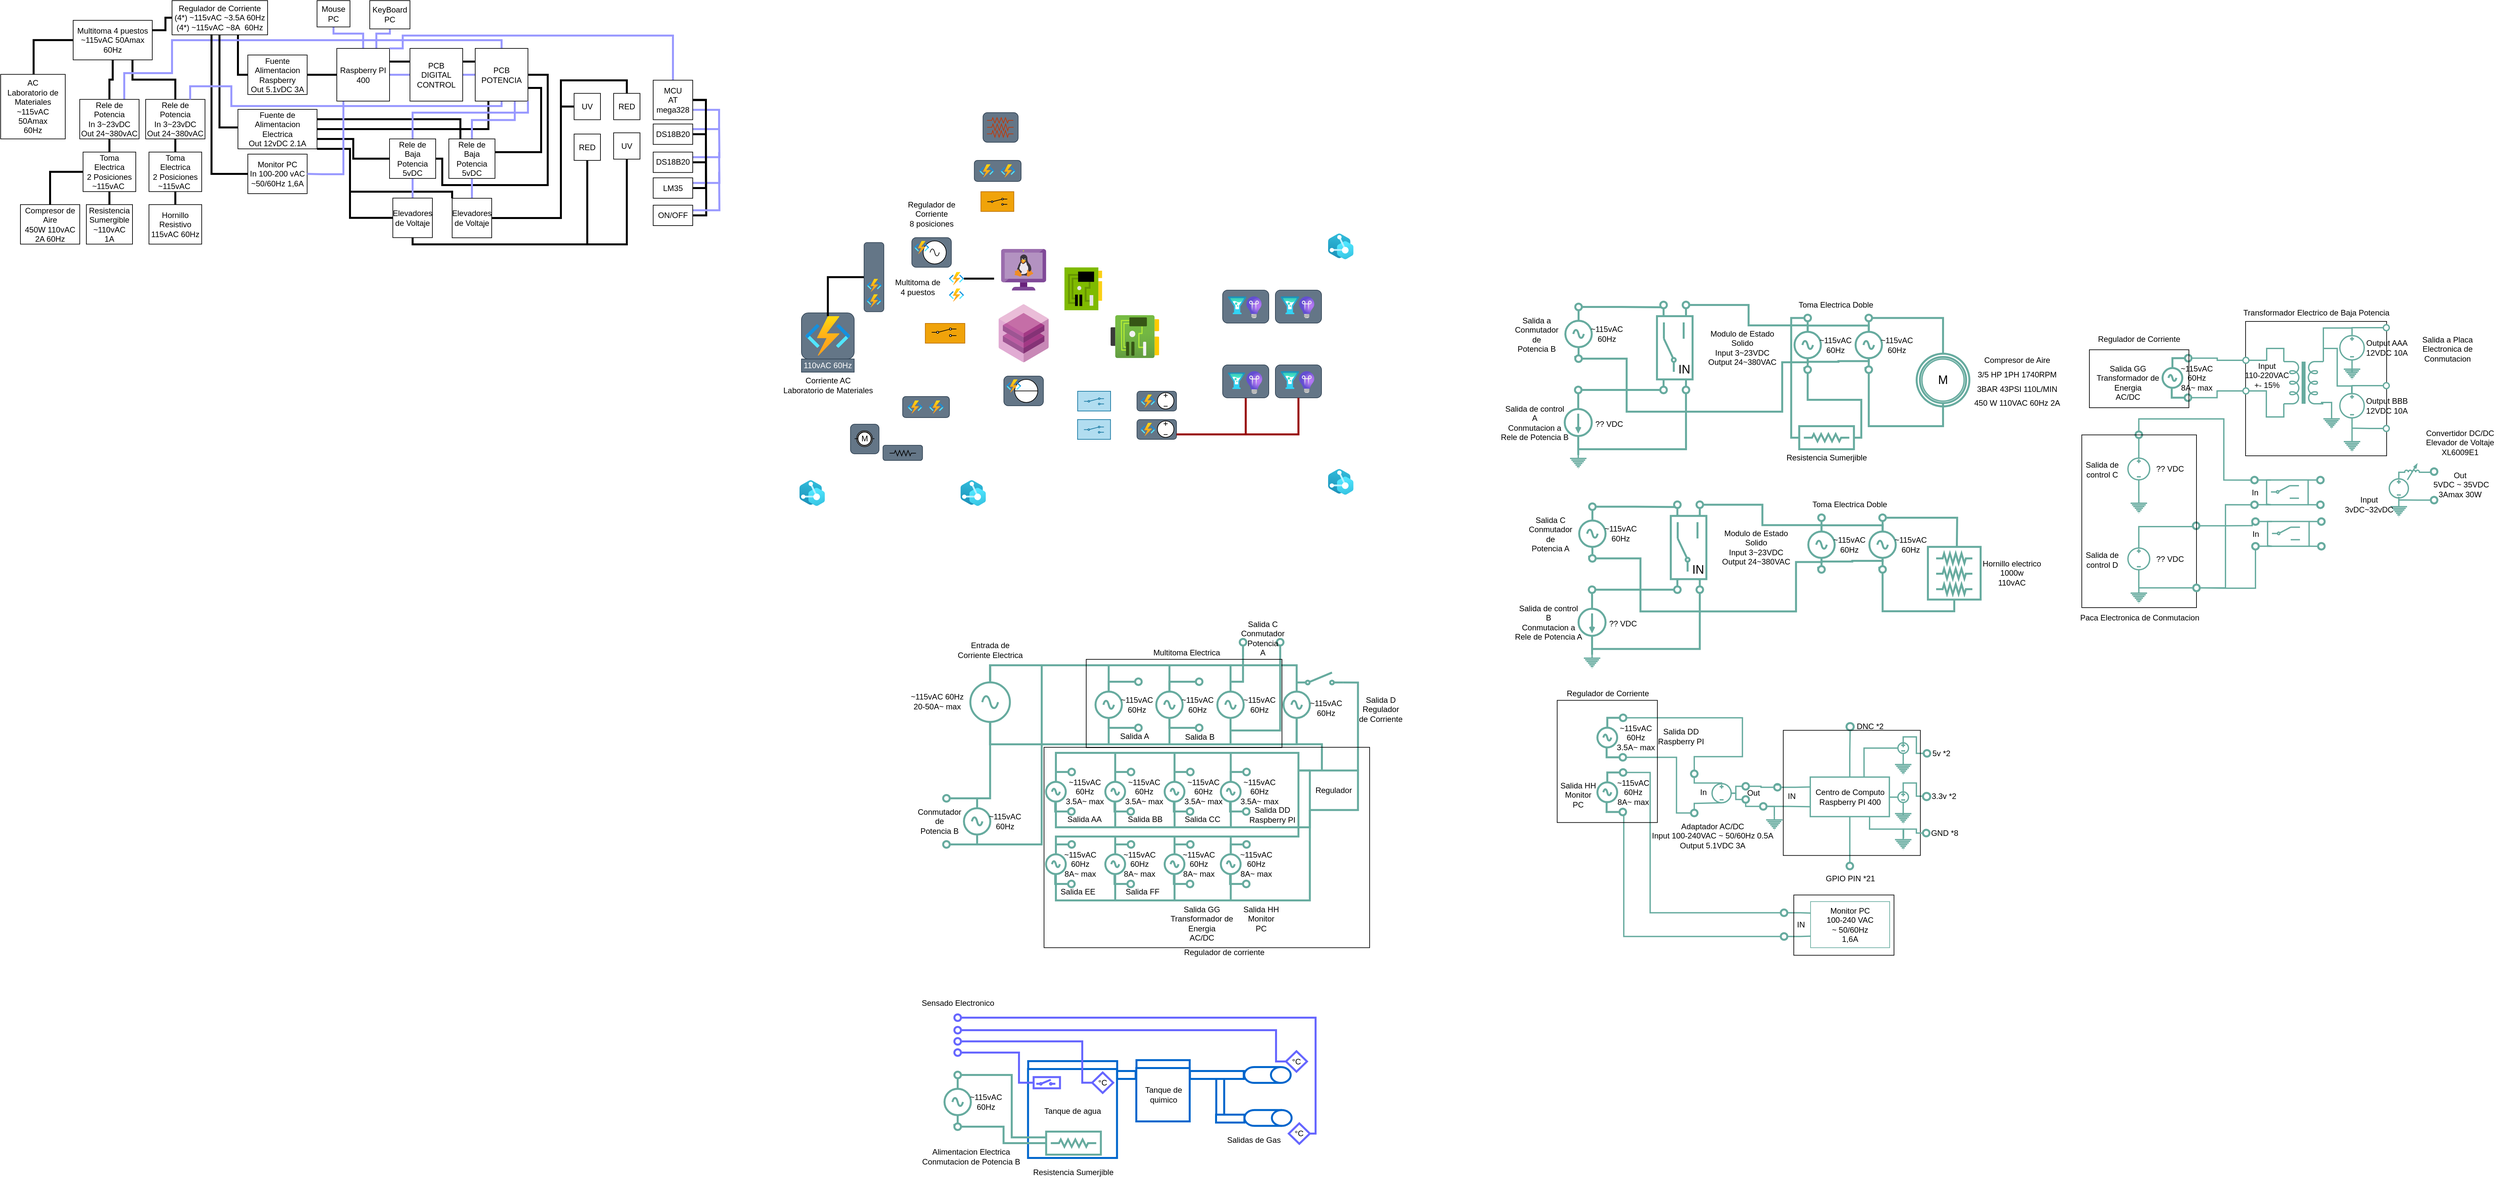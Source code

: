 <mxfile version="20.8.16" type="device"><diagram name="Página-1" id="dRkOR9wV349qCD8iK7tt"><mxGraphModel dx="2882" dy="2846" grid="0" gridSize="10" guides="1" tooltips="1" connect="1" arrows="1" fold="1" page="1" pageScale="1" pageWidth="827" pageHeight="1169" math="0" shadow="0"><root><mxCell id="0"/><mxCell id="1" parent="0"/><mxCell id="uP22xJvw4R5NVHNDFDs2-292" value="" style="rounded=0;whiteSpace=wrap;html=1;strokeWidth=1;fontSize=12;fillColor=none;" parent="1" vertex="1"><mxGeometry x="2056" y="-1093" width="214" height="204" as="geometry"/></mxCell><mxCell id="uP22xJvw4R5NVHNDFDs2-27" style="edgeStyle=orthogonalEdgeStyle;rounded=0;orthogonalLoop=1;jettySize=auto;html=1;exitX=0;exitY=0.75;exitDx=0;exitDy=0;entryX=0.5;entryY=1;entryDx=0;entryDy=0;strokeColor=#67AB9F;strokeWidth=3;endArrow=none;endFill=0;" parent="1" source="uP22xJvw4R5NVHNDFDs2-10" target="uP22xJvw4R5NVHNDFDs2-12" edge="1"><mxGeometry relative="1" as="geometry"/></mxCell><mxCell id="uP22xJvw4R5NVHNDFDs2-28" style="edgeStyle=orthogonalEdgeStyle;rounded=0;orthogonalLoop=1;jettySize=auto;html=1;exitX=0;exitY=0.25;exitDx=0;exitDy=0;entryX=0.5;entryY=1;entryDx=0;entryDy=0;strokeColor=#67AB9F;strokeWidth=3;endArrow=none;endFill=0;" parent="1" source="uP22xJvw4R5NVHNDFDs2-10" target="uP22xJvw4R5NVHNDFDs2-11" edge="1"><mxGeometry relative="1" as="geometry"/></mxCell><mxCell id="uP22xJvw4R5NVHNDFDs2-29" style="edgeStyle=orthogonalEdgeStyle;rounded=0;orthogonalLoop=1;jettySize=auto;html=1;exitX=1;exitY=0.75;exitDx=0;exitDy=0;entryX=0.5;entryY=0;entryDx=0;entryDy=0;strokeColor=#67AB9F;strokeWidth=3;endArrow=none;endFill=0;" parent="1" source="uP22xJvw4R5NVHNDFDs2-10" target="uP22xJvw4R5NVHNDFDs2-14" edge="1"><mxGeometry relative="1" as="geometry"/></mxCell><mxCell id="uP22xJvw4R5NVHNDFDs2-30" style="edgeStyle=orthogonalEdgeStyle;rounded=0;orthogonalLoop=1;jettySize=auto;html=1;exitX=1;exitY=0.25;exitDx=0;exitDy=0;entryX=0.5;entryY=0;entryDx=0;entryDy=0;strokeColor=#67AB9F;strokeWidth=3;endArrow=none;endFill=0;" parent="1" source="uP22xJvw4R5NVHNDFDs2-10" target="uP22xJvw4R5NVHNDFDs2-13" edge="1"><mxGeometry relative="1" as="geometry"/></mxCell><mxCell id="uP22xJvw4R5NVHNDFDs2-10" value="" style="rounded=0;whiteSpace=wrap;html=1;strokeColor=#67AB9F;strokeWidth=3;direction=south;" parent="1" vertex="1"><mxGeometry x="1162.96" y="-1101" width="54" height="96" as="geometry"/></mxCell><mxCell id="8WL19in0UVFkNeJVo93V-125" value="" style="rounded=1;whiteSpace=wrap;html=1;strokeColor=#314354;fontSize=10;fillColor=#647687;fontColor=#ffffff;" parent="1" vertex="1"><mxGeometry x="504" y="-1140.5" width="70" height="50" as="geometry"/></mxCell><mxCell id="8WL19in0UVFkNeJVo93V-34" value="" style="rounded=1;whiteSpace=wrap;html=1;fontSize=10;fillColor=#647687;fontColor=#ffffff;strokeColor=#314354;" parent="1" vertex="1"><mxGeometry x="-11.34" y="-905" width="60" height="23" as="geometry"/></mxCell><mxCell id="8WL19in0UVFkNeJVo93V-30" value="" style="rounded=1;whiteSpace=wrap;html=1;fontSize=10;fillColor=#647687;fontColor=#ffffff;strokeColor=#314354;" parent="1" vertex="1"><mxGeometry x="-60.67" y="-937" width="43.33" height="45" as="geometry"/></mxCell><mxCell id="8WL19in0UVFkNeJVo93V-15" value="" style="rounded=0;whiteSpace=wrap;html=1;fillColor=#f0a30a;fontColor=#000000;strokeColor=#BD7000;" parent="1" vertex="1"><mxGeometry x="137.22" y="-1290" width="50" height="30" as="geometry"/></mxCell><mxCell id="8WL19in0UVFkNeJVo93V-7" value="" style="rounded=1;whiteSpace=wrap;html=1;fillColor=#647687;fontColor=#ffffff;strokeColor=#314354;" parent="1" vertex="1"><mxGeometry x="-135.03" y="-1106" width="80" height="70" as="geometry"/></mxCell><mxCell id="8WL19in0UVFkNeJVo93V-1" value="" style="sketch=0;aspect=fixed;html=1;points=[];align=center;image;fontSize=12;image=img/lib/mscae/NetworkInterfaceCard.svg;" parent="1" vertex="1"><mxGeometry x="264" y="-1175" width="57.2" height="65" as="geometry"/></mxCell><mxCell id="8WL19in0UVFkNeJVo93V-4" value="" style="aspect=fixed;html=1;points=[];align=center;image;fontSize=12;image=img/lib/azure2/networking/Network_Interfaces.svg;" parent="1" vertex="1"><mxGeometry x="334" y="-1102.5" width="73.66" height="65" as="geometry"/></mxCell><mxCell id="v9g3ys8pJc95__48blAl-2" style="edgeStyle=orthogonalEdgeStyle;rounded=0;orthogonalLoop=1;jettySize=auto;html=1;entryX=0;entryY=0.5;entryDx=0;entryDy=0;strokeWidth=3;endArrow=none;endFill=0;" edge="1" parent="1" source="8WL19in0UVFkNeJVo93V-6" target="8WL19in0UVFkNeJVo93V-9"><mxGeometry relative="1" as="geometry"><Array as="points"><mxPoint x="-95.03" y="-1160.75"/></Array></mxGeometry></mxCell><mxCell id="8WL19in0UVFkNeJVo93V-6" value="" style="aspect=fixed;html=1;points=[];align=center;image;fontSize=12;image=img/lib/azure2/compute/Function_Apps.svg;" parent="1" vertex="1"><mxGeometry x="-129.03" y="-1101" width="68" height="60" as="geometry"/></mxCell><mxCell id="8WL19in0UVFkNeJVo93V-8" value="110vAC 60Hz" style="rounded=0;whiteSpace=wrap;html=1;fillColor=#647687;fontColor=#ffffff;strokeColor=#314354;" parent="1" vertex="1"><mxGeometry x="-135.03" y="-1036" width="80" height="20" as="geometry"/></mxCell><mxCell id="8WL19in0UVFkNeJVo93V-9" value="" style="rounded=1;whiteSpace=wrap;html=1;fillColor=#647687;fontColor=#ffffff;strokeColor=#314354;" parent="1" vertex="1"><mxGeometry x="-40.03" y="-1212.75" width="30" height="105" as="geometry"/></mxCell><mxCell id="v9g3ys8pJc95__48blAl-3" style="edgeStyle=orthogonalEdgeStyle;rounded=0;orthogonalLoop=1;jettySize=auto;html=1;entryX=0;entryY=0.5;entryDx=0;entryDy=0;strokeWidth=3;endArrow=none;endFill=0;" edge="1" parent="1" source="8WL19in0UVFkNeJVo93V-10"><mxGeometry relative="1" as="geometry"><mxPoint x="157.22" y="-1158" as="targetPoint"/></mxGeometry></mxCell><mxCell id="8WL19in0UVFkNeJVo93V-10" value="" style="aspect=fixed;html=1;points=[];align=center;image;fontSize=12;image=img/lib/azure2/compute/Function_Apps.svg;" parent="1" vertex="1"><mxGeometry x="88.79" y="-1168" width="22.67" height="20" as="geometry"/></mxCell><mxCell id="8WL19in0UVFkNeJVo93V-11" value="" style="aspect=fixed;html=1;points=[];align=center;image;fontSize=12;image=img/lib/azure2/compute/Function_Apps.svg;" parent="1" vertex="1"><mxGeometry x="88.79" y="-1143" width="22.67" height="20" as="geometry"/></mxCell><mxCell id="8WL19in0UVFkNeJVo93V-12" value="" style="aspect=fixed;html=1;points=[];align=center;image;fontSize=12;image=img/lib/azure2/compute/Function_Apps.svg;" parent="1" vertex="1"><mxGeometry x="-36.03" y="-1157.75" width="22.67" height="20" as="geometry"/></mxCell><mxCell id="8WL19in0UVFkNeJVo93V-14" value="" style="shape=mxgraph.electrical.electro-mechanical.twoWaySwitch;aspect=fixed;elSwitchState=2;" parent="1" vertex="1"><mxGeometry x="146.93" y="-1280" width="30.29" height="10.5" as="geometry"/></mxCell><mxCell id="8WL19in0UVFkNeJVo93V-21" value="" style="rounded=0;whiteSpace=wrap;html=1;fillColor=#f0a30a;fontColor=#000000;strokeColor=#BD7000;" parent="1" vertex="1"><mxGeometry x="52.87" y="-1090" width="60" height="30" as="geometry"/></mxCell><mxCell id="8WL19in0UVFkNeJVo93V-22" value="" style="shape=mxgraph.electrical.electro-mechanical.twoWaySwitch;aspect=fixed;elSwitchState=2;" parent="1" vertex="1"><mxGeometry x="62.58" y="-1083" width="37.5" height="13" as="geometry"/></mxCell><mxCell id="8WL19in0UVFkNeJVo93V-27" value="" style="verticalLabelPosition=bottom;shadow=0;dashed=0;align=center;html=1;verticalAlign=top;shape=mxgraph.electrical.rot_mech.synchro;rotation=90;" parent="1" vertex="1"><mxGeometry x="-51.34" y="-930" width="24" height="30" as="geometry"/></mxCell><mxCell id="8WL19in0UVFkNeJVo93V-28" value="M" style="ellipse;whiteSpace=wrap;html=1;aspect=fixed;" parent="1" vertex="1"><mxGeometry x="-49.34" y="-925" width="20" height="20" as="geometry"/></mxCell><mxCell id="8WL19in0UVFkNeJVo93V-33" value="" style="pointerEvents=1;verticalLabelPosition=bottom;shadow=0;dashed=0;align=center;html=1;verticalAlign=top;shape=mxgraph.electrical.resistors.resistor_2;fontSize=10;" parent="1" vertex="1"><mxGeometry x="-1.34" y="-897" width="40" height="8" as="geometry"/></mxCell><mxCell id="8WL19in0UVFkNeJVo93V-39" value="" style="rounded=1;whiteSpace=wrap;html=1;fillColor=#647687;fontColor=#ffffff;strokeColor=#314354;" parent="1" vertex="1"><mxGeometry x="32.4" y="-1220.25" width="60" height="45" as="geometry"/></mxCell><mxCell id="8WL19in0UVFkNeJVo93V-37" value="" style="pointerEvents=1;verticalLabelPosition=bottom;shadow=0;dashed=0;align=center;html=1;verticalAlign=top;shape=mxgraph.electrical.signal_sources.source;aspect=fixed;points=[[0.5,0,0],[1,0.5,0],[0.5,1,0],[0,0.5,0]];elSignalType=ac;fontSize=10;" parent="1" vertex="1"><mxGeometry x="49.61" y="-1215.25" width="35" height="35" as="geometry"/></mxCell><mxCell id="8WL19in0UVFkNeJVo93V-38" value="" style="aspect=fixed;html=1;points=[];align=center;image;fontSize=12;image=img/lib/azure2/compute/Function_Apps.svg;" parent="1" vertex="1"><mxGeometry x="35.92" y="-1215.25" width="22.66" height="20" as="geometry"/></mxCell><mxCell id="8WL19in0UVFkNeJVo93V-42" value="" style="sketch=0;aspect=fixed;html=1;points=[];align=center;image;fontSize=12;image=img/lib/mscae/VM_Linux_Non_Azure.svg;" parent="1" vertex="1"><mxGeometry x="167.8" y="-1203" width="68.48" height="63" as="geometry"/></mxCell><mxCell id="8WL19in0UVFkNeJVo93V-43" value="" style="aspect=fixed;html=1;points=[];align=center;image;fontSize=12;image=img/lib/azure2/other/Reserved_Capacity_Groups.svg;" parent="1" vertex="1"><mxGeometry x="164.08" y="-1119.5" width="75.92" height="89" as="geometry"/></mxCell><mxCell id="8WL19in0UVFkNeJVo93V-44" value="" style="rounded=1;whiteSpace=wrap;html=1;fillColor=#647687;fontColor=#ffffff;strokeColor=#314354;" parent="1" vertex="1"><mxGeometry x="172.04" y="-1010" width="60" height="45" as="geometry"/></mxCell><mxCell id="8WL19in0UVFkNeJVo93V-47" value="" style="pointerEvents=1;verticalLabelPosition=bottom;shadow=0;dashed=0;align=center;html=1;verticalAlign=top;shape=mxgraph.electrical.signal_sources.source;aspect=fixed;points=[[0.5,0,0],[1,0.5,0],[0.5,1,0],[0,0.5,0]];elSignalType=ideal;fontSize=10;" parent="1" vertex="1"><mxGeometry x="188.5" y="-1005" width="35" height="35" as="geometry"/></mxCell><mxCell id="8WL19in0UVFkNeJVo93V-46" value="" style="aspect=fixed;html=1;points=[];align=center;image;fontSize=12;image=img/lib/azure2/compute/Function_Apps.svg;" parent="1" vertex="1"><mxGeometry x="175.56" y="-1005" width="22.66" height="20" as="geometry"/></mxCell><mxCell id="8WL19in0UVFkNeJVo93V-54" value="" style="rounded=0;whiteSpace=wrap;html=1;fillColor=#b1ddf0;strokeColor=#10739e;" parent="1" vertex="1"><mxGeometry x="284" y="-987" width="50" height="30" as="geometry"/></mxCell><mxCell id="8WL19in0UVFkNeJVo93V-55" value="" style="shape=mxgraph.electrical.electro-mechanical.twoWaySwitch;aspect=fixed;elSwitchState=2;fillColor=#b1ddf0;strokeColor=#10739e;" parent="1" vertex="1"><mxGeometry x="293.71" y="-977" width="30.29" height="10.5" as="geometry"/></mxCell><mxCell id="8WL19in0UVFkNeJVo93V-56" value="" style="rounded=0;whiteSpace=wrap;html=1;fillColor=#b1ddf0;strokeColor=#10739e;" parent="1" vertex="1"><mxGeometry x="283.86" y="-944" width="50" height="30" as="geometry"/></mxCell><mxCell id="8WL19in0UVFkNeJVo93V-57" value="" style="shape=mxgraph.electrical.electro-mechanical.twoWaySwitch;aspect=fixed;elSwitchState=2;fillColor=#b1ddf0;strokeColor=#10739e;" parent="1" vertex="1"><mxGeometry x="293.57" y="-934" width="30.29" height="10.5" as="geometry"/></mxCell><mxCell id="8WL19in0UVFkNeJVo93V-58" value="" style="rounded=1;whiteSpace=wrap;html=1;fillColor=#647687;fontColor=#ffffff;strokeColor=#314354;" parent="1" vertex="1"><mxGeometry x="374" y="-987" width="60" height="30" as="geometry"/></mxCell><mxCell id="8WL19in0UVFkNeJVo93V-60" value="" style="aspect=fixed;html=1;points=[];align=center;image;fontSize=12;image=img/lib/azure2/compute/Function_Apps.svg;" parent="1" vertex="1"><mxGeometry x="379.34" y="-982" width="22.66" height="20" as="geometry"/></mxCell><mxCell id="8WL19in0UVFkNeJVo93V-61" value="" style="pointerEvents=1;verticalLabelPosition=bottom;shadow=0;dashed=0;align=center;html=1;verticalAlign=top;shape=mxgraph.electrical.signal_sources.source;aspect=fixed;points=[[0.5,0,0],[1,0.5,0],[0.5,1,0],[0,0.5,0]];elSignalType=dc3;fontSize=10;" parent="1" vertex="1"><mxGeometry x="405" y="-985" width="25" height="25" as="geometry"/></mxCell><mxCell id="8WL19in0UVFkNeJVo93V-136" style="edgeStyle=orthogonalEdgeStyle;rounded=0;orthogonalLoop=1;jettySize=auto;html=1;entryX=0.5;entryY=1;entryDx=0;entryDy=0;strokeColor=#990000;strokeWidth=3;fontSize=10;endArrow=none;endFill=0;exitX=1;exitY=0.75;exitDx=0;exitDy=0;" parent="1" source="8WL19in0UVFkNeJVo93V-62" target="8WL19in0UVFkNeJVo93V-129" edge="1"><mxGeometry relative="1" as="geometry"/></mxCell><mxCell id="8WL19in0UVFkNeJVo93V-62" value="" style="rounded=1;whiteSpace=wrap;html=1;fillColor=#647687;fontColor=#ffffff;strokeColor=#314354;" parent="1" vertex="1"><mxGeometry x="374" y="-944" width="60" height="30" as="geometry"/></mxCell><mxCell id="8WL19in0UVFkNeJVo93V-63" value="" style="aspect=fixed;html=1;points=[];align=center;image;fontSize=12;image=img/lib/azure2/compute/Function_Apps.svg;" parent="1" vertex="1"><mxGeometry x="379.34" y="-939" width="22.66" height="20" as="geometry"/></mxCell><mxCell id="8WL19in0UVFkNeJVo93V-64" value="" style="pointerEvents=1;verticalLabelPosition=bottom;shadow=0;dashed=0;align=center;html=1;verticalAlign=top;shape=mxgraph.electrical.signal_sources.source;aspect=fixed;points=[[0.5,0,0],[1,0.5,0],[0.5,1,0],[0,0.5,0]];elSignalType=dc3;fontSize=10;" parent="1" vertex="1"><mxGeometry x="405" y="-942" width="25" height="25" as="geometry"/></mxCell><mxCell id="8WL19in0UVFkNeJVo93V-65" value="" style="rounded=1;whiteSpace=wrap;html=1;fontSize=10;fillColor=#647687;strokeColor=#314354;fontColor=#ffffff;" parent="1" vertex="1"><mxGeometry x="127.22" y="-1337.5" width="71" height="32" as="geometry"/></mxCell><mxCell id="8WL19in0UVFkNeJVo93V-66" value="" style="aspect=fixed;html=1;points=[];align=center;image;fontSize=12;image=img/lib/azure2/compute/Function_Apps.svg;" parent="1" vertex="1"><mxGeometry x="166.93" y="-1331.5" width="22.67" height="20" as="geometry"/></mxCell><mxCell id="8WL19in0UVFkNeJVo93V-67" value="" style="aspect=fixed;html=1;points=[];align=center;image;fontSize=12;image=img/lib/azure2/compute/Function_Apps.svg;" parent="1" vertex="1"><mxGeometry x="134.55" y="-1331.5" width="22.67" height="20" as="geometry"/></mxCell><mxCell id="8WL19in0UVFkNeJVo93V-68" value="" style="rounded=1;whiteSpace=wrap;html=1;fontSize=10;fillColor=#647687;strokeColor=#314354;fontColor=#ffffff;" parent="1" vertex="1"><mxGeometry x="18.5" y="-979" width="71" height="32" as="geometry"/></mxCell><mxCell id="8WL19in0UVFkNeJVo93V-69" value="" style="aspect=fixed;html=1;points=[];align=center;image;fontSize=12;image=img/lib/azure2/compute/Function_Apps.svg;" parent="1" vertex="1"><mxGeometry x="58.21" y="-973" width="22.67" height="20" as="geometry"/></mxCell><mxCell id="8WL19in0UVFkNeJVo93V-70" value="" style="aspect=fixed;html=1;points=[];align=center;image;fontSize=12;image=img/lib/azure2/compute/Function_Apps.svg;" parent="1" vertex="1"><mxGeometry x="25.83" y="-973" width="22.67" height="20" as="geometry"/></mxCell><mxCell id="8WL19in0UVFkNeJVo93V-73" value="" style="rounded=1;whiteSpace=wrap;html=1;fontSize=10;fillColor=#647687;fontColor=#ffffff;strokeColor=#314354;" parent="1" vertex="1"><mxGeometry x="140.42" y="-1410" width="53.33" height="45" as="geometry"/></mxCell><mxCell id="8WL19in0UVFkNeJVo93V-76" value="" style="pointerEvents=1;verticalLabelPosition=bottom;shadow=0;dashed=0;align=center;html=1;verticalAlign=top;shape=mxgraph.electrical.resistors.resistor_2;fontSize=10;fillColor=#fa6800;fontColor=#000000;strokeColor=#C73500;" parent="1" vertex="1"><mxGeometry x="146.46" y="-1402.25" width="40" height="8" as="geometry"/></mxCell><mxCell id="8WL19in0UVFkNeJVo93V-77" value="" style="pointerEvents=1;verticalLabelPosition=bottom;shadow=0;dashed=0;align=center;html=1;verticalAlign=top;shape=mxgraph.electrical.resistors.resistor_2;fontSize=10;fillColor=#fa6800;fontColor=#000000;strokeColor=#C73500;" parent="1" vertex="1"><mxGeometry x="146.75" y="-1392.75" width="40" height="10" as="geometry"/></mxCell><mxCell id="8WL19in0UVFkNeJVo93V-78" value="" style="pointerEvents=1;verticalLabelPosition=bottom;shadow=0;dashed=0;align=center;html=1;verticalAlign=top;shape=mxgraph.electrical.resistors.resistor_2;fontSize=10;fillColor=#fa6800;fontColor=#000000;strokeColor=#C73500;" parent="1" vertex="1"><mxGeometry x="146.46" y="-1382.75" width="40" height="10" as="geometry"/></mxCell><mxCell id="8WL19in0UVFkNeJVo93V-115" value="" style="aspect=fixed;html=1;points=[];align=center;image;fontSize=12;image=img/lib/azure2/general/Load_Test.svg;strokeColor=#CC99FF;rotation=-180;" parent="1" vertex="1"><mxGeometry x="512" y="-1131" width="28" height="27.18" as="geometry"/></mxCell><mxCell id="8WL19in0UVFkNeJVo93V-116" value="" style="aspect=fixed;html=1;points=[];align=center;image;fontSize=12;image=img/lib/azure2/devops/Application_Insights.svg;strokeColor=#CC99FF;" parent="1" vertex="1"><mxGeometry x="540" y="-1131" width="23.05" height="33" as="geometry"/></mxCell><mxCell id="8WL19in0UVFkNeJVo93V-126" value="" style="rounded=1;whiteSpace=wrap;html=1;strokeColor=#314354;fontSize=10;fillColor=#647687;fontColor=#ffffff;" parent="1" vertex="1"><mxGeometry x="584" y="-1140.5" width="70" height="50" as="geometry"/></mxCell><mxCell id="8WL19in0UVFkNeJVo93V-127" value="" style="aspect=fixed;html=1;points=[];align=center;image;fontSize=12;image=img/lib/azure2/general/Load_Test.svg;strokeColor=#CC99FF;rotation=-180;" parent="1" vertex="1"><mxGeometry x="592" y="-1131" width="28" height="27.18" as="geometry"/></mxCell><mxCell id="8WL19in0UVFkNeJVo93V-128" value="" style="aspect=fixed;html=1;points=[];align=center;image;fontSize=12;image=img/lib/azure2/devops/Application_Insights.svg;strokeColor=#CC99FF;" parent="1" vertex="1"><mxGeometry x="620" y="-1131" width="23.05" height="33" as="geometry"/></mxCell><mxCell id="8WL19in0UVFkNeJVo93V-129" value="" style="rounded=1;whiteSpace=wrap;html=1;strokeColor=#314354;fontSize=10;fillColor=#647687;fontColor=#ffffff;" parent="1" vertex="1"><mxGeometry x="504" y="-1027" width="70" height="50" as="geometry"/></mxCell><mxCell id="8WL19in0UVFkNeJVo93V-130" value="" style="aspect=fixed;html=1;points=[];align=center;image;fontSize=12;image=img/lib/azure2/general/Load_Test.svg;strokeColor=#CC99FF;rotation=-180;" parent="1" vertex="1"><mxGeometry x="512" y="-1015.56" width="26" height="25.24" as="geometry"/></mxCell><mxCell id="8WL19in0UVFkNeJVo93V-131" value="" style="aspect=fixed;html=1;points=[];align=center;image;fontSize=12;image=img/lib/azure2/devops/Application_Insights.svg;strokeColor=#CC99FF;" parent="1" vertex="1"><mxGeometry x="540" y="-1017.5" width="24" height="34.36" as="geometry"/></mxCell><mxCell id="8WL19in0UVFkNeJVo93V-132" value="" style="rounded=1;whiteSpace=wrap;html=1;strokeColor=#314354;fontSize=10;fillColor=#647687;fontColor=#ffffff;" parent="1" vertex="1"><mxGeometry x="584" y="-1027" width="70" height="50" as="geometry"/></mxCell><mxCell id="8WL19in0UVFkNeJVo93V-133" value="" style="aspect=fixed;html=1;points=[];align=center;image;fontSize=12;image=img/lib/azure2/general/Load_Test.svg;strokeColor=#CC99FF;rotation=-180;" parent="1" vertex="1"><mxGeometry x="592" y="-1017.5" width="28" height="27.18" as="geometry"/></mxCell><mxCell id="8WL19in0UVFkNeJVo93V-134" value="" style="aspect=fixed;html=1;points=[];align=center;image;fontSize=12;image=img/lib/azure2/devops/Application_Insights.svg;strokeColor=#CC99FF;" parent="1" vertex="1"><mxGeometry x="620" y="-1017.5" width="23.05" height="33" as="geometry"/></mxCell><mxCell id="8WL19in0UVFkNeJVo93V-146" style="edgeStyle=orthogonalEdgeStyle;rounded=0;orthogonalLoop=1;jettySize=auto;html=1;strokeColor=#990000;strokeWidth=3;fontSize=10;endArrow=none;endFill=0;exitX=1;exitY=0.75;exitDx=0;exitDy=0;" parent="1" source="8WL19in0UVFkNeJVo93V-62" target="8WL19in0UVFkNeJVo93V-132" edge="1"><mxGeometry relative="1" as="geometry"><mxPoint x="444.0" y="-911.5" as="sourcePoint"/><mxPoint x="549" y="-967" as="targetPoint"/></mxGeometry></mxCell><mxCell id="8WL19in0UVFkNeJVo93V-152" value="" style="aspect=fixed;html=1;points=[];align=center;image;fontSize=12;image=img/lib/azure2/internet_of_things/Digital_Twins.svg;strokeColor=#000000;" parent="1" vertex="1"><mxGeometry x="664" y="-869" width="38.43" height="39" as="geometry"/></mxCell><mxCell id="8WL19in0UVFkNeJVo93V-153" value="" style="aspect=fixed;html=1;points=[];align=center;image;fontSize=12;image=img/lib/azure2/internet_of_things/Digital_Twins.svg;strokeColor=#000000;" parent="1" vertex="1"><mxGeometry x="664" y="-1226.5" width="38.43" height="39" as="geometry"/></mxCell><mxCell id="8WL19in0UVFkNeJVo93V-154" value="" style="aspect=fixed;html=1;points=[];align=center;image;fontSize=12;image=img/lib/azure2/internet_of_things/Digital_Twins.svg;strokeColor=#000000;" parent="1" vertex="1"><mxGeometry x="106.29" y="-852" width="38.43" height="39" as="geometry"/></mxCell><mxCell id="8WL19in0UVFkNeJVo93V-155" value="" style="aspect=fixed;html=1;points=[];align=center;image;fontSize=12;image=img/lib/azure2/internet_of_things/Digital_Twins.svg;strokeColor=#000000;" parent="1" vertex="1"><mxGeometry x="-138" y="-852" width="38.43" height="39" as="geometry"/></mxCell><mxCell id="N-qV_NneawEnZcELYNdQ-30" style="edgeStyle=orthogonalEdgeStyle;rounded=0;orthogonalLoop=1;jettySize=auto;html=1;entryX=0.5;entryY=0;entryDx=0;entryDy=0;entryPerimeter=0;strokeColor=#67AB9F;strokeWidth=3;endArrow=none;endFill=0;endSize=6;" parent="1" source="N-qV_NneawEnZcELYNdQ-6" target="N-qV_NneawEnZcELYNdQ-27" edge="1"><mxGeometry relative="1" as="geometry"><Array as="points"><mxPoint x="151.45" y="-571.04"/><mxPoint x="616.45" y="-571.04"/></Array></mxGeometry></mxCell><mxCell id="N-qV_NneawEnZcELYNdQ-45" style="edgeStyle=orthogonalEdgeStyle;rounded=0;orthogonalLoop=1;jettySize=auto;html=1;entryX=0.5;entryY=0;entryDx=0;entryDy=0;entryPerimeter=0;strokeColor=#67AB9F;strokeWidth=3;endArrow=none;endFill=0;endSize=6;" parent="1" source="N-qV_NneawEnZcELYNdQ-6" target="N-qV_NneawEnZcELYNdQ-41" edge="1"><mxGeometry relative="1" as="geometry"><Array as="points"><mxPoint x="151.45" y="-571.04"/><mxPoint x="331.45" y="-571.04"/></Array></mxGeometry></mxCell><mxCell id="N-qV_NneawEnZcELYNdQ-46" style="edgeStyle=orthogonalEdgeStyle;rounded=0;orthogonalLoop=1;jettySize=auto;html=1;entryX=0.5;entryY=0;entryDx=0;entryDy=0;entryPerimeter=0;strokeColor=#67AB9F;strokeWidth=3;endArrow=none;endFill=0;endSize=6;" parent="1" source="N-qV_NneawEnZcELYNdQ-6" target="N-qV_NneawEnZcELYNdQ-35" edge="1"><mxGeometry relative="1" as="geometry"><Array as="points"><mxPoint x="151.45" y="-571.04"/><mxPoint x="423.45" y="-571.04"/></Array></mxGeometry></mxCell><mxCell id="N-qV_NneawEnZcELYNdQ-47" style="edgeStyle=orthogonalEdgeStyle;rounded=0;orthogonalLoop=1;jettySize=auto;html=1;entryX=0.5;entryY=0;entryDx=0;entryDy=0;entryPerimeter=0;strokeColor=#67AB9F;strokeWidth=3;endArrow=none;endFill=0;endSize=6;" parent="1" source="N-qV_NneawEnZcELYNdQ-6" target="N-qV_NneawEnZcELYNdQ-22" edge="1"><mxGeometry relative="1" as="geometry"><Array as="points"><mxPoint x="151.45" y="-571.04"/><mxPoint x="516.45" y="-571.04"/></Array></mxGeometry></mxCell><mxCell id="N-qV_NneawEnZcELYNdQ-48" style="edgeStyle=orthogonalEdgeStyle;rounded=0;orthogonalLoop=1;jettySize=auto;html=1;entryX=0.5;entryY=1;entryDx=0;entryDy=0;entryPerimeter=0;strokeColor=#67AB9F;strokeWidth=3;endArrow=none;endFill=0;endSize=6;" parent="1" source="N-qV_NneawEnZcELYNdQ-6" target="N-qV_NneawEnZcELYNdQ-27" edge="1"><mxGeometry relative="1" as="geometry"><Array as="points"><mxPoint x="151.45" y="-451.04"/><mxPoint x="616.45" y="-451.04"/></Array></mxGeometry></mxCell><mxCell id="N-qV_NneawEnZcELYNdQ-49" style="edgeStyle=orthogonalEdgeStyle;rounded=0;orthogonalLoop=1;jettySize=auto;html=1;exitX=0.5;exitY=1;exitDx=0;exitDy=0;exitPerimeter=0;entryX=0.5;entryY=1;entryDx=0;entryDy=0;entryPerimeter=0;strokeColor=#67AB9F;strokeWidth=3;endArrow=none;endFill=0;endSize=6;" parent="1" source="N-qV_NneawEnZcELYNdQ-6" target="N-qV_NneawEnZcELYNdQ-22" edge="1"><mxGeometry relative="1" as="geometry"><Array as="points"><mxPoint x="151.45" y="-451.04"/><mxPoint x="516.45" y="-451.04"/></Array></mxGeometry></mxCell><mxCell id="N-qV_NneawEnZcELYNdQ-50" style="edgeStyle=orthogonalEdgeStyle;rounded=0;orthogonalLoop=1;jettySize=auto;html=1;entryX=0.5;entryY=1;entryDx=0;entryDy=0;entryPerimeter=0;strokeColor=#67AB9F;strokeWidth=3;endArrow=none;endFill=0;endSize=6;" parent="1" source="N-qV_NneawEnZcELYNdQ-6" target="N-qV_NneawEnZcELYNdQ-35" edge="1"><mxGeometry relative="1" as="geometry"><Array as="points"><mxPoint x="151.45" y="-451.04"/><mxPoint x="423.45" y="-451.04"/></Array></mxGeometry></mxCell><mxCell id="N-qV_NneawEnZcELYNdQ-51" style="edgeStyle=orthogonalEdgeStyle;rounded=0;orthogonalLoop=1;jettySize=auto;html=1;entryX=0.5;entryY=1;entryDx=0;entryDy=0;entryPerimeter=0;strokeColor=#67AB9F;strokeWidth=3;endArrow=none;endFill=0;endSize=6;" parent="1" source="N-qV_NneawEnZcELYNdQ-6" target="N-qV_NneawEnZcELYNdQ-41" edge="1"><mxGeometry relative="1" as="geometry"><Array as="points"><mxPoint x="151.45" y="-451.04"/><mxPoint x="331.45" y="-451.04"/></Array></mxGeometry></mxCell><mxCell id="N-qV_NneawEnZcELYNdQ-154" style="edgeStyle=orthogonalEdgeStyle;rounded=0;orthogonalLoop=1;jettySize=auto;html=1;entryX=0.5;entryY=0;entryDx=0;entryDy=0;entryPerimeter=0;strokeColor=#67AB9F;strokeWidth=3;endArrow=none;endFill=0;endSize=6;exitX=0.5;exitY=1;exitDx=0;exitDy=0;exitPerimeter=0;" parent="1" source="N-qV_NneawEnZcELYNdQ-6" target="N-qV_NneawEnZcELYNdQ-141" edge="1"><mxGeometry relative="1" as="geometry"><Array as="points"><mxPoint x="151.45" y="-369"/><mxPoint x="131.45" y="-369"/></Array></mxGeometry></mxCell><mxCell id="N-qV_NneawEnZcELYNdQ-155" style="edgeStyle=orthogonalEdgeStyle;rounded=0;orthogonalLoop=1;jettySize=auto;html=1;entryX=0.5;entryY=1;entryDx=0;entryDy=0;entryPerimeter=0;strokeColor=#67AB9F;strokeWidth=3;endArrow=none;endFill=0;endSize=6;" parent="1" target="N-qV_NneawEnZcELYNdQ-141" edge="1"><mxGeometry relative="1" as="geometry"><mxPoint x="229.45" y="-571" as="sourcePoint"/><Array as="points"><mxPoint x="229.45" y="-570"/><mxPoint x="229.45" y="-299"/><mxPoint x="131.45" y="-299"/></Array></mxGeometry></mxCell><mxCell id="N-qV_NneawEnZcELYNdQ-6" value="" style="pointerEvents=1;verticalLabelPosition=bottom;shadow=0;dashed=0;align=center;html=1;verticalAlign=top;shape=mxgraph.electrical.signal_sources.source;aspect=fixed;points=[[0.5,0,0],[1,0.5,0],[0.5,1,0],[0,0.5,0]];elSignalType=ac;strokeColor=#67AB9F;strokeWidth=3;" parent="1" vertex="1"><mxGeometry x="121.23" y="-545.04" width="60" height="60" as="geometry"/></mxCell><mxCell id="N-qV_NneawEnZcELYNdQ-20" style="edgeStyle=orthogonalEdgeStyle;rounded=0;orthogonalLoop=1;jettySize=auto;html=1;entryX=0.5;entryY=1;entryDx=0;entryDy=0;endArrow=none;endFill=0;endSize=6;strokeWidth=3;strokeColor=#67AB9F;" parent="1" source="N-qV_NneawEnZcELYNdQ-22" target="N-qV_NneawEnZcELYNdQ-23" edge="1"><mxGeometry relative="1" as="geometry"><Array as="points"><mxPoint x="516" y="-546"/><mxPoint x="535" y="-546"/></Array></mxGeometry></mxCell><mxCell id="N-qV_NneawEnZcELYNdQ-151" style="edgeStyle=orthogonalEdgeStyle;rounded=0;orthogonalLoop=1;jettySize=auto;html=1;entryX=0.5;entryY=1;entryDx=0;entryDy=0;strokeColor=#67AB9F;strokeWidth=3;endArrow=none;endFill=0;endSize=6;" parent="1" source="N-qV_NneawEnZcELYNdQ-22" target="N-qV_NneawEnZcELYNdQ-24" edge="1"><mxGeometry relative="1" as="geometry"><Array as="points"><mxPoint x="516" y="-472"/><mxPoint x="591" y="-472"/></Array></mxGeometry></mxCell><mxCell id="N-qV_NneawEnZcELYNdQ-22" value="" style="pointerEvents=1;verticalLabelPosition=bottom;shadow=0;dashed=0;align=center;html=1;verticalAlign=top;shape=mxgraph.electrical.signal_sources.source;aspect=fixed;points=[[0.5,0,0],[1,0.5,0],[0.5,1,0],[0,0.5,0]];elSignalType=ac;strokeColor=#67AB9F;strokeWidth=3;" parent="1" vertex="1"><mxGeometry x="495.95" y="-531.04" width="40" height="40" as="geometry"/></mxCell><mxCell id="N-qV_NneawEnZcELYNdQ-23" value="" style="ellipse;whiteSpace=wrap;html=1;aspect=fixed;strokeColor=#67AB9F;strokeWidth=3;" parent="1" vertex="1"><mxGeometry x="529.9" y="-611" width="10" height="10" as="geometry"/></mxCell><mxCell id="N-qV_NneawEnZcELYNdQ-24" value="" style="ellipse;whiteSpace=wrap;html=1;aspect=fixed;strokeColor=#67AB9F;strokeWidth=3;" parent="1" vertex="1"><mxGeometry x="586.31" y="-611" width="10" height="10" as="geometry"/></mxCell><mxCell id="d91syUmCqMmmpMunAkVk-8" style="edgeStyle=orthogonalEdgeStyle;rounded=0;orthogonalLoop=1;jettySize=auto;html=1;entryX=0.25;entryY=0;entryDx=0;entryDy=0;endArrow=none;endFill=0;strokeWidth=3;strokeColor=#67AB9F;" parent="1" source="N-qV_NneawEnZcELYNdQ-27" target="d91syUmCqMmmpMunAkVk-4" edge="1"><mxGeometry relative="1" as="geometry"/></mxCell><mxCell id="N-qV_NneawEnZcELYNdQ-27" value="" style="pointerEvents=1;verticalLabelPosition=bottom;shadow=0;dashed=0;align=center;html=1;verticalAlign=top;shape=mxgraph.electrical.signal_sources.source;aspect=fixed;points=[[0.5,0,0],[1,0.5,0],[0.5,1,0],[0,0.5,0]];elSignalType=ac;strokeColor=#67AB9F;strokeWidth=3;" parent="1" vertex="1"><mxGeometry x="596.31" y="-531.04" width="40" height="40" as="geometry"/></mxCell><mxCell id="N-qV_NneawEnZcELYNdQ-31" value="~115vAC 60Hz" style="text;html=1;strokeColor=none;fillColor=none;align=center;verticalAlign=middle;whiteSpace=wrap;rounded=0;" parent="1" vertex="1"><mxGeometry x="631.39" y="-521.04" width="60" height="30" as="geometry"/></mxCell><mxCell id="N-qV_NneawEnZcELYNdQ-32" value="~115vAC 60Hz" style="text;html=1;strokeColor=none;fillColor=none;align=center;verticalAlign=middle;whiteSpace=wrap;rounded=0;" parent="1" vertex="1"><mxGeometry x="529.9" y="-526.04" width="60" height="30" as="geometry"/></mxCell><mxCell id="N-qV_NneawEnZcELYNdQ-33" style="edgeStyle=orthogonalEdgeStyle;rounded=0;orthogonalLoop=1;jettySize=auto;html=1;entryX=0;entryY=0.5;entryDx=0;entryDy=0;endArrow=none;endFill=0;endSize=6;strokeWidth=3;strokeColor=#67AB9F;" parent="1" source="N-qV_NneawEnZcELYNdQ-35" target="N-qV_NneawEnZcELYNdQ-36" edge="1"><mxGeometry relative="1" as="geometry"><Array as="points"><mxPoint x="423.28" y="-546.04"/></Array></mxGeometry></mxCell><mxCell id="N-qV_NneawEnZcELYNdQ-34" style="edgeStyle=orthogonalEdgeStyle;rounded=0;orthogonalLoop=1;jettySize=auto;html=1;exitX=0.5;exitY=1;exitDx=0;exitDy=0;exitPerimeter=0;entryX=0;entryY=0.5;entryDx=0;entryDy=0;strokeColor=#67AB9F;strokeWidth=3;endArrow=none;endFill=0;endSize=6;" parent="1" source="N-qV_NneawEnZcELYNdQ-35" target="N-qV_NneawEnZcELYNdQ-37" edge="1"><mxGeometry relative="1" as="geometry"><Array as="points"><mxPoint x="423.28" y="-476.04"/></Array></mxGeometry></mxCell><mxCell id="N-qV_NneawEnZcELYNdQ-35" value="" style="pointerEvents=1;verticalLabelPosition=bottom;shadow=0;dashed=0;align=center;html=1;verticalAlign=top;shape=mxgraph.electrical.signal_sources.source;aspect=fixed;points=[[0.5,0,0],[1,0.5,0],[0.5,1,0],[0,0.5,0]];elSignalType=ac;strokeColor=#67AB9F;strokeWidth=3;" parent="1" vertex="1"><mxGeometry x="403.28" y="-531.04" width="40" height="40" as="geometry"/></mxCell><mxCell id="N-qV_NneawEnZcELYNdQ-36" value="" style="ellipse;whiteSpace=wrap;html=1;aspect=fixed;strokeColor=#67AB9F;strokeWidth=3;" parent="1" vertex="1"><mxGeometry x="463.36" y="-551.04" width="10" height="10" as="geometry"/></mxCell><mxCell id="N-qV_NneawEnZcELYNdQ-37" value="" style="ellipse;whiteSpace=wrap;html=1;aspect=fixed;strokeColor=#67AB9F;strokeWidth=3;" parent="1" vertex="1"><mxGeometry x="463.36" y="-481.04" width="10" height="10" as="geometry"/></mxCell><mxCell id="N-qV_NneawEnZcELYNdQ-38" value="~115vAC 60Hz" style="text;html=1;strokeColor=none;fillColor=none;align=center;verticalAlign=middle;whiteSpace=wrap;rounded=0;" parent="1" vertex="1"><mxGeometry x="435.95" y="-526.04" width="60" height="30" as="geometry"/></mxCell><mxCell id="N-qV_NneawEnZcELYNdQ-39" style="edgeStyle=orthogonalEdgeStyle;rounded=0;orthogonalLoop=1;jettySize=auto;html=1;entryX=0;entryY=0.5;entryDx=0;entryDy=0;endArrow=none;endFill=0;endSize=6;strokeWidth=3;strokeColor=#67AB9F;" parent="1" source="N-qV_NneawEnZcELYNdQ-41" target="N-qV_NneawEnZcELYNdQ-42" edge="1"><mxGeometry relative="1" as="geometry"><Array as="points"><mxPoint x="331.11" y="-546.04"/></Array></mxGeometry></mxCell><mxCell id="N-qV_NneawEnZcELYNdQ-40" style="edgeStyle=orthogonalEdgeStyle;rounded=0;orthogonalLoop=1;jettySize=auto;html=1;exitX=0.5;exitY=1;exitDx=0;exitDy=0;exitPerimeter=0;entryX=0;entryY=0.5;entryDx=0;entryDy=0;strokeColor=#67AB9F;strokeWidth=3;endArrow=none;endFill=0;endSize=6;" parent="1" source="N-qV_NneawEnZcELYNdQ-41" target="N-qV_NneawEnZcELYNdQ-43" edge="1"><mxGeometry relative="1" as="geometry"><Array as="points"><mxPoint x="331.11" y="-476.04"/></Array></mxGeometry></mxCell><mxCell id="N-qV_NneawEnZcELYNdQ-41" value="" style="pointerEvents=1;verticalLabelPosition=bottom;shadow=0;dashed=0;align=center;html=1;verticalAlign=top;shape=mxgraph.electrical.signal_sources.source;aspect=fixed;points=[[0.5,0,0],[1,0.5,0],[0.5,1,0],[0,0.5,0]];elSignalType=ac;strokeColor=#67AB9F;strokeWidth=3;" parent="1" vertex="1"><mxGeometry x="311.11" y="-531.04" width="40" height="40" as="geometry"/></mxCell><mxCell id="N-qV_NneawEnZcELYNdQ-42" value="" style="ellipse;whiteSpace=wrap;html=1;aspect=fixed;strokeColor=#67AB9F;strokeWidth=3;" parent="1" vertex="1"><mxGeometry x="371.19" y="-551.04" width="10" height="10" as="geometry"/></mxCell><mxCell id="N-qV_NneawEnZcELYNdQ-43" value="" style="ellipse;whiteSpace=wrap;html=1;aspect=fixed;strokeColor=#67AB9F;strokeWidth=3;" parent="1" vertex="1"><mxGeometry x="371.19" y="-481.04" width="10" height="10" as="geometry"/></mxCell><mxCell id="N-qV_NneawEnZcELYNdQ-44" value="~115vAC 60Hz" style="text;html=1;strokeColor=none;fillColor=none;align=center;verticalAlign=middle;whiteSpace=wrap;rounded=0;" parent="1" vertex="1"><mxGeometry x="343.78" y="-526.04" width="60" height="30" as="geometry"/></mxCell><mxCell id="N-qV_NneawEnZcELYNdQ-52" value="~115vAC 60Hz&lt;br&gt;3.5A~ max" style="text;html=1;strokeColor=none;fillColor=none;align=center;verticalAlign=middle;whiteSpace=wrap;rounded=0;" parent="1" vertex="1"><mxGeometry x="264.62" y="-404" width="60" height="50" as="geometry"/></mxCell><mxCell id="N-qV_NneawEnZcELYNdQ-56" style="edgeStyle=orthogonalEdgeStyle;rounded=0;orthogonalLoop=1;jettySize=auto;html=1;entryX=0;entryY=0.5;entryDx=0;entryDy=0;strokeColor=#67AB9F;strokeWidth=3;endArrow=none;endFill=0;endSize=6;" parent="1" source="N-qV_NneawEnZcELYNdQ-53" target="N-qV_NneawEnZcELYNdQ-55" edge="1"><mxGeometry relative="1" as="geometry"><Array as="points"><mxPoint x="249.96" y="-349"/></Array></mxGeometry></mxCell><mxCell id="N-qV_NneawEnZcELYNdQ-57" style="edgeStyle=orthogonalEdgeStyle;rounded=0;orthogonalLoop=1;jettySize=auto;html=1;entryX=0;entryY=0.5;entryDx=0;entryDy=0;strokeColor=#67AB9F;strokeWidth=3;endArrow=none;endFill=0;endSize=6;" parent="1" source="N-qV_NneawEnZcELYNdQ-53" target="N-qV_NneawEnZcELYNdQ-54" edge="1"><mxGeometry relative="1" as="geometry"><Array as="points"><mxPoint x="250.96" y="-409"/></Array></mxGeometry></mxCell><mxCell id="d91syUmCqMmmpMunAkVk-16" style="edgeStyle=orthogonalEdgeStyle;rounded=0;orthogonalLoop=1;jettySize=auto;html=1;exitX=0.5;exitY=0;exitDx=0;exitDy=0;exitPerimeter=0;entryX=0.5;entryY=0;entryDx=0;entryDy=0;entryPerimeter=0;strokeColor=#67AB9F;strokeWidth=3;endArrow=none;endFill=0;" parent="1" source="N-qV_NneawEnZcELYNdQ-53" target="N-qV_NneawEnZcELYNdQ-67" edge="1"><mxGeometry relative="1" as="geometry"><Array as="points"><mxPoint x="251" y="-438"/><mxPoint x="341" y="-438"/></Array></mxGeometry></mxCell><mxCell id="d91syUmCqMmmpMunAkVk-17" style="edgeStyle=orthogonalEdgeStyle;rounded=0;orthogonalLoop=1;jettySize=auto;html=1;exitX=0.5;exitY=1;exitDx=0;exitDy=0;exitPerimeter=0;entryX=0.5;entryY=1;entryDx=0;entryDy=0;entryPerimeter=0;strokeColor=#67AB9F;strokeWidth=3;endArrow=none;endFill=0;" parent="1" source="N-qV_NneawEnZcELYNdQ-53" target="N-qV_NneawEnZcELYNdQ-67" edge="1"><mxGeometry relative="1" as="geometry"><Array as="points"><mxPoint x="251" y="-325"/><mxPoint x="341" y="-325"/></Array></mxGeometry></mxCell><mxCell id="N-qV_NneawEnZcELYNdQ-53" value="" style="pointerEvents=1;verticalLabelPosition=bottom;shadow=0;dashed=0;align=center;html=1;verticalAlign=top;shape=mxgraph.electrical.signal_sources.source;aspect=fixed;points=[[0.5,0,0],[1,0.5,0],[0.5,1,0],[0,0.5,0]];elSignalType=ac;strokeColor=#67AB9F;strokeWidth=3;" parent="1" vertex="1"><mxGeometry x="236.0" y="-394" width="30" height="30" as="geometry"/></mxCell><mxCell id="N-qV_NneawEnZcELYNdQ-54" value="" style="ellipse;whiteSpace=wrap;html=1;aspect=fixed;strokeColor=#67AB9F;strokeWidth=3;" parent="1" vertex="1"><mxGeometry x="269.96" y="-414" width="10" height="10" as="geometry"/></mxCell><mxCell id="N-qV_NneawEnZcELYNdQ-55" value="" style="ellipse;whiteSpace=wrap;html=1;aspect=fixed;strokeColor=#67AB9F;strokeWidth=3;" parent="1" vertex="1"><mxGeometry x="269.53" y="-354" width="10" height="10" as="geometry"/></mxCell><mxCell id="N-qV_NneawEnZcELYNdQ-58" value="~115vAC 60Hz&lt;br&gt;8A~ max" style="text;html=1;strokeColor=none;fillColor=none;align=center;verticalAlign=middle;whiteSpace=wrap;rounded=0;" parent="1" vertex="1"><mxGeometry x="258.41" y="-294" width="60" height="50" as="geometry"/></mxCell><mxCell id="N-qV_NneawEnZcELYNdQ-59" style="edgeStyle=orthogonalEdgeStyle;rounded=0;orthogonalLoop=1;jettySize=auto;html=1;entryX=0;entryY=0.5;entryDx=0;entryDy=0;strokeColor=#67AB9F;strokeWidth=3;endArrow=none;endFill=0;endSize=6;" parent="1" source="N-qV_NneawEnZcELYNdQ-61" target="N-qV_NneawEnZcELYNdQ-63" edge="1"><mxGeometry relative="1" as="geometry"><Array as="points"><mxPoint x="249.96" y="-239"/></Array></mxGeometry></mxCell><mxCell id="N-qV_NneawEnZcELYNdQ-60" style="edgeStyle=orthogonalEdgeStyle;rounded=0;orthogonalLoop=1;jettySize=auto;html=1;entryX=0;entryY=0.5;entryDx=0;entryDy=0;strokeColor=#67AB9F;strokeWidth=3;endArrow=none;endFill=0;endSize=6;" parent="1" source="N-qV_NneawEnZcELYNdQ-61" target="N-qV_NneawEnZcELYNdQ-62" edge="1"><mxGeometry relative="1" as="geometry"><Array as="points"><mxPoint x="250.96" y="-299"/></Array></mxGeometry></mxCell><mxCell id="d91syUmCqMmmpMunAkVk-18" style="edgeStyle=orthogonalEdgeStyle;rounded=0;orthogonalLoop=1;jettySize=auto;html=1;exitX=0.5;exitY=0;exitDx=0;exitDy=0;exitPerimeter=0;entryX=0.5;entryY=0;entryDx=0;entryDy=0;entryPerimeter=0;strokeColor=#67AB9F;strokeWidth=3;endArrow=none;endFill=0;" parent="1" source="N-qV_NneawEnZcELYNdQ-61" target="N-qV_NneawEnZcELYNdQ-73" edge="1"><mxGeometry relative="1" as="geometry"><Array as="points"><mxPoint x="251" y="-311"/><mxPoint x="341" y="-311"/></Array></mxGeometry></mxCell><mxCell id="d91syUmCqMmmpMunAkVk-19" style="edgeStyle=orthogonalEdgeStyle;rounded=0;orthogonalLoop=1;jettySize=auto;html=1;exitX=0.5;exitY=1;exitDx=0;exitDy=0;exitPerimeter=0;entryX=0.5;entryY=1;entryDx=0;entryDy=0;entryPerimeter=0;strokeColor=#67AB9F;strokeWidth=3;endArrow=none;endFill=0;" parent="1" source="N-qV_NneawEnZcELYNdQ-61" target="N-qV_NneawEnZcELYNdQ-73" edge="1"><mxGeometry relative="1" as="geometry"><Array as="points"><mxPoint x="251" y="-214"/><mxPoint x="341" y="-214"/></Array></mxGeometry></mxCell><mxCell id="N-qV_NneawEnZcELYNdQ-61" value="" style="pointerEvents=1;verticalLabelPosition=bottom;shadow=0;dashed=0;align=center;html=1;verticalAlign=top;shape=mxgraph.electrical.signal_sources.source;aspect=fixed;points=[[0.5,0,0],[1,0.5,0],[0.5,1,0],[0,0.5,0]];elSignalType=ac;strokeColor=#67AB9F;strokeWidth=3;" parent="1" vertex="1"><mxGeometry x="236.0" y="-284" width="30" height="30" as="geometry"/></mxCell><mxCell id="N-qV_NneawEnZcELYNdQ-62" value="" style="ellipse;whiteSpace=wrap;html=1;aspect=fixed;strokeColor=#67AB9F;strokeWidth=3;" parent="1" vertex="1"><mxGeometry x="269.96" y="-304" width="10" height="10" as="geometry"/></mxCell><mxCell id="N-qV_NneawEnZcELYNdQ-63" value="" style="ellipse;whiteSpace=wrap;html=1;aspect=fixed;strokeColor=#67AB9F;strokeWidth=3;" parent="1" vertex="1"><mxGeometry x="269.53" y="-244" width="10" height="10" as="geometry"/></mxCell><mxCell id="N-qV_NneawEnZcELYNdQ-64" value="~115vAC 60Hz&lt;br&gt;3.5A~ max" style="text;html=1;strokeColor=none;fillColor=none;align=center;verticalAlign=middle;whiteSpace=wrap;rounded=0;" parent="1" vertex="1"><mxGeometry x="354.62" y="-404" width="60" height="50" as="geometry"/></mxCell><mxCell id="N-qV_NneawEnZcELYNdQ-65" style="edgeStyle=orthogonalEdgeStyle;rounded=0;orthogonalLoop=1;jettySize=auto;html=1;entryX=0;entryY=0.5;entryDx=0;entryDy=0;strokeColor=#67AB9F;strokeWidth=3;endArrow=none;endFill=0;endSize=6;" parent="1" source="N-qV_NneawEnZcELYNdQ-67" target="N-qV_NneawEnZcELYNdQ-69" edge="1"><mxGeometry relative="1" as="geometry"><Array as="points"><mxPoint x="339.96" y="-349"/></Array></mxGeometry></mxCell><mxCell id="N-qV_NneawEnZcELYNdQ-66" style="edgeStyle=orthogonalEdgeStyle;rounded=0;orthogonalLoop=1;jettySize=auto;html=1;entryX=0;entryY=0.5;entryDx=0;entryDy=0;strokeColor=#67AB9F;strokeWidth=3;endArrow=none;endFill=0;endSize=6;" parent="1" source="N-qV_NneawEnZcELYNdQ-67" target="N-qV_NneawEnZcELYNdQ-68" edge="1"><mxGeometry relative="1" as="geometry"><Array as="points"><mxPoint x="340.96" y="-409"/></Array></mxGeometry></mxCell><mxCell id="N-qV_NneawEnZcELYNdQ-124" style="edgeStyle=orthogonalEdgeStyle;rounded=0;orthogonalLoop=1;jettySize=auto;html=1;strokeColor=#67AB9F;strokeWidth=3;endArrow=none;endFill=0;endSize=6;" parent="1" source="N-qV_NneawEnZcELYNdQ-67" edge="1"><mxGeometry relative="1" as="geometry"><mxPoint x="341" y="-439.0" as="targetPoint"/></mxGeometry></mxCell><mxCell id="N-qV_NneawEnZcELYNdQ-127" style="edgeStyle=orthogonalEdgeStyle;rounded=0;orthogonalLoop=1;jettySize=auto;html=1;exitX=0.5;exitY=1;exitDx=0;exitDy=0;exitPerimeter=0;strokeColor=#67AB9F;strokeWidth=3;endArrow=none;endFill=0;endSize=6;" parent="1" source="N-qV_NneawEnZcELYNdQ-67" edge="1"><mxGeometry relative="1" as="geometry"><mxPoint x="341.077" y="-326.462" as="targetPoint"/></mxGeometry></mxCell><mxCell id="N-qV_NneawEnZcELYNdQ-67" value="" style="pointerEvents=1;verticalLabelPosition=bottom;shadow=0;dashed=0;align=center;html=1;verticalAlign=top;shape=mxgraph.electrical.signal_sources.source;aspect=fixed;points=[[0.5,0,0],[1,0.5,0],[0.5,1,0],[0,0.5,0]];elSignalType=ac;strokeColor=#67AB9F;strokeWidth=3;" parent="1" vertex="1"><mxGeometry x="326.0" y="-394" width="30" height="30" as="geometry"/></mxCell><mxCell id="N-qV_NneawEnZcELYNdQ-68" value="" style="ellipse;whiteSpace=wrap;html=1;aspect=fixed;strokeColor=#67AB9F;strokeWidth=3;" parent="1" vertex="1"><mxGeometry x="359.96" y="-414" width="10" height="10" as="geometry"/></mxCell><mxCell id="N-qV_NneawEnZcELYNdQ-69" value="" style="ellipse;whiteSpace=wrap;html=1;aspect=fixed;strokeColor=#67AB9F;strokeWidth=3;" parent="1" vertex="1"><mxGeometry x="359.53" y="-354" width="10" height="10" as="geometry"/></mxCell><mxCell id="N-qV_NneawEnZcELYNdQ-70" value="~115vAC 60Hz&lt;br&gt;8A~ max" style="text;html=1;strokeColor=none;fillColor=none;align=center;verticalAlign=middle;whiteSpace=wrap;rounded=0;" parent="1" vertex="1"><mxGeometry x="348.41" y="-294" width="60" height="50" as="geometry"/></mxCell><mxCell id="N-qV_NneawEnZcELYNdQ-71" style="edgeStyle=orthogonalEdgeStyle;rounded=0;orthogonalLoop=1;jettySize=auto;html=1;entryX=0;entryY=0.5;entryDx=0;entryDy=0;strokeColor=#67AB9F;strokeWidth=3;endArrow=none;endFill=0;endSize=6;" parent="1" source="N-qV_NneawEnZcELYNdQ-73" target="N-qV_NneawEnZcELYNdQ-75" edge="1"><mxGeometry relative="1" as="geometry"><Array as="points"><mxPoint x="339.96" y="-239"/></Array></mxGeometry></mxCell><mxCell id="N-qV_NneawEnZcELYNdQ-72" style="edgeStyle=orthogonalEdgeStyle;rounded=0;orthogonalLoop=1;jettySize=auto;html=1;entryX=0;entryY=0.5;entryDx=0;entryDy=0;strokeColor=#67AB9F;strokeWidth=3;endArrow=none;endFill=0;endSize=6;" parent="1" source="N-qV_NneawEnZcELYNdQ-73" target="N-qV_NneawEnZcELYNdQ-74" edge="1"><mxGeometry relative="1" as="geometry"><Array as="points"><mxPoint x="340.96" y="-299"/></Array></mxGeometry></mxCell><mxCell id="N-qV_NneawEnZcELYNdQ-131" style="edgeStyle=orthogonalEdgeStyle;rounded=0;orthogonalLoop=1;jettySize=auto;html=1;strokeColor=#67AB9F;strokeWidth=3;endArrow=none;endFill=0;endSize=6;" parent="1" source="N-qV_NneawEnZcELYNdQ-73" edge="1"><mxGeometry relative="1" as="geometry"><mxPoint x="341" y="-311.578" as="targetPoint"/></mxGeometry></mxCell><mxCell id="N-qV_NneawEnZcELYNdQ-135" style="edgeStyle=orthogonalEdgeStyle;rounded=0;orthogonalLoop=1;jettySize=auto;html=1;strokeColor=#67AB9F;strokeWidth=3;endArrow=none;endFill=0;endSize=6;" parent="1" source="N-qV_NneawEnZcELYNdQ-73" edge="1"><mxGeometry relative="1" as="geometry"><mxPoint x="341" y="-214.065" as="targetPoint"/></mxGeometry></mxCell><mxCell id="N-qV_NneawEnZcELYNdQ-73" value="" style="pointerEvents=1;verticalLabelPosition=bottom;shadow=0;dashed=0;align=center;html=1;verticalAlign=top;shape=mxgraph.electrical.signal_sources.source;aspect=fixed;points=[[0.5,0,0],[1,0.5,0],[0.5,1,0],[0,0.5,0]];elSignalType=ac;strokeColor=#67AB9F;strokeWidth=3;" parent="1" vertex="1"><mxGeometry x="326.0" y="-284" width="30" height="30" as="geometry"/></mxCell><mxCell id="N-qV_NneawEnZcELYNdQ-74" value="" style="ellipse;whiteSpace=wrap;html=1;aspect=fixed;strokeColor=#67AB9F;strokeWidth=3;" parent="1" vertex="1"><mxGeometry x="359.96" y="-304" width="10" height="10" as="geometry"/></mxCell><mxCell id="N-qV_NneawEnZcELYNdQ-75" value="" style="ellipse;whiteSpace=wrap;html=1;aspect=fixed;strokeColor=#67AB9F;strokeWidth=3;" parent="1" vertex="1"><mxGeometry x="359.53" y="-244" width="10" height="10" as="geometry"/></mxCell><mxCell id="N-qV_NneawEnZcELYNdQ-76" value="~115vAC 60Hz&lt;br&gt;3.5A~ max" style="text;html=1;strokeColor=none;fillColor=none;align=center;verticalAlign=middle;whiteSpace=wrap;rounded=0;" parent="1" vertex="1"><mxGeometry x="444.62" y="-404" width="60" height="50" as="geometry"/></mxCell><mxCell id="N-qV_NneawEnZcELYNdQ-77" style="edgeStyle=orthogonalEdgeStyle;rounded=0;orthogonalLoop=1;jettySize=auto;html=1;entryX=0;entryY=0.5;entryDx=0;entryDy=0;strokeColor=#67AB9F;strokeWidth=3;endArrow=none;endFill=0;endSize=6;" parent="1" source="N-qV_NneawEnZcELYNdQ-79" target="N-qV_NneawEnZcELYNdQ-81" edge="1"><mxGeometry relative="1" as="geometry"><Array as="points"><mxPoint x="429.96" y="-349"/></Array></mxGeometry></mxCell><mxCell id="N-qV_NneawEnZcELYNdQ-78" style="edgeStyle=orthogonalEdgeStyle;rounded=0;orthogonalLoop=1;jettySize=auto;html=1;entryX=0;entryY=0.5;entryDx=0;entryDy=0;strokeColor=#67AB9F;strokeWidth=3;endArrow=none;endFill=0;endSize=6;" parent="1" source="N-qV_NneawEnZcELYNdQ-79" target="N-qV_NneawEnZcELYNdQ-80" edge="1"><mxGeometry relative="1" as="geometry"><Array as="points"><mxPoint x="430.96" y="-409"/></Array></mxGeometry></mxCell><mxCell id="N-qV_NneawEnZcELYNdQ-125" style="edgeStyle=orthogonalEdgeStyle;rounded=0;orthogonalLoop=1;jettySize=auto;html=1;exitX=0.5;exitY=0;exitDx=0;exitDy=0;exitPerimeter=0;strokeColor=#67AB9F;strokeWidth=3;endArrow=none;endFill=0;endSize=6;" parent="1" source="N-qV_NneawEnZcELYNdQ-79" edge="1"><mxGeometry relative="1" as="geometry"><mxPoint x="431" y="-439.0" as="targetPoint"/></mxGeometry></mxCell><mxCell id="N-qV_NneawEnZcELYNdQ-128" style="edgeStyle=orthogonalEdgeStyle;rounded=0;orthogonalLoop=1;jettySize=auto;html=1;exitX=0.5;exitY=1;exitDx=0;exitDy=0;exitPerimeter=0;strokeColor=#67AB9F;strokeWidth=3;endArrow=none;endFill=0;endSize=6;" parent="1" source="N-qV_NneawEnZcELYNdQ-79" edge="1"><mxGeometry relative="1" as="geometry"><mxPoint x="431.077" y="-326.154" as="targetPoint"/></mxGeometry></mxCell><mxCell id="N-qV_NneawEnZcELYNdQ-79" value="" style="pointerEvents=1;verticalLabelPosition=bottom;shadow=0;dashed=0;align=center;html=1;verticalAlign=top;shape=mxgraph.electrical.signal_sources.source;aspect=fixed;points=[[0.5,0,0],[1,0.5,0],[0.5,1,0],[0,0.5,0]];elSignalType=ac;strokeColor=#67AB9F;strokeWidth=3;" parent="1" vertex="1"><mxGeometry x="416" y="-394" width="30" height="30" as="geometry"/></mxCell><mxCell id="N-qV_NneawEnZcELYNdQ-80" value="" style="ellipse;whiteSpace=wrap;html=1;aspect=fixed;strokeColor=#67AB9F;strokeWidth=3;" parent="1" vertex="1"><mxGeometry x="449.96" y="-414" width="10" height="10" as="geometry"/></mxCell><mxCell id="N-qV_NneawEnZcELYNdQ-81" value="" style="ellipse;whiteSpace=wrap;html=1;aspect=fixed;strokeColor=#67AB9F;strokeWidth=3;" parent="1" vertex="1"><mxGeometry x="449.53" y="-354" width="10" height="10" as="geometry"/></mxCell><mxCell id="N-qV_NneawEnZcELYNdQ-82" value="~115vAC 60Hz&lt;br&gt;8A~ max" style="text;html=1;strokeColor=none;fillColor=none;align=center;verticalAlign=middle;whiteSpace=wrap;rounded=0;" parent="1" vertex="1"><mxGeometry x="438.41" y="-294" width="60" height="50" as="geometry"/></mxCell><mxCell id="N-qV_NneawEnZcELYNdQ-83" style="edgeStyle=orthogonalEdgeStyle;rounded=0;orthogonalLoop=1;jettySize=auto;html=1;entryX=0;entryY=0.5;entryDx=0;entryDy=0;strokeColor=#67AB9F;strokeWidth=3;endArrow=none;endFill=0;endSize=6;" parent="1" source="N-qV_NneawEnZcELYNdQ-85" target="N-qV_NneawEnZcELYNdQ-87" edge="1"><mxGeometry relative="1" as="geometry"><Array as="points"><mxPoint x="429.96" y="-239"/></Array></mxGeometry></mxCell><mxCell id="N-qV_NneawEnZcELYNdQ-84" style="edgeStyle=orthogonalEdgeStyle;rounded=0;orthogonalLoop=1;jettySize=auto;html=1;entryX=0;entryY=0.5;entryDx=0;entryDy=0;strokeColor=#67AB9F;strokeWidth=3;endArrow=none;endFill=0;endSize=6;" parent="1" source="N-qV_NneawEnZcELYNdQ-85" target="N-qV_NneawEnZcELYNdQ-86" edge="1"><mxGeometry relative="1" as="geometry"><Array as="points"><mxPoint x="430.96" y="-299"/></Array></mxGeometry></mxCell><mxCell id="N-qV_NneawEnZcELYNdQ-132" style="edgeStyle=orthogonalEdgeStyle;rounded=0;orthogonalLoop=1;jettySize=auto;html=1;strokeColor=#67AB9F;strokeWidth=3;endArrow=none;endFill=0;endSize=6;" parent="1" source="N-qV_NneawEnZcELYNdQ-85" edge="1"><mxGeometry relative="1" as="geometry"><mxPoint x="431" y="-311.578" as="targetPoint"/></mxGeometry></mxCell><mxCell id="N-qV_NneawEnZcELYNdQ-136" style="edgeStyle=orthogonalEdgeStyle;rounded=0;orthogonalLoop=1;jettySize=auto;html=1;strokeColor=#67AB9F;strokeWidth=3;endArrow=none;endFill=0;endSize=6;" parent="1" source="N-qV_NneawEnZcELYNdQ-85" edge="1"><mxGeometry relative="1" as="geometry"><mxPoint x="431" y="-214.839" as="targetPoint"/></mxGeometry></mxCell><mxCell id="N-qV_NneawEnZcELYNdQ-85" value="" style="pointerEvents=1;verticalLabelPosition=bottom;shadow=0;dashed=0;align=center;html=1;verticalAlign=top;shape=mxgraph.electrical.signal_sources.source;aspect=fixed;points=[[0.5,0,0],[1,0.5,0],[0.5,1,0],[0,0.5,0]];elSignalType=ac;strokeColor=#67AB9F;strokeWidth=3;" parent="1" vertex="1"><mxGeometry x="416" y="-284" width="30" height="30" as="geometry"/></mxCell><mxCell id="N-qV_NneawEnZcELYNdQ-86" value="" style="ellipse;whiteSpace=wrap;html=1;aspect=fixed;strokeColor=#67AB9F;strokeWidth=3;" parent="1" vertex="1"><mxGeometry x="449.96" y="-304" width="10" height="10" as="geometry"/></mxCell><mxCell id="N-qV_NneawEnZcELYNdQ-87" value="" style="ellipse;whiteSpace=wrap;html=1;aspect=fixed;strokeColor=#67AB9F;strokeWidth=3;" parent="1" vertex="1"><mxGeometry x="449.53" y="-244" width="10" height="10" as="geometry"/></mxCell><mxCell id="N-qV_NneawEnZcELYNdQ-88" value="~115vAC 60Hz&lt;br&gt;3.5A~ max" style="text;html=1;strokeColor=none;fillColor=none;align=center;verticalAlign=middle;whiteSpace=wrap;rounded=0;" parent="1" vertex="1"><mxGeometry x="529.9" y="-404" width="60" height="50" as="geometry"/></mxCell><mxCell id="N-qV_NneawEnZcELYNdQ-89" style="edgeStyle=orthogonalEdgeStyle;rounded=0;orthogonalLoop=1;jettySize=auto;html=1;entryX=0;entryY=0.5;entryDx=0;entryDy=0;strokeColor=#67AB9F;strokeWidth=3;endArrow=none;endFill=0;endSize=6;" parent="1" source="N-qV_NneawEnZcELYNdQ-91" target="N-qV_NneawEnZcELYNdQ-93" edge="1"><mxGeometry relative="1" as="geometry"><Array as="points"><mxPoint x="515.24" y="-349"/></Array></mxGeometry></mxCell><mxCell id="N-qV_NneawEnZcELYNdQ-90" style="edgeStyle=orthogonalEdgeStyle;rounded=0;orthogonalLoop=1;jettySize=auto;html=1;entryX=0;entryY=0.5;entryDx=0;entryDy=0;strokeColor=#67AB9F;strokeWidth=3;endArrow=none;endFill=0;endSize=6;" parent="1" source="N-qV_NneawEnZcELYNdQ-91" target="N-qV_NneawEnZcELYNdQ-92" edge="1"><mxGeometry relative="1" as="geometry"><Array as="points"><mxPoint x="516.24" y="-409"/></Array></mxGeometry></mxCell><mxCell id="N-qV_NneawEnZcELYNdQ-126" style="edgeStyle=orthogonalEdgeStyle;rounded=0;orthogonalLoop=1;jettySize=auto;html=1;strokeColor=#67AB9F;strokeWidth=3;endArrow=none;endFill=0;endSize=6;" parent="1" source="N-qV_NneawEnZcELYNdQ-91" edge="1"><mxGeometry relative="1" as="geometry"><mxPoint x="516.28" y="-438.154" as="targetPoint"/></mxGeometry></mxCell><mxCell id="N-qV_NneawEnZcELYNdQ-129" style="edgeStyle=orthogonalEdgeStyle;rounded=0;orthogonalLoop=1;jettySize=auto;html=1;exitX=0.5;exitY=1;exitDx=0;exitDy=0;exitPerimeter=0;strokeColor=#67AB9F;strokeWidth=3;endArrow=none;endFill=0;endSize=6;" parent="1" source="N-qV_NneawEnZcELYNdQ-91" edge="1"><mxGeometry relative="1" as="geometry"><mxPoint x="516.462" y="-325.538" as="targetPoint"/></mxGeometry></mxCell><mxCell id="N-qV_NneawEnZcELYNdQ-91" value="" style="pointerEvents=1;verticalLabelPosition=bottom;shadow=0;dashed=0;align=center;html=1;verticalAlign=top;shape=mxgraph.electrical.signal_sources.source;aspect=fixed;points=[[0.5,0,0],[1,0.5,0],[0.5,1,0],[0,0.5,0]];elSignalType=ac;strokeColor=#67AB9F;strokeWidth=3;" parent="1" vertex="1"><mxGeometry x="501.28" y="-394" width="30" height="30" as="geometry"/></mxCell><mxCell id="N-qV_NneawEnZcELYNdQ-92" value="" style="ellipse;whiteSpace=wrap;html=1;aspect=fixed;strokeColor=#67AB9F;strokeWidth=3;" parent="1" vertex="1"><mxGeometry x="535.24" y="-414" width="10" height="10" as="geometry"/></mxCell><mxCell id="N-qV_NneawEnZcELYNdQ-93" value="" style="ellipse;whiteSpace=wrap;html=1;aspect=fixed;strokeColor=#67AB9F;strokeWidth=3;" parent="1" vertex="1"><mxGeometry x="534.81" y="-354" width="10" height="10" as="geometry"/></mxCell><mxCell id="N-qV_NneawEnZcELYNdQ-94" value="~115vAC 60Hz&lt;br&gt;8A~ max" style="text;html=1;strokeColor=none;fillColor=none;align=center;verticalAlign=middle;whiteSpace=wrap;rounded=0;" parent="1" vertex="1"><mxGeometry x="525.35" y="-294" width="60" height="50" as="geometry"/></mxCell><mxCell id="N-qV_NneawEnZcELYNdQ-95" style="edgeStyle=orthogonalEdgeStyle;rounded=0;orthogonalLoop=1;jettySize=auto;html=1;entryX=0;entryY=0.5;entryDx=0;entryDy=0;strokeColor=#67AB9F;strokeWidth=3;endArrow=none;endFill=0;endSize=6;" parent="1" source="N-qV_NneawEnZcELYNdQ-97" target="N-qV_NneawEnZcELYNdQ-99" edge="1"><mxGeometry relative="1" as="geometry"><Array as="points"><mxPoint x="515.24" y="-239"/></Array></mxGeometry></mxCell><mxCell id="N-qV_NneawEnZcELYNdQ-96" style="edgeStyle=orthogonalEdgeStyle;rounded=0;orthogonalLoop=1;jettySize=auto;html=1;entryX=0;entryY=0.5;entryDx=0;entryDy=0;strokeColor=#67AB9F;strokeWidth=3;endArrow=none;endFill=0;endSize=6;" parent="1" source="N-qV_NneawEnZcELYNdQ-97" target="N-qV_NneawEnZcELYNdQ-98" edge="1"><mxGeometry relative="1" as="geometry"><Array as="points"><mxPoint x="516.24" y="-299"/></Array></mxGeometry></mxCell><mxCell id="N-qV_NneawEnZcELYNdQ-133" style="edgeStyle=orthogonalEdgeStyle;rounded=0;orthogonalLoop=1;jettySize=auto;html=1;strokeColor=#67AB9F;strokeWidth=3;endArrow=none;endFill=0;endSize=6;" parent="1" source="N-qV_NneawEnZcELYNdQ-97" edge="1"><mxGeometry relative="1" as="geometry"><mxPoint x="516.28" y="-311.044" as="targetPoint"/></mxGeometry></mxCell><mxCell id="N-qV_NneawEnZcELYNdQ-137" style="edgeStyle=orthogonalEdgeStyle;rounded=0;orthogonalLoop=1;jettySize=auto;html=1;strokeColor=#67AB9F;strokeWidth=3;endArrow=none;endFill=0;endSize=6;" parent="1" source="N-qV_NneawEnZcELYNdQ-97" edge="1"><mxGeometry relative="1" as="geometry"><mxPoint x="516.28" y="-213.548" as="targetPoint"/></mxGeometry></mxCell><mxCell id="N-qV_NneawEnZcELYNdQ-97" value="" style="pointerEvents=1;verticalLabelPosition=bottom;shadow=0;dashed=0;align=center;html=1;verticalAlign=top;shape=mxgraph.electrical.signal_sources.source;aspect=fixed;points=[[0.5,0,0],[1,0.5,0],[0.5,1,0],[0,0.5,0]];elSignalType=ac;strokeColor=#67AB9F;strokeWidth=3;" parent="1" vertex="1"><mxGeometry x="501.28" y="-284" width="30" height="30" as="geometry"/></mxCell><mxCell id="N-qV_NneawEnZcELYNdQ-98" value="" style="ellipse;whiteSpace=wrap;html=1;aspect=fixed;strokeColor=#67AB9F;strokeWidth=3;" parent="1" vertex="1"><mxGeometry x="535.24" y="-304" width="10" height="10" as="geometry"/></mxCell><mxCell id="N-qV_NneawEnZcELYNdQ-99" value="" style="ellipse;whiteSpace=wrap;html=1;aspect=fixed;strokeColor=#67AB9F;strokeWidth=3;" parent="1" vertex="1"><mxGeometry x="534.81" y="-244" width="10" height="10" as="geometry"/></mxCell><mxCell id="d91syUmCqMmmpMunAkVk-9" style="edgeStyle=orthogonalEdgeStyle;rounded=0;orthogonalLoop=1;jettySize=auto;html=1;exitX=1;exitY=0.8;exitDx=0;exitDy=0;entryX=1;entryY=0;entryDx=0;entryDy=0;strokeColor=#67AB9F;strokeWidth=3;endArrow=none;endFill=0;" parent="1" source="N-qV_NneawEnZcELYNdQ-100" target="d91syUmCqMmmpMunAkVk-4" edge="1"><mxGeometry relative="1" as="geometry"/></mxCell><mxCell id="N-qV_NneawEnZcELYNdQ-100" value="" style="shape=mxgraph.electrical.electro-mechanical.singleSwitch;aspect=fixed;elSwitchState=off;strokeColor=#67AB9F;strokeWidth=3;" parent="1" vertex="1"><mxGeometry x="616.07" y="-559.93" width="70.84" height="18.89" as="geometry"/></mxCell><mxCell id="N-qV_NneawEnZcELYNdQ-121" value="~115vAC 60Hz&lt;br&gt;20-50A~ max" style="text;html=1;strokeColor=none;fillColor=none;align=center;verticalAlign=middle;whiteSpace=wrap;rounded=0;" parent="1" vertex="1"><mxGeometry x="26.45" y="-531.04" width="90" height="30" as="geometry"/></mxCell><mxCell id="N-qV_NneawEnZcELYNdQ-139" style="edgeStyle=orthogonalEdgeStyle;rounded=0;orthogonalLoop=1;jettySize=auto;html=1;entryX=0;entryY=0.5;entryDx=0;entryDy=0;endArrow=none;endFill=0;endSize=6;strokeWidth=3;strokeColor=#67AB9F;" parent="1" source="N-qV_NneawEnZcELYNdQ-141" target="N-qV_NneawEnZcELYNdQ-142" edge="1"><mxGeometry relative="1" as="geometry"><Array as="points"><mxPoint x="131.49" y="-369"/></Array></mxGeometry></mxCell><mxCell id="N-qV_NneawEnZcELYNdQ-140" style="edgeStyle=orthogonalEdgeStyle;rounded=0;orthogonalLoop=1;jettySize=auto;html=1;exitX=0.5;exitY=1;exitDx=0;exitDy=0;exitPerimeter=0;entryX=0;entryY=0.5;entryDx=0;entryDy=0;strokeColor=#67AB9F;strokeWidth=3;endArrow=none;endFill=0;endSize=6;" parent="1" source="N-qV_NneawEnZcELYNdQ-141" target="N-qV_NneawEnZcELYNdQ-143" edge="1"><mxGeometry relative="1" as="geometry"><Array as="points"><mxPoint x="131.49" y="-299"/></Array></mxGeometry></mxCell><mxCell id="N-qV_NneawEnZcELYNdQ-141" value="" style="pointerEvents=1;verticalLabelPosition=bottom;shadow=0;dashed=0;align=center;html=1;verticalAlign=top;shape=mxgraph.electrical.signal_sources.source;aspect=fixed;points=[[0.5,0,0],[1,0.5,0],[0.5,1,0],[0,0.5,0]];elSignalType=ac;strokeColor=#67AB9F;strokeWidth=3;" parent="1" vertex="1"><mxGeometry x="111.49" y="-354" width="40" height="40" as="geometry"/></mxCell><mxCell id="N-qV_NneawEnZcELYNdQ-142" value="" style="ellipse;whiteSpace=wrap;html=1;aspect=fixed;strokeColor=#67AB9F;strokeWidth=3;" parent="1" vertex="1"><mxGeometry x="79.95" y="-374" width="10" height="10" as="geometry"/></mxCell><mxCell id="N-qV_NneawEnZcELYNdQ-143" value="" style="ellipse;whiteSpace=wrap;html=1;aspect=fixed;strokeColor=#67AB9F;strokeWidth=3;" parent="1" vertex="1"><mxGeometry x="79.95" y="-304" width="10" height="10" as="geometry"/></mxCell><mxCell id="N-qV_NneawEnZcELYNdQ-144" value="~115vAC 60Hz" style="text;html=1;strokeColor=none;fillColor=none;align=center;verticalAlign=middle;whiteSpace=wrap;rounded=0;" parent="1" vertex="1"><mxGeometry x="144.16" y="-349" width="60" height="30" as="geometry"/></mxCell><mxCell id="N-qV_NneawEnZcELYNdQ-145" value="Multitoma Electrica" style="text;html=1;align=center;verticalAlign=middle;resizable=0;points=[];autosize=1;strokeColor=none;fillColor=none;" parent="1" vertex="1"><mxGeometry x="391" y="-603" width="116" height="26" as="geometry"/></mxCell><mxCell id="N-qV_NneawEnZcELYNdQ-146" value="Salida A" style="text;html=1;align=center;verticalAlign=middle;resizable=0;points=[];autosize=1;strokeColor=none;fillColor=none;" parent="1" vertex="1"><mxGeometry x="340.22" y="-476" width="60" height="26" as="geometry"/></mxCell><mxCell id="N-qV_NneawEnZcELYNdQ-147" value="&lt;span style=&quot;color: rgb(0, 0, 0); font-family: Helvetica; font-size: 12px; font-style: normal; font-variant-ligatures: normal; font-variant-caps: normal; font-weight: 400; letter-spacing: normal; orphans: 2; text-align: center; text-indent: 0px; text-transform: none; widows: 2; word-spacing: 0px; -webkit-text-stroke-width: 0px; background-color: rgb(251, 251, 251); text-decoration-thickness: initial; text-decoration-style: initial; text-decoration-color: initial; float: none; display: inline !important;&quot;&gt;Salida B&lt;/span&gt;" style="text;whiteSpace=wrap;html=1;" parent="1" vertex="1"><mxGeometry x="444.62" y="-476.0" width="70" height="36" as="geometry"/></mxCell><mxCell id="N-qV_NneawEnZcELYNdQ-152" value="&lt;div style=&quot;&quot;&gt;Salida C&lt;/div&gt;&lt;span style=&quot;color: rgb(0, 0, 0); font-family: Helvetica; font-size: 12px; font-style: normal; font-variant-ligatures: normal; font-variant-caps: normal; font-weight: 400; letter-spacing: normal; orphans: 2; text-indent: 0px; text-transform: none; widows: 2; word-spacing: 0px; -webkit-text-stroke-width: 0px; background-color: rgb(251, 251, 251); text-decoration-thickness: initial; text-decoration-style: initial; text-decoration-color: initial; float: none; display: inline !important;&quot;&gt;&lt;div style=&quot;&quot;&gt;Conmutador&lt;/div&gt;&lt;div style=&quot;&quot;&gt;Potencia&lt;/div&gt;&lt;div style=&quot;&quot;&gt;A&lt;/div&gt;&lt;/span&gt;" style="text;whiteSpace=wrap;html=1;align=center;" parent="1" vertex="1"><mxGeometry x="529.9" y="-647.0" width="70" height="36" as="geometry"/></mxCell><mxCell id="N-qV_NneawEnZcELYNdQ-153" value="&lt;div style=&quot;text-align: center;&quot;&gt;&lt;span style=&quot;background-color: initial;&quot;&gt;Salida D&lt;/span&gt;&lt;/div&gt;&lt;div style=&quot;text-align: center;&quot;&gt;&lt;span style=&quot;background-color: initial;&quot;&gt;Regulador de Corriente&lt;/span&gt;&lt;/div&gt;" style="text;whiteSpace=wrap;html=1;" parent="1" vertex="1"><mxGeometry x="708.0" y="-532.0" width="70" height="36" as="geometry"/></mxCell><mxCell id="N-qV_NneawEnZcELYNdQ-157" value="Conmutador&lt;br&gt;de &lt;br&gt;Potencia B" style="text;html=1;align=center;verticalAlign=middle;resizable=0;points=[];autosize=1;strokeColor=none;fillColor=none;" parent="1" vertex="1"><mxGeometry x="32.45" y="-361.5" width="83" height="55" as="geometry"/></mxCell><mxCell id="N-qV_NneawEnZcELYNdQ-158" value="Entrada de &lt;br&gt;Corriente Electrica" style="text;html=1;align=center;verticalAlign=middle;resizable=0;points=[];autosize=1;strokeColor=none;fillColor=none;" parent="1" vertex="1"><mxGeometry x="93.73" y="-615" width="115" height="41" as="geometry"/></mxCell><mxCell id="N-qV_NneawEnZcELYNdQ-159" value="Salida AA" style="text;html=1;align=center;verticalAlign=middle;resizable=0;points=[];autosize=1;strokeColor=none;fillColor=none;" parent="1" vertex="1"><mxGeometry x="260.45" y="-350" width="67" height="26" as="geometry"/></mxCell><mxCell id="N-qV_NneawEnZcELYNdQ-160" value="Salida BB" style="text;html=1;align=center;verticalAlign=middle;resizable=0;points=[];autosize=1;strokeColor=none;fillColor=none;" parent="1" vertex="1"><mxGeometry x="351.11" y="-350" width="69" height="26" as="geometry"/></mxCell><mxCell id="N-qV_NneawEnZcELYNdQ-161" value="Salida CC" style="text;html=1;align=center;verticalAlign=middle;resizable=0;points=[];autosize=1;strokeColor=none;fillColor=none;" parent="1" vertex="1"><mxGeometry x="437.41" y="-350" width="71" height="26" as="geometry"/></mxCell><mxCell id="N-qV_NneawEnZcELYNdQ-162" value="Salida DD&lt;br&gt;Raspberry PI" style="text;html=1;align=center;verticalAlign=middle;resizable=0;points=[];autosize=1;strokeColor=none;fillColor=none;" parent="1" vertex="1"><mxGeometry x="535.95" y="-365" width="86" height="41" as="geometry"/></mxCell><mxCell id="N-qV_NneawEnZcELYNdQ-163" value="Salida EE" style="text;html=1;align=center;verticalAlign=middle;resizable=0;points=[];autosize=1;strokeColor=none;fillColor=none;" parent="1" vertex="1"><mxGeometry x="249.45" y="-240" width="69" height="26" as="geometry"/></mxCell><mxCell id="N-qV_NneawEnZcELYNdQ-164" value="Salida FF" style="text;html=1;align=center;verticalAlign=middle;resizable=0;points=[];autosize=1;strokeColor=none;fillColor=none;" parent="1" vertex="1"><mxGeometry x="348" y="-240" width="68" height="26" as="geometry"/></mxCell><mxCell id="N-qV_NneawEnZcELYNdQ-165" value="Salida GG&lt;br&gt;Transformador de &lt;br&gt;Energia&lt;br&gt;AC/DC" style="text;html=1;align=center;verticalAlign=middle;resizable=0;points=[];autosize=1;strokeColor=none;fillColor=none;" parent="1" vertex="1"><mxGeometry x="416.0" y="-214" width="111" height="70" as="geometry"/></mxCell><mxCell id="N-qV_NneawEnZcELYNdQ-166" value="Salida HH&lt;br&gt;Monitor&lt;br&gt;PC" style="text;html=1;align=center;verticalAlign=middle;resizable=0;points=[];autosize=1;strokeColor=none;fillColor=none;" parent="1" vertex="1"><mxGeometry x="527.31" y="-214" width="69" height="55" as="geometry"/></mxCell><mxCell id="uP22xJvw4R5NVHNDFDs2-1" style="edgeStyle=orthogonalEdgeStyle;rounded=0;orthogonalLoop=1;jettySize=auto;html=1;entryX=0.5;entryY=1;entryDx=0;entryDy=0;endArrow=none;endFill=0;endSize=6;strokeWidth=3;strokeColor=#67AB9F;" parent="1" source="uP22xJvw4R5NVHNDFDs2-3" target="uP22xJvw4R5NVHNDFDs2-4" edge="1"><mxGeometry relative="1" as="geometry"><Array as="points"><mxPoint x="1043.96" y="-1115"/><mxPoint x="1043.96" y="-1115"/></Array></mxGeometry></mxCell><mxCell id="uP22xJvw4R5NVHNDFDs2-2" style="edgeStyle=orthogonalEdgeStyle;rounded=0;orthogonalLoop=1;jettySize=auto;html=1;exitX=0.5;exitY=1;exitDx=0;exitDy=0;exitPerimeter=0;entryX=0;entryY=0.5;entryDx=0;entryDy=0;strokeColor=#67AB9F;strokeWidth=3;endArrow=none;endFill=0;endSize=6;" parent="1" source="uP22xJvw4R5NVHNDFDs2-3" target="uP22xJvw4R5NVHNDFDs2-5" edge="1"><mxGeometry relative="1" as="geometry"><Array as="points"><mxPoint x="1044" y="-1039"/></Array></mxGeometry></mxCell><mxCell id="uP22xJvw4R5NVHNDFDs2-3" value="" style="pointerEvents=1;verticalLabelPosition=bottom;shadow=0;dashed=0;align=center;html=1;verticalAlign=top;shape=mxgraph.electrical.signal_sources.source;aspect=fixed;points=[[0.5,0,0],[1,0.5,0],[0.5,1,0],[0,0.5,0]];elSignalType=ac;strokeColor=#67AB9F;strokeWidth=3;" parent="1" vertex="1"><mxGeometry x="1024" y="-1094" width="40" height="40" as="geometry"/></mxCell><mxCell id="uP22xJvw4R5NVHNDFDs2-61" style="edgeStyle=orthogonalEdgeStyle;rounded=0;orthogonalLoop=1;jettySize=auto;html=1;entryX=0;entryY=1;entryDx=0;entryDy=0;strokeColor=#67AB9F;strokeWidth=3;fontSize=18;endArrow=none;endFill=0;" parent="1" source="uP22xJvw4R5NVHNDFDs2-4" target="uP22xJvw4R5NVHNDFDs2-12" edge="1"><mxGeometry relative="1" as="geometry"/></mxCell><mxCell id="uP22xJvw4R5NVHNDFDs2-4" value="" style="ellipse;whiteSpace=wrap;html=1;aspect=fixed;strokeColor=#67AB9F;strokeWidth=3;" parent="1" vertex="1"><mxGeometry x="1039" y="-1120" width="10" height="10" as="geometry"/></mxCell><mxCell id="uP22xJvw4R5NVHNDFDs2-65" style="edgeStyle=orthogonalEdgeStyle;rounded=0;orthogonalLoop=1;jettySize=auto;html=1;strokeColor=#67AB9F;strokeWidth=3;fontSize=18;endArrow=none;endFill=0;" parent="1" source="uP22xJvw4R5NVHNDFDs2-5" edge="1"><mxGeometry relative="1" as="geometry"><mxPoint x="1391.96" y="-1032" as="targetPoint"/><Array as="points"><mxPoint x="1116.96" y="-1037"/><mxPoint x="1116.96" y="-956"/><mxPoint x="1352.96" y="-956"/><mxPoint x="1352.96" y="-1031"/><mxPoint x="1391.96" y="-1031"/></Array></mxGeometry></mxCell><mxCell id="uP22xJvw4R5NVHNDFDs2-5" value="" style="ellipse;whiteSpace=wrap;html=1;aspect=fixed;strokeColor=#67AB9F;strokeWidth=3;" parent="1" vertex="1"><mxGeometry x="1039" y="-1041.5" width="10" height="10" as="geometry"/></mxCell><mxCell id="uP22xJvw4R5NVHNDFDs2-6" value="~115vAC 60Hz" style="text;html=1;strokeColor=none;fillColor=none;align=center;verticalAlign=middle;whiteSpace=wrap;rounded=0;" parent="1" vertex="1"><mxGeometry x="1056.67" y="-1089" width="60" height="30" as="geometry"/></mxCell><mxCell id="uP22xJvw4R5NVHNDFDs2-7" value="Salida a &lt;br&gt;Conmutador&lt;br&gt;de &lt;br&gt;Potencia B" style="text;html=1;align=center;verticalAlign=middle;resizable=0;points=[];autosize=1;strokeColor=none;fillColor=none;" parent="1" vertex="1"><mxGeometry x="938.96" y="-1108.5" width="83" height="70" as="geometry"/></mxCell><mxCell id="uP22xJvw4R5NVHNDFDs2-9" value="" style="pointerEvents=1;verticalLabelPosition=bottom;shadow=0;dashed=0;align=center;html=1;verticalAlign=top;shape=mxgraph.electrical.electro-mechanical.twoWayContact2;elSwitchState=1;strokeWidth=3;strokeColor=#67AB9F;rotation=-90;" parent="1" vertex="1"><mxGeometry x="1150.96" y="-1069" width="75" height="30" as="geometry"/></mxCell><mxCell id="uP22xJvw4R5NVHNDFDs2-62" style="edgeStyle=orthogonalEdgeStyle;rounded=0;orthogonalLoop=1;jettySize=auto;html=1;strokeColor=#67AB9F;strokeWidth=3;fontSize=18;endArrow=none;endFill=0;" parent="1" source="uP22xJvw4R5NVHNDFDs2-11" edge="1"><mxGeometry relative="1" as="geometry"><mxPoint x="1391.52" y="-1086.96" as="targetPoint"/><Array as="points"><mxPoint x="1301.96" y="-1118"/><mxPoint x="1301.96" y="-1087"/></Array></mxGeometry></mxCell><mxCell id="uP22xJvw4R5NVHNDFDs2-11" value="" style="ellipse;whiteSpace=wrap;html=1;aspect=fixed;strokeColor=#67AB9F;strokeWidth=3;" parent="1" vertex="1"><mxGeometry x="1201.96" y="-1123" width="10" height="10" as="geometry"/></mxCell><mxCell id="uP22xJvw4R5NVHNDFDs2-12" value="" style="ellipse;whiteSpace=wrap;html=1;aspect=fixed;strokeColor=#67AB9F;strokeWidth=3;" parent="1" vertex="1"><mxGeometry x="1167.96" y="-1123" width="10" height="10" as="geometry"/></mxCell><mxCell id="uP22xJvw4R5NVHNDFDs2-64" style="edgeStyle=orthogonalEdgeStyle;rounded=0;orthogonalLoop=1;jettySize=auto;html=1;exitX=0.5;exitY=1;exitDx=0;exitDy=0;entryX=0.5;entryY=1;entryDx=0;entryDy=0;entryPerimeter=0;strokeColor=#67AB9F;strokeWidth=3;fontSize=18;endArrow=none;endFill=0;" parent="1" source="uP22xJvw4R5NVHNDFDs2-13" target="uP22xJvw4R5NVHNDFDs2-31" edge="1"><mxGeometry relative="1" as="geometry"/></mxCell><mxCell id="uP22xJvw4R5NVHNDFDs2-13" value="" style="ellipse;whiteSpace=wrap;html=1;aspect=fixed;strokeColor=#67AB9F;strokeWidth=3;" parent="1" vertex="1"><mxGeometry x="1201.96" y="-994" width="10" height="10" as="geometry"/></mxCell><mxCell id="uP22xJvw4R5NVHNDFDs2-14" value="" style="ellipse;whiteSpace=wrap;html=1;aspect=fixed;strokeColor=#67AB9F;strokeWidth=3;" parent="1" vertex="1"><mxGeometry x="1167.96" y="-994" width="10" height="10" as="geometry"/></mxCell><mxCell id="uP22xJvw4R5NVHNDFDs2-25" value="Modulo de Estado Solido&lt;br&gt;Input 3~23VDC&lt;br&gt;Output 24~380VAC" style="text;html=1;strokeColor=none;fillColor=none;align=center;verticalAlign=middle;whiteSpace=wrap;rounded=0;" parent="1" vertex="1"><mxGeometry x="1225.96" y="-1068" width="133" height="30" as="geometry"/></mxCell><mxCell id="uP22xJvw4R5NVHNDFDs2-35" style="edgeStyle=orthogonalEdgeStyle;rounded=0;orthogonalLoop=1;jettySize=auto;html=1;entryX=0.5;entryY=0;entryDx=0;entryDy=0;entryPerimeter=0;strokeColor=#67AB9F;strokeWidth=3;endArrow=none;endFill=0;" parent="1" source="uP22xJvw4R5NVHNDFDs2-31" target="uP22xJvw4R5NVHNDFDs2-34" edge="1"><mxGeometry relative="1" as="geometry"/></mxCell><mxCell id="uP22xJvw4R5NVHNDFDs2-38" style="edgeStyle=orthogonalEdgeStyle;rounded=0;orthogonalLoop=1;jettySize=auto;html=1;entryX=0.5;entryY=1;entryDx=0;entryDy=0;strokeColor=#67AB9F;strokeWidth=3;endArrow=none;endFill=0;" parent="1" source="uP22xJvw4R5NVHNDFDs2-31" target="uP22xJvw4R5NVHNDFDs2-33" edge="1"><mxGeometry relative="1" as="geometry"/></mxCell><mxCell id="uP22xJvw4R5NVHNDFDs2-31" value="" style="pointerEvents=1;verticalLabelPosition=bottom;shadow=0;dashed=0;align=center;html=1;verticalAlign=top;shape=mxgraph.electrical.signal_sources.source;aspect=fixed;points=[[0.5,0,0],[1,0.5,0],[0.5,1,0],[0,0.5,0]];elSignalType=dc2;strokeColor=#67AB9F;strokeWidth=3;" parent="1" vertex="1"><mxGeometry x="1023" y="-960" width="41" height="41" as="geometry"/></mxCell><mxCell id="uP22xJvw4R5NVHNDFDs2-63" style="edgeStyle=orthogonalEdgeStyle;rounded=0;orthogonalLoop=1;jettySize=auto;html=1;entryX=0;entryY=0.5;entryDx=0;entryDy=0;strokeColor=#67AB9F;strokeWidth=3;fontSize=18;endArrow=none;endFill=0;" parent="1" source="uP22xJvw4R5NVHNDFDs2-33" target="uP22xJvw4R5NVHNDFDs2-14" edge="1"><mxGeometry relative="1" as="geometry"/></mxCell><mxCell id="uP22xJvw4R5NVHNDFDs2-33" value="" style="ellipse;whiteSpace=wrap;html=1;aspect=fixed;strokeColor=#67AB9F;strokeWidth=3;" parent="1" vertex="1"><mxGeometry x="1038.5" y="-994" width="10" height="10" as="geometry"/></mxCell><mxCell id="uP22xJvw4R5NVHNDFDs2-34" value="" style="pointerEvents=1;verticalLabelPosition=bottom;shadow=0;dashed=0;align=center;html=1;verticalAlign=top;shape=mxgraph.electrical.signal_sources.protective_earth;strokeColor=#67AB9F;strokeWidth=2;" parent="1" vertex="1"><mxGeometry x="1031.04" y="-890" width="25" height="20" as="geometry"/></mxCell><mxCell id="uP22xJvw4R5NVHNDFDs2-39" value="Salida de control&lt;br&gt;A&lt;br&gt;Conmutacion a &lt;br&gt;Rele de Potencia B" style="text;html=1;align=center;verticalAlign=middle;resizable=0;points=[];autosize=1;strokeColor=none;fillColor=none;" parent="1" vertex="1"><mxGeometry x="918" y="-974" width="118" height="70" as="geometry"/></mxCell><mxCell id="uP22xJvw4R5NVHNDFDs2-40" value="" style="verticalLabelPosition=bottom;shadow=0;dashed=0;align=center;html=1;verticalAlign=top;shape=mxgraph.electrical.rot_mech.synchro;strokeColor=#67AB9F;strokeWidth=3;" parent="1" vertex="1"><mxGeometry x="1556.96" y="-1054" width="80" height="100" as="geometry"/></mxCell><mxCell id="uP22xJvw4R5NVHNDFDs2-41" value="&lt;font style=&quot;font-size: 18px;&quot;&gt;M&lt;/font&gt;" style="ellipse;whiteSpace=wrap;html=1;aspect=fixed;strokeColor=#67AB9F;strokeWidth=2;" parent="1" vertex="1"><mxGeometry x="1564.96" y="-1036" width="64" height="64" as="geometry"/></mxCell><mxCell id="uP22xJvw4R5NVHNDFDs2-42" value="&lt;font style=&quot;font-size: 12px;&quot;&gt;Compresor de Aire&lt;br&gt;3/5 HP 1PH 1740RPM&lt;br&gt;3BAR 43PSI 110L/MIN&lt;br&gt;450 W 110VAC 60Hz 2A&lt;/font&gt;" style="text;html=1;align=center;verticalAlign=middle;resizable=0;points=[];autosize=1;strokeColor=none;fillColor=none;fontSize=18;" parent="1" vertex="1"><mxGeometry x="1636.96" y="-1052" width="144" height="98" as="geometry"/></mxCell><mxCell id="uP22xJvw4R5NVHNDFDs2-43" style="edgeStyle=orthogonalEdgeStyle;rounded=0;orthogonalLoop=1;jettySize=auto;html=1;entryX=0.5;entryY=1;entryDx=0;entryDy=0;endArrow=none;endFill=0;endSize=6;strokeWidth=3;strokeColor=#67AB9F;" parent="1" source="uP22xJvw4R5NVHNDFDs2-45" target="uP22xJvw4R5NVHNDFDs2-46" edge="1"><mxGeometry relative="1" as="geometry"><Array as="points"><mxPoint x="1484.25" y="-1098.25"/><mxPoint x="1484.25" y="-1098.25"/></Array></mxGeometry></mxCell><mxCell id="uP22xJvw4R5NVHNDFDs2-44" style="edgeStyle=orthogonalEdgeStyle;rounded=0;orthogonalLoop=1;jettySize=auto;html=1;exitX=0.5;exitY=1;exitDx=0;exitDy=0;exitPerimeter=0;entryX=0;entryY=0.5;entryDx=0;entryDy=0;strokeColor=#67AB9F;strokeWidth=3;endArrow=none;endFill=0;endSize=6;" parent="1" source="uP22xJvw4R5NVHNDFDs2-45" target="uP22xJvw4R5NVHNDFDs2-47" edge="1"><mxGeometry relative="1" as="geometry"><Array as="points"><mxPoint x="1484.29" y="-1022.25"/></Array></mxGeometry></mxCell><mxCell id="uP22xJvw4R5NVHNDFDs2-45" value="" style="pointerEvents=1;verticalLabelPosition=bottom;shadow=0;dashed=0;align=center;html=1;verticalAlign=top;shape=mxgraph.electrical.signal_sources.source;aspect=fixed;points=[[0.5,0,0],[1,0.5,0],[0.5,1,0],[0,0.5,0]];elSignalType=ac;strokeColor=#67AB9F;strokeWidth=3;" parent="1" vertex="1"><mxGeometry x="1464.29" y="-1077.25" width="40" height="40" as="geometry"/></mxCell><mxCell id="uP22xJvw4R5NVHNDFDs2-58" style="edgeStyle=orthogonalEdgeStyle;rounded=0;orthogonalLoop=1;jettySize=auto;html=1;entryX=0.5;entryY=0;entryDx=0;entryDy=0;entryPerimeter=0;strokeColor=#67AB9F;strokeWidth=3;fontSize=18;endArrow=none;endFill=0;" parent="1" source="uP22xJvw4R5NVHNDFDs2-46" target="uP22xJvw4R5NVHNDFDs2-40" edge="1"><mxGeometry relative="1" as="geometry"/></mxCell><mxCell id="uP22xJvw4R5NVHNDFDs2-46" value="" style="ellipse;whiteSpace=wrap;html=1;aspect=fixed;strokeColor=#67AB9F;strokeWidth=3;" parent="1" vertex="1"><mxGeometry x="1479.29" y="-1103.25" width="10" height="10" as="geometry"/></mxCell><mxCell id="uP22xJvw4R5NVHNDFDs2-59" style="edgeStyle=orthogonalEdgeStyle;rounded=0;orthogonalLoop=1;jettySize=auto;html=1;entryX=0.5;entryY=1;entryDx=0;entryDy=0;entryPerimeter=0;strokeColor=#67AB9F;strokeWidth=3;fontSize=18;endArrow=none;endFill=0;" parent="1" source="uP22xJvw4R5NVHNDFDs2-47" target="uP22xJvw4R5NVHNDFDs2-40" edge="1"><mxGeometry relative="1" as="geometry"><Array as="points"><mxPoint x="1483.96" y="-934"/><mxPoint x="1596.96" y="-934"/></Array></mxGeometry></mxCell><mxCell id="uP22xJvw4R5NVHNDFDs2-47" value="" style="ellipse;whiteSpace=wrap;html=1;aspect=fixed;strokeColor=#67AB9F;strokeWidth=3;" parent="1" vertex="1"><mxGeometry x="1479.29" y="-1024.75" width="10" height="10" as="geometry"/></mxCell><mxCell id="uP22xJvw4R5NVHNDFDs2-48" value="~115vAC 60Hz" style="text;html=1;strokeColor=none;fillColor=none;align=center;verticalAlign=middle;whiteSpace=wrap;rounded=0;" parent="1" vertex="1"><mxGeometry x="1496.96" y="-1072.25" width="60" height="30" as="geometry"/></mxCell><mxCell id="uP22xJvw4R5NVHNDFDs2-49" style="edgeStyle=orthogonalEdgeStyle;rounded=0;orthogonalLoop=1;jettySize=auto;html=1;entryX=0.5;entryY=1;entryDx=0;entryDy=0;endArrow=none;endFill=0;endSize=6;strokeWidth=3;strokeColor=#67AB9F;" parent="1" source="uP22xJvw4R5NVHNDFDs2-51" target="uP22xJvw4R5NVHNDFDs2-52" edge="1"><mxGeometry relative="1" as="geometry"><Array as="points"><mxPoint x="1391.58" y="-1098.25"/><mxPoint x="1391.58" y="-1098.25"/></Array></mxGeometry></mxCell><mxCell id="uP22xJvw4R5NVHNDFDs2-50" style="edgeStyle=orthogonalEdgeStyle;rounded=0;orthogonalLoop=1;jettySize=auto;html=1;exitX=0.5;exitY=1;exitDx=0;exitDy=0;exitPerimeter=0;entryX=0;entryY=0.5;entryDx=0;entryDy=0;strokeColor=#67AB9F;strokeWidth=3;endArrow=none;endFill=0;endSize=6;" parent="1" source="uP22xJvw4R5NVHNDFDs2-51" target="uP22xJvw4R5NVHNDFDs2-53" edge="1"><mxGeometry relative="1" as="geometry"><Array as="points"><mxPoint x="1391.62" y="-1022.25"/></Array></mxGeometry></mxCell><mxCell id="uP22xJvw4R5NVHNDFDs2-55" style="edgeStyle=orthogonalEdgeStyle;rounded=0;orthogonalLoop=1;jettySize=auto;html=1;exitX=0.5;exitY=0;exitDx=0;exitDy=0;exitPerimeter=0;entryX=0.5;entryY=0;entryDx=0;entryDy=0;entryPerimeter=0;strokeColor=#67AB9F;strokeWidth=3;fontSize=18;endArrow=none;endFill=0;" parent="1" source="uP22xJvw4R5NVHNDFDs2-51" target="uP22xJvw4R5NVHNDFDs2-45" edge="1"><mxGeometry relative="1" as="geometry"><Array as="points"><mxPoint x="1391.29" y="-1086.71"/><mxPoint x="1484.29" y="-1086.71"/></Array></mxGeometry></mxCell><mxCell id="uP22xJvw4R5NVHNDFDs2-57" style="edgeStyle=orthogonalEdgeStyle;rounded=0;orthogonalLoop=1;jettySize=auto;html=1;entryX=0.5;entryY=1;entryDx=0;entryDy=0;entryPerimeter=0;strokeColor=#67AB9F;strokeWidth=3;fontSize=18;endArrow=none;endFill=0;" parent="1" source="uP22xJvw4R5NVHNDFDs2-51" target="uP22xJvw4R5NVHNDFDs2-45" edge="1"><mxGeometry relative="1" as="geometry"><Array as="points"><mxPoint x="1391.29" y="-1031.71"/><mxPoint x="1438.29" y="-1031.71"/><mxPoint x="1484.29" y="-1032.71"/></Array></mxGeometry></mxCell><mxCell id="uP22xJvw4R5NVHNDFDs2-51" value="" style="pointerEvents=1;verticalLabelPosition=bottom;shadow=0;dashed=0;align=center;html=1;verticalAlign=top;shape=mxgraph.electrical.signal_sources.source;aspect=fixed;points=[[0.5,0,0],[1,0.5,0],[0.5,1,0],[0,0.5,0]];elSignalType=ac;strokeColor=#67AB9F;strokeWidth=3;" parent="1" vertex="1"><mxGeometry x="1371.62" y="-1077.25" width="40" height="40" as="geometry"/></mxCell><mxCell id="uP22xJvw4R5NVHNDFDs2-70" style="edgeStyle=orthogonalEdgeStyle;rounded=0;orthogonalLoop=1;jettySize=auto;html=1;exitX=0;exitY=0.5;exitDx=0;exitDy=0;entryX=0;entryY=0.5;entryDx=0;entryDy=0;strokeColor=#67AB9F;strokeWidth=3;fontSize=12;endArrow=none;endFill=0;" parent="1" source="uP22xJvw4R5NVHNDFDs2-52" target="uP22xJvw4R5NVHNDFDs2-67" edge="1"><mxGeometry relative="1" as="geometry"/></mxCell><mxCell id="uP22xJvw4R5NVHNDFDs2-52" value="" style="ellipse;whiteSpace=wrap;html=1;aspect=fixed;strokeColor=#67AB9F;strokeWidth=3;" parent="1" vertex="1"><mxGeometry x="1386.62" y="-1103.25" width="10" height="10" as="geometry"/></mxCell><mxCell id="uP22xJvw4R5NVHNDFDs2-71" style="edgeStyle=orthogonalEdgeStyle;rounded=0;orthogonalLoop=1;jettySize=auto;html=1;entryX=1;entryY=0.5;entryDx=0;entryDy=0;strokeColor=#67AB9F;strokeWidth=3;fontSize=12;endArrow=none;endFill=0;" parent="1" source="uP22xJvw4R5NVHNDFDs2-53" target="uP22xJvw4R5NVHNDFDs2-67" edge="1"><mxGeometry relative="1" as="geometry"><Array as="points"><mxPoint x="1391.96" y="-974"/><mxPoint x="1472.96" y="-974"/><mxPoint x="1472.96" y="-916"/></Array></mxGeometry></mxCell><mxCell id="uP22xJvw4R5NVHNDFDs2-53" value="" style="ellipse;whiteSpace=wrap;html=1;aspect=fixed;strokeColor=#67AB9F;strokeWidth=3;" parent="1" vertex="1"><mxGeometry x="1386.62" y="-1024.75" width="10" height="10" as="geometry"/></mxCell><mxCell id="uP22xJvw4R5NVHNDFDs2-54" value="~115vAC 60Hz" style="text;html=1;strokeColor=none;fillColor=none;align=center;verticalAlign=middle;whiteSpace=wrap;rounded=0;" parent="1" vertex="1"><mxGeometry x="1404.29" y="-1072.25" width="60" height="30" as="geometry"/></mxCell><mxCell id="uP22xJvw4R5NVHNDFDs2-60" value="IN" style="text;html=1;align=center;verticalAlign=middle;resizable=0;points=[];autosize=1;strokeColor=none;fillColor=none;fontSize=18;" parent="1" vertex="1"><mxGeometry x="1185.96" y="-1036.75" width="36" height="34" as="geometry"/></mxCell><mxCell id="uP22xJvw4R5NVHNDFDs2-66" value="&lt;font style=&quot;font-size: 12px;&quot;&gt;Toma Electrica Doble&lt;/font&gt;" style="text;html=1;align=center;verticalAlign=middle;resizable=0;points=[];autosize=1;strokeColor=none;fillColor=none;fontSize=18;" parent="1" vertex="1"><mxGeometry x="1369.79" y="-1137.25" width="129" height="34" as="geometry"/></mxCell><mxCell id="uP22xJvw4R5NVHNDFDs2-67" value="" style="rounded=0;whiteSpace=wrap;html=1;strokeColor=#67AB9F;strokeWidth=3;fontSize=12;" parent="1" vertex="1"><mxGeometry x="1378.79" y="-934" width="83" height="35" as="geometry"/></mxCell><mxCell id="uP22xJvw4R5NVHNDFDs2-68" value="" style="pointerEvents=1;verticalLabelPosition=bottom;shadow=0;dashed=0;align=center;html=1;verticalAlign=top;shape=mxgraph.electrical.resistors.resistor_2;strokeColor=#67AB9F;strokeWidth=3;fontSize=12;" parent="1" vertex="1"><mxGeometry x="1385.79" y="-922" width="69" height="11" as="geometry"/></mxCell><mxCell id="uP22xJvw4R5NVHNDFDs2-69" value="Resistencia Sumerjible" style="text;html=1;align=center;verticalAlign=middle;resizable=0;points=[];autosize=1;strokeColor=none;fillColor=none;fontSize=12;" parent="1" vertex="1"><mxGeometry x="1351.29" y="-899" width="138" height="26" as="geometry"/></mxCell><mxCell id="uP22xJvw4R5NVHNDFDs2-72" value="?? VDC" style="text;html=1;align=center;verticalAlign=middle;resizable=0;points=[];autosize=1;strokeColor=none;fillColor=none;fontSize=12;" parent="1" vertex="1"><mxGeometry x="1060.96" y="-950" width="59" height="26" as="geometry"/></mxCell><mxCell id="uP22xJvw4R5NVHNDFDs2-73" style="edgeStyle=orthogonalEdgeStyle;rounded=0;orthogonalLoop=1;jettySize=auto;html=1;exitX=0;exitY=0.75;exitDx=0;exitDy=0;entryX=0.5;entryY=1;entryDx=0;entryDy=0;strokeColor=#67AB9F;strokeWidth=3;endArrow=none;endFill=0;" parent="1" source="uP22xJvw4R5NVHNDFDs2-77" target="uP22xJvw4R5NVHNDFDs2-90" edge="1"><mxGeometry relative="1" as="geometry"/></mxCell><mxCell id="uP22xJvw4R5NVHNDFDs2-74" style="edgeStyle=orthogonalEdgeStyle;rounded=0;orthogonalLoop=1;jettySize=auto;html=1;exitX=0;exitY=0.25;exitDx=0;exitDy=0;entryX=0.5;entryY=1;entryDx=0;entryDy=0;strokeColor=#67AB9F;strokeWidth=3;endArrow=none;endFill=0;" parent="1" source="uP22xJvw4R5NVHNDFDs2-77" target="uP22xJvw4R5NVHNDFDs2-89" edge="1"><mxGeometry relative="1" as="geometry"/></mxCell><mxCell id="uP22xJvw4R5NVHNDFDs2-75" style="edgeStyle=orthogonalEdgeStyle;rounded=0;orthogonalLoop=1;jettySize=auto;html=1;exitX=1;exitY=0.75;exitDx=0;exitDy=0;entryX=0.5;entryY=0;entryDx=0;entryDy=0;strokeColor=#67AB9F;strokeWidth=3;endArrow=none;endFill=0;" parent="1" source="uP22xJvw4R5NVHNDFDs2-77" target="uP22xJvw4R5NVHNDFDs2-93" edge="1"><mxGeometry relative="1" as="geometry"/></mxCell><mxCell id="uP22xJvw4R5NVHNDFDs2-76" style="edgeStyle=orthogonalEdgeStyle;rounded=0;orthogonalLoop=1;jettySize=auto;html=1;exitX=1;exitY=0.25;exitDx=0;exitDy=0;entryX=0.5;entryY=0;entryDx=0;entryDy=0;strokeColor=#67AB9F;strokeWidth=3;endArrow=none;endFill=0;" parent="1" source="uP22xJvw4R5NVHNDFDs2-77" target="uP22xJvw4R5NVHNDFDs2-92" edge="1"><mxGeometry relative="1" as="geometry"/></mxCell><mxCell id="uP22xJvw4R5NVHNDFDs2-77" value="" style="rounded=0;whiteSpace=wrap;html=1;strokeColor=#67AB9F;strokeWidth=3;direction=south;" parent="1" vertex="1"><mxGeometry x="1183.92" y="-797.75" width="54" height="96" as="geometry"/></mxCell><mxCell id="uP22xJvw4R5NVHNDFDs2-78" style="edgeStyle=orthogonalEdgeStyle;rounded=0;orthogonalLoop=1;jettySize=auto;html=1;entryX=0.5;entryY=1;entryDx=0;entryDy=0;endArrow=none;endFill=0;endSize=6;strokeWidth=3;strokeColor=#67AB9F;" parent="1" source="uP22xJvw4R5NVHNDFDs2-80" target="uP22xJvw4R5NVHNDFDs2-82" edge="1"><mxGeometry relative="1" as="geometry"><Array as="points"><mxPoint x="1064.92" y="-811.75"/><mxPoint x="1064.92" y="-811.75"/></Array></mxGeometry></mxCell><mxCell id="uP22xJvw4R5NVHNDFDs2-79" style="edgeStyle=orthogonalEdgeStyle;rounded=0;orthogonalLoop=1;jettySize=auto;html=1;exitX=0.5;exitY=1;exitDx=0;exitDy=0;exitPerimeter=0;entryX=0;entryY=0.5;entryDx=0;entryDy=0;strokeColor=#67AB9F;strokeWidth=3;endArrow=none;endFill=0;endSize=6;" parent="1" source="uP22xJvw4R5NVHNDFDs2-80" target="uP22xJvw4R5NVHNDFDs2-84" edge="1"><mxGeometry relative="1" as="geometry"><Array as="points"><mxPoint x="1064.96" y="-735.75"/></Array></mxGeometry></mxCell><mxCell id="uP22xJvw4R5NVHNDFDs2-80" value="" style="pointerEvents=1;verticalLabelPosition=bottom;shadow=0;dashed=0;align=center;html=1;verticalAlign=top;shape=mxgraph.electrical.signal_sources.source;aspect=fixed;points=[[0.5,0,0],[1,0.5,0],[0.5,1,0],[0,0.5,0]];elSignalType=ac;strokeColor=#67AB9F;strokeWidth=3;" parent="1" vertex="1"><mxGeometry x="1044.96" y="-790.75" width="40" height="40" as="geometry"/></mxCell><mxCell id="uP22xJvw4R5NVHNDFDs2-81" style="edgeStyle=orthogonalEdgeStyle;rounded=0;orthogonalLoop=1;jettySize=auto;html=1;entryX=0;entryY=1;entryDx=0;entryDy=0;strokeColor=#67AB9F;strokeWidth=3;fontSize=18;endArrow=none;endFill=0;" parent="1" source="uP22xJvw4R5NVHNDFDs2-82" target="uP22xJvw4R5NVHNDFDs2-90" edge="1"><mxGeometry relative="1" as="geometry"/></mxCell><mxCell id="uP22xJvw4R5NVHNDFDs2-82" value="" style="ellipse;whiteSpace=wrap;html=1;aspect=fixed;strokeColor=#67AB9F;strokeWidth=3;" parent="1" vertex="1"><mxGeometry x="1059.96" y="-816.75" width="10" height="10" as="geometry"/></mxCell><mxCell id="uP22xJvw4R5NVHNDFDs2-83" style="edgeStyle=orthogonalEdgeStyle;rounded=0;orthogonalLoop=1;jettySize=auto;html=1;strokeColor=#67AB9F;strokeWidth=3;fontSize=18;endArrow=none;endFill=0;" parent="1" source="uP22xJvw4R5NVHNDFDs2-84" edge="1"><mxGeometry relative="1" as="geometry"><mxPoint x="1412.92" y="-728.75" as="targetPoint"/><Array as="points"><mxPoint x="1137.92" y="-733.75"/><mxPoint x="1137.92" y="-652.75"/><mxPoint x="1373.92" y="-652.75"/><mxPoint x="1373.92" y="-727.75"/><mxPoint x="1412.92" y="-727.75"/></Array></mxGeometry></mxCell><mxCell id="uP22xJvw4R5NVHNDFDs2-84" value="" style="ellipse;whiteSpace=wrap;html=1;aspect=fixed;strokeColor=#67AB9F;strokeWidth=3;" parent="1" vertex="1"><mxGeometry x="1059.96" y="-738.25" width="10" height="10" as="geometry"/></mxCell><mxCell id="uP22xJvw4R5NVHNDFDs2-85" value="~115vAC 60Hz" style="text;html=1;strokeColor=none;fillColor=none;align=center;verticalAlign=middle;whiteSpace=wrap;rounded=0;" parent="1" vertex="1"><mxGeometry x="1077.63" y="-785.75" width="60" height="30" as="geometry"/></mxCell><mxCell id="uP22xJvw4R5NVHNDFDs2-86" value="Salida C&lt;br&gt;Conmutador&lt;br&gt;de &lt;br&gt;Potencia A" style="text;html=1;align=center;verticalAlign=middle;resizable=0;points=[];autosize=1;strokeColor=none;fillColor=none;" parent="1" vertex="1"><mxGeometry x="959.92" y="-805.25" width="83" height="70" as="geometry"/></mxCell><mxCell id="uP22xJvw4R5NVHNDFDs2-87" value="" style="pointerEvents=1;verticalLabelPosition=bottom;shadow=0;dashed=0;align=center;html=1;verticalAlign=top;shape=mxgraph.electrical.electro-mechanical.twoWayContact2;elSwitchState=1;strokeWidth=3;strokeColor=#67AB9F;rotation=-90;" parent="1" vertex="1"><mxGeometry x="1171.92" y="-765.75" width="75" height="30" as="geometry"/></mxCell><mxCell id="uP22xJvw4R5NVHNDFDs2-88" style="edgeStyle=orthogonalEdgeStyle;rounded=0;orthogonalLoop=1;jettySize=auto;html=1;strokeColor=#67AB9F;strokeWidth=3;fontSize=18;endArrow=none;endFill=0;" parent="1" source="uP22xJvw4R5NVHNDFDs2-89" edge="1"><mxGeometry relative="1" as="geometry"><mxPoint x="1412.48" y="-783.71" as="targetPoint"/><Array as="points"><mxPoint x="1322.92" y="-814.75"/><mxPoint x="1322.92" y="-783.75"/></Array></mxGeometry></mxCell><mxCell id="uP22xJvw4R5NVHNDFDs2-89" value="" style="ellipse;whiteSpace=wrap;html=1;aspect=fixed;strokeColor=#67AB9F;strokeWidth=3;" parent="1" vertex="1"><mxGeometry x="1222.92" y="-819.75" width="10" height="10" as="geometry"/></mxCell><mxCell id="uP22xJvw4R5NVHNDFDs2-90" value="" style="ellipse;whiteSpace=wrap;html=1;aspect=fixed;strokeColor=#67AB9F;strokeWidth=3;" parent="1" vertex="1"><mxGeometry x="1188.92" y="-819.75" width="10" height="10" as="geometry"/></mxCell><mxCell id="uP22xJvw4R5NVHNDFDs2-91" style="edgeStyle=orthogonalEdgeStyle;rounded=0;orthogonalLoop=1;jettySize=auto;html=1;exitX=0.5;exitY=1;exitDx=0;exitDy=0;entryX=0.5;entryY=1;entryDx=0;entryDy=0;entryPerimeter=0;strokeColor=#67AB9F;strokeWidth=3;fontSize=18;endArrow=none;endFill=0;" parent="1" source="uP22xJvw4R5NVHNDFDs2-92" target="uP22xJvw4R5NVHNDFDs2-97" edge="1"><mxGeometry relative="1" as="geometry"/></mxCell><mxCell id="uP22xJvw4R5NVHNDFDs2-92" value="" style="ellipse;whiteSpace=wrap;html=1;aspect=fixed;strokeColor=#67AB9F;strokeWidth=3;" parent="1" vertex="1"><mxGeometry x="1222.92" y="-690.75" width="10" height="10" as="geometry"/></mxCell><mxCell id="uP22xJvw4R5NVHNDFDs2-93" value="" style="ellipse;whiteSpace=wrap;html=1;aspect=fixed;strokeColor=#67AB9F;strokeWidth=3;" parent="1" vertex="1"><mxGeometry x="1188.92" y="-690.75" width="10" height="10" as="geometry"/></mxCell><mxCell id="uP22xJvw4R5NVHNDFDs2-94" value="Modulo de Estado Solido&lt;br&gt;Input 3~23VDC&lt;br&gt;Output 24~380VAC" style="text;html=1;strokeColor=none;fillColor=none;align=center;verticalAlign=middle;whiteSpace=wrap;rounded=0;" parent="1" vertex="1"><mxGeometry x="1246.92" y="-764.75" width="133" height="30" as="geometry"/></mxCell><mxCell id="uP22xJvw4R5NVHNDFDs2-95" style="edgeStyle=orthogonalEdgeStyle;rounded=0;orthogonalLoop=1;jettySize=auto;html=1;entryX=0.5;entryY=0;entryDx=0;entryDy=0;entryPerimeter=0;strokeColor=#67AB9F;strokeWidth=3;endArrow=none;endFill=0;" parent="1" source="uP22xJvw4R5NVHNDFDs2-97" target="uP22xJvw4R5NVHNDFDs2-100" edge="1"><mxGeometry relative="1" as="geometry"/></mxCell><mxCell id="uP22xJvw4R5NVHNDFDs2-96" style="edgeStyle=orthogonalEdgeStyle;rounded=0;orthogonalLoop=1;jettySize=auto;html=1;entryX=0.5;entryY=1;entryDx=0;entryDy=0;strokeColor=#67AB9F;strokeWidth=3;endArrow=none;endFill=0;" parent="1" source="uP22xJvw4R5NVHNDFDs2-97" target="uP22xJvw4R5NVHNDFDs2-99" edge="1"><mxGeometry relative="1" as="geometry"/></mxCell><mxCell id="uP22xJvw4R5NVHNDFDs2-97" value="" style="pointerEvents=1;verticalLabelPosition=bottom;shadow=0;dashed=0;align=center;html=1;verticalAlign=top;shape=mxgraph.electrical.signal_sources.source;aspect=fixed;points=[[0.5,0,0],[1,0.5,0],[0.5,1,0],[0,0.5,0]];elSignalType=dc2;strokeColor=#67AB9F;strokeWidth=3;" parent="1" vertex="1"><mxGeometry x="1043.96" y="-656.75" width="41" height="41" as="geometry"/></mxCell><mxCell id="uP22xJvw4R5NVHNDFDs2-98" style="edgeStyle=orthogonalEdgeStyle;rounded=0;orthogonalLoop=1;jettySize=auto;html=1;entryX=0;entryY=0.5;entryDx=0;entryDy=0;strokeColor=#67AB9F;strokeWidth=3;fontSize=18;endArrow=none;endFill=0;" parent="1" source="uP22xJvw4R5NVHNDFDs2-99" target="uP22xJvw4R5NVHNDFDs2-93" edge="1"><mxGeometry relative="1" as="geometry"/></mxCell><mxCell id="uP22xJvw4R5NVHNDFDs2-99" value="" style="ellipse;whiteSpace=wrap;html=1;aspect=fixed;strokeColor=#67AB9F;strokeWidth=3;" parent="1" vertex="1"><mxGeometry x="1059.46" y="-690.75" width="10" height="10" as="geometry"/></mxCell><mxCell id="uP22xJvw4R5NVHNDFDs2-100" value="" style="pointerEvents=1;verticalLabelPosition=bottom;shadow=0;dashed=0;align=center;html=1;verticalAlign=top;shape=mxgraph.electrical.signal_sources.protective_earth;strokeColor=#67AB9F;strokeWidth=2;" parent="1" vertex="1"><mxGeometry x="1052" y="-586.75" width="25" height="20" as="geometry"/></mxCell><mxCell id="uP22xJvw4R5NVHNDFDs2-101" value="Salida de control&lt;br&gt;B&lt;br&gt;Conmutacion a &lt;br&gt;Rele de Potencia A" style="text;html=1;align=center;verticalAlign=middle;resizable=0;points=[];autosize=1;strokeColor=none;fillColor=none;" parent="1" vertex="1"><mxGeometry x="939.96" y="-670.75" width="116" height="70" as="geometry"/></mxCell><mxCell id="uP22xJvw4R5NVHNDFDs2-105" style="edgeStyle=orthogonalEdgeStyle;rounded=0;orthogonalLoop=1;jettySize=auto;html=1;entryX=0.5;entryY=1;entryDx=0;entryDy=0;endArrow=none;endFill=0;endSize=6;strokeWidth=3;strokeColor=#67AB9F;" parent="1" source="uP22xJvw4R5NVHNDFDs2-107" target="uP22xJvw4R5NVHNDFDs2-109" edge="1"><mxGeometry relative="1" as="geometry"><Array as="points"><mxPoint x="1505.21" y="-795"/><mxPoint x="1505.21" y="-795"/></Array></mxGeometry></mxCell><mxCell id="uP22xJvw4R5NVHNDFDs2-106" style="edgeStyle=orthogonalEdgeStyle;rounded=0;orthogonalLoop=1;jettySize=auto;html=1;exitX=0.5;exitY=1;exitDx=0;exitDy=0;exitPerimeter=0;entryX=0;entryY=0.5;entryDx=0;entryDy=0;strokeColor=#67AB9F;strokeWidth=3;endArrow=none;endFill=0;endSize=6;" parent="1" source="uP22xJvw4R5NVHNDFDs2-107" target="uP22xJvw4R5NVHNDFDs2-111" edge="1"><mxGeometry relative="1" as="geometry"><Array as="points"><mxPoint x="1505.25" y="-719"/></Array></mxGeometry></mxCell><mxCell id="uP22xJvw4R5NVHNDFDs2-107" value="" style="pointerEvents=1;verticalLabelPosition=bottom;shadow=0;dashed=0;align=center;html=1;verticalAlign=top;shape=mxgraph.electrical.signal_sources.source;aspect=fixed;points=[[0.5,0,0],[1,0.5,0],[0.5,1,0],[0,0.5,0]];elSignalType=ac;strokeColor=#67AB9F;strokeWidth=3;" parent="1" vertex="1"><mxGeometry x="1485.25" y="-774" width="40" height="40" as="geometry"/></mxCell><mxCell id="uP22xJvw4R5NVHNDFDs2-108" style="edgeStyle=orthogonalEdgeStyle;rounded=0;orthogonalLoop=1;jettySize=auto;html=1;entryX=0.5;entryY=0;entryDx=0;entryDy=0;entryPerimeter=0;strokeColor=#67AB9F;strokeWidth=3;fontSize=18;endArrow=none;endFill=0;" parent="1" source="uP22xJvw4R5NVHNDFDs2-109" edge="1"><mxGeometry relative="1" as="geometry"><mxPoint x="1617.92" y="-750.75" as="targetPoint"/></mxGeometry></mxCell><mxCell id="uP22xJvw4R5NVHNDFDs2-109" value="" style="ellipse;whiteSpace=wrap;html=1;aspect=fixed;strokeColor=#67AB9F;strokeWidth=3;" parent="1" vertex="1"><mxGeometry x="1500.25" y="-800" width="10" height="10" as="geometry"/></mxCell><mxCell id="uP22xJvw4R5NVHNDFDs2-110" style="edgeStyle=orthogonalEdgeStyle;rounded=0;orthogonalLoop=1;jettySize=auto;html=1;entryX=0.5;entryY=1;entryDx=0;entryDy=0;strokeColor=#67AB9F;strokeWidth=3;fontSize=18;endArrow=none;endFill=0;" parent="1" source="uP22xJvw4R5NVHNDFDs2-111" target="uP22xJvw4R5NVHNDFDs2-129" edge="1"><mxGeometry relative="1" as="geometry"><Array as="points"><mxPoint x="1505" y="-653"/><mxPoint x="1614" y="-653"/></Array><mxPoint x="1617.92" y="-650.75" as="targetPoint"/></mxGeometry></mxCell><mxCell id="uP22xJvw4R5NVHNDFDs2-111" value="" style="ellipse;whiteSpace=wrap;html=1;aspect=fixed;strokeColor=#67AB9F;strokeWidth=3;" parent="1" vertex="1"><mxGeometry x="1500.25" y="-721.5" width="10" height="10" as="geometry"/></mxCell><mxCell id="uP22xJvw4R5NVHNDFDs2-112" value="~115vAC 60Hz" style="text;html=1;strokeColor=none;fillColor=none;align=center;verticalAlign=middle;whiteSpace=wrap;rounded=0;" parent="1" vertex="1"><mxGeometry x="1517.92" y="-769" width="60" height="30" as="geometry"/></mxCell><mxCell id="uP22xJvw4R5NVHNDFDs2-113" style="edgeStyle=orthogonalEdgeStyle;rounded=0;orthogonalLoop=1;jettySize=auto;html=1;entryX=0.5;entryY=1;entryDx=0;entryDy=0;endArrow=none;endFill=0;endSize=6;strokeWidth=3;strokeColor=#67AB9F;" parent="1" source="uP22xJvw4R5NVHNDFDs2-117" target="uP22xJvw4R5NVHNDFDs2-119" edge="1"><mxGeometry relative="1" as="geometry"><Array as="points"><mxPoint x="1412.54" y="-795"/><mxPoint x="1412.54" y="-795"/></Array></mxGeometry></mxCell><mxCell id="uP22xJvw4R5NVHNDFDs2-114" style="edgeStyle=orthogonalEdgeStyle;rounded=0;orthogonalLoop=1;jettySize=auto;html=1;exitX=0.5;exitY=1;exitDx=0;exitDy=0;exitPerimeter=0;entryX=0;entryY=0.5;entryDx=0;entryDy=0;strokeColor=#67AB9F;strokeWidth=3;endArrow=none;endFill=0;endSize=6;" parent="1" source="uP22xJvw4R5NVHNDFDs2-117" target="uP22xJvw4R5NVHNDFDs2-121" edge="1"><mxGeometry relative="1" as="geometry"><Array as="points"><mxPoint x="1412.58" y="-719"/></Array></mxGeometry></mxCell><mxCell id="uP22xJvw4R5NVHNDFDs2-115" style="edgeStyle=orthogonalEdgeStyle;rounded=0;orthogonalLoop=1;jettySize=auto;html=1;exitX=0.5;exitY=0;exitDx=0;exitDy=0;exitPerimeter=0;entryX=0.5;entryY=0;entryDx=0;entryDy=0;entryPerimeter=0;strokeColor=#67AB9F;strokeWidth=3;fontSize=18;endArrow=none;endFill=0;" parent="1" source="uP22xJvw4R5NVHNDFDs2-117" target="uP22xJvw4R5NVHNDFDs2-107" edge="1"><mxGeometry relative="1" as="geometry"><Array as="points"><mxPoint x="1412.25" y="-783.46"/><mxPoint x="1505.25" y="-783.46"/></Array></mxGeometry></mxCell><mxCell id="uP22xJvw4R5NVHNDFDs2-116" style="edgeStyle=orthogonalEdgeStyle;rounded=0;orthogonalLoop=1;jettySize=auto;html=1;entryX=0.5;entryY=1;entryDx=0;entryDy=0;entryPerimeter=0;strokeColor=#67AB9F;strokeWidth=3;fontSize=18;endArrow=none;endFill=0;" parent="1" source="uP22xJvw4R5NVHNDFDs2-117" target="uP22xJvw4R5NVHNDFDs2-107" edge="1"><mxGeometry relative="1" as="geometry"><Array as="points"><mxPoint x="1412.25" y="-728.46"/><mxPoint x="1459.25" y="-728.46"/><mxPoint x="1505.25" y="-729.46"/></Array></mxGeometry></mxCell><mxCell id="uP22xJvw4R5NVHNDFDs2-117" value="" style="pointerEvents=1;verticalLabelPosition=bottom;shadow=0;dashed=0;align=center;html=1;verticalAlign=top;shape=mxgraph.electrical.signal_sources.source;aspect=fixed;points=[[0.5,0,0],[1,0.5,0],[0.5,1,0],[0,0.5,0]];elSignalType=ac;strokeColor=#67AB9F;strokeWidth=3;" parent="1" vertex="1"><mxGeometry x="1392.58" y="-774" width="40" height="40" as="geometry"/></mxCell><mxCell id="uP22xJvw4R5NVHNDFDs2-119" value="" style="ellipse;whiteSpace=wrap;html=1;aspect=fixed;strokeColor=#67AB9F;strokeWidth=3;" parent="1" vertex="1"><mxGeometry x="1407.58" y="-800" width="10" height="10" as="geometry"/></mxCell><mxCell id="uP22xJvw4R5NVHNDFDs2-121" value="" style="ellipse;whiteSpace=wrap;html=1;aspect=fixed;strokeColor=#67AB9F;strokeWidth=3;" parent="1" vertex="1"><mxGeometry x="1407.58" y="-721.5" width="10" height="10" as="geometry"/></mxCell><mxCell id="uP22xJvw4R5NVHNDFDs2-122" value="~115vAC 60Hz" style="text;html=1;strokeColor=none;fillColor=none;align=center;verticalAlign=middle;whiteSpace=wrap;rounded=0;" parent="1" vertex="1"><mxGeometry x="1425.25" y="-769" width="60" height="30" as="geometry"/></mxCell><mxCell id="uP22xJvw4R5NVHNDFDs2-123" value="IN" style="text;html=1;align=center;verticalAlign=middle;resizable=0;points=[];autosize=1;strokeColor=none;fillColor=none;fontSize=18;" parent="1" vertex="1"><mxGeometry x="1206.92" y="-733.5" width="36" height="34" as="geometry"/></mxCell><mxCell id="uP22xJvw4R5NVHNDFDs2-124" value="&lt;font style=&quot;font-size: 12px;&quot;&gt;Toma Electrica Doble&lt;/font&gt;" style="text;html=1;align=center;verticalAlign=middle;resizable=0;points=[];autosize=1;strokeColor=none;fillColor=none;fontSize=18;" parent="1" vertex="1"><mxGeometry x="1390.75" y="-834" width="129" height="34" as="geometry"/></mxCell><mxCell id="uP22xJvw4R5NVHNDFDs2-128" value="?? VDC" style="text;html=1;align=center;verticalAlign=middle;resizable=0;points=[];autosize=1;strokeColor=none;fillColor=none;fontSize=12;" parent="1" vertex="1"><mxGeometry x="1081.92" y="-646.75" width="59" height="26" as="geometry"/></mxCell><mxCell id="uP22xJvw4R5NVHNDFDs2-129" value="" style="whiteSpace=wrap;html=1;aspect=fixed;strokeColor=#67AB9F;strokeWidth=3;fontSize=12;" parent="1" vertex="1"><mxGeometry x="1574" y="-750.75" width="80" height="80" as="geometry"/></mxCell><mxCell id="uP22xJvw4R5NVHNDFDs2-130" value="" style="pointerEvents=1;verticalLabelPosition=bottom;shadow=0;dashed=0;align=center;html=1;verticalAlign=top;shape=mxgraph.electrical.resistors.resistor_2;strokeColor=#67AB9F;strokeWidth=3;fontSize=12;" parent="1" vertex="1"><mxGeometry x="1586.5" y="-740.75" width="55" height="15" as="geometry"/></mxCell><mxCell id="uP22xJvw4R5NVHNDFDs2-131" value="" style="pointerEvents=1;verticalLabelPosition=bottom;shadow=0;dashed=0;align=center;html=1;verticalAlign=top;shape=mxgraph.electrical.resistors.resistor_2;strokeColor=#67AB9F;strokeWidth=3;fontSize=12;" parent="1" vertex="1"><mxGeometry x="1586.5" y="-717.5" width="55" height="15" as="geometry"/></mxCell><mxCell id="uP22xJvw4R5NVHNDFDs2-132" value="" style="pointerEvents=1;verticalLabelPosition=bottom;shadow=0;dashed=0;align=center;html=1;verticalAlign=top;shape=mxgraph.electrical.resistors.resistor_2;strokeColor=#67AB9F;strokeWidth=3;fontSize=12;" parent="1" vertex="1"><mxGeometry x="1586.5" y="-694" width="55" height="15" as="geometry"/></mxCell><mxCell id="uP22xJvw4R5NVHNDFDs2-133" value="Hornillo electrico&lt;br&gt;1000w&lt;br&gt;110vAC" style="text;html=1;align=center;verticalAlign=middle;resizable=0;points=[];autosize=1;strokeColor=none;fillColor=none;fontSize=12;" parent="1" vertex="1"><mxGeometry x="1649" y="-738.25" width="104" height="55" as="geometry"/></mxCell><mxCell id="uP22xJvw4R5NVHNDFDs2-134" value="" style="ellipse;whiteSpace=wrap;html=1;aspect=fixed;strokeColor=#67AB9F;strokeWidth=3;" parent="1" vertex="1"><mxGeometry x="1566.54" y="-377.28" width="11.04" height="11.04" as="geometry"/></mxCell><mxCell id="uP22xJvw4R5NVHNDFDs2-137" value="" style="ellipse;whiteSpace=wrap;html=1;aspect=fixed;strokeColor=#67AB9F;strokeWidth=3;" parent="1" vertex="1"><mxGeometry x="1567.58" y="-442.24" width="10" height="10" as="geometry"/></mxCell><mxCell id="uP22xJvw4R5NVHNDFDs2-138" value="" style="ellipse;whiteSpace=wrap;html=1;aspect=fixed;strokeColor=#67AB9F;strokeWidth=3;" parent="1" vertex="1"><mxGeometry x="1566.5" y="-321.24" width="10" height="10" as="geometry"/></mxCell><mxCell id="uP22xJvw4R5NVHNDFDs2-199" style="edgeStyle=orthogonalEdgeStyle;rounded=0;orthogonalLoop=1;jettySize=auto;html=1;entryX=0.5;entryY=1;entryDx=0;entryDy=0;strokeColor=#67AB9F;strokeWidth=2;fontSize=12;endArrow=none;endFill=0;" parent="1" source="uP22xJvw4R5NVHNDFDs2-139" target="uP22xJvw4R5NVHNDFDs2-184" edge="1"><mxGeometry relative="1" as="geometry"/></mxCell><mxCell id="uP22xJvw4R5NVHNDFDs2-139" value="" style="ellipse;whiteSpace=wrap;html=1;aspect=fixed;strokeColor=#67AB9F;strokeWidth=3;" parent="1" vertex="1"><mxGeometry x="1450.54" y="-271.24" width="10" height="10" as="geometry"/></mxCell><mxCell id="uP22xJvw4R5NVHNDFDs2-208" style="edgeStyle=orthogonalEdgeStyle;rounded=0;orthogonalLoop=1;jettySize=auto;html=1;entryX=0;entryY=0.25;entryDx=0;entryDy=0;strokeColor=#67AB9F;strokeWidth=2;fontSize=12;endArrow=none;endFill=0;" parent="1" source="uP22xJvw4R5NVHNDFDs2-140" target="uP22xJvw4R5NVHNDFDs2-184" edge="1"><mxGeometry relative="1" as="geometry"/></mxCell><mxCell id="uP22xJvw4R5NVHNDFDs2-223" style="edgeStyle=orthogonalEdgeStyle;rounded=0;orthogonalLoop=1;jettySize=auto;html=1;entryX=1;entryY=0.5;entryDx=0;entryDy=0;strokeColor=#67AB9F;strokeWidth=2;fontSize=12;endArrow=none;endFill=0;" parent="1" source="uP22xJvw4R5NVHNDFDs2-140" target="uP22xJvw4R5NVHNDFDs2-144" edge="1"><mxGeometry relative="1" as="geometry"/></mxCell><mxCell id="uP22xJvw4R5NVHNDFDs2-140" value="" style="ellipse;whiteSpace=wrap;html=1;aspect=fixed;strokeColor=#67AB9F;strokeWidth=3;" parent="1" vertex="1"><mxGeometry x="1340.75" y="-390.8" width="10" height="10" as="geometry"/></mxCell><mxCell id="uP22xJvw4R5NVHNDFDs2-209" style="edgeStyle=orthogonalEdgeStyle;rounded=0;orthogonalLoop=1;jettySize=auto;html=1;entryX=0;entryY=0.75;entryDx=0;entryDy=0;strokeColor=#67AB9F;strokeWidth=2;fontSize=12;endArrow=none;endFill=0;" parent="1" source="uP22xJvw4R5NVHNDFDs2-141" target="uP22xJvw4R5NVHNDFDs2-184" edge="1"><mxGeometry relative="1" as="geometry"/></mxCell><mxCell id="uP22xJvw4R5NVHNDFDs2-141" value="" style="ellipse;whiteSpace=wrap;html=1;aspect=fixed;strokeColor=#67AB9F;strokeWidth=3;" parent="1" vertex="1"><mxGeometry x="1319.25" y="-361.76" width="10" height="10" as="geometry"/></mxCell><mxCell id="uP22xJvw4R5NVHNDFDs2-142" value="" style="ellipse;whiteSpace=wrap;html=1;aspect=fixed;strokeColor=#67AB9F;strokeWidth=3;" parent="1" vertex="1"><mxGeometry x="1214.54" y="-351.76" width="10" height="10" as="geometry"/></mxCell><mxCell id="uP22xJvw4R5NVHNDFDs2-143" value="" style="ellipse;whiteSpace=wrap;html=1;aspect=fixed;strokeColor=#67AB9F;strokeWidth=3;" parent="1" vertex="1"><mxGeometry x="1214.54" y="-411.24" width="10" height="10" as="geometry"/></mxCell><mxCell id="uP22xJvw4R5NVHNDFDs2-144" value="" style="ellipse;whiteSpace=wrap;html=1;aspect=fixed;strokeColor=#67AB9F;strokeWidth=3;" parent="1" vertex="1"><mxGeometry x="1292.58" y="-392.24" width="10" height="10" as="geometry"/></mxCell><mxCell id="uP22xJvw4R5NVHNDFDs2-219" style="edgeStyle=orthogonalEdgeStyle;rounded=0;orthogonalLoop=1;jettySize=auto;html=1;entryX=0;entryY=0.5;entryDx=0;entryDy=0;strokeColor=#67AB9F;strokeWidth=2;fontSize=12;endArrow=none;endFill=0;" parent="1" source="uP22xJvw4R5NVHNDFDs2-145" target="uP22xJvw4R5NVHNDFDs2-141" edge="1"><mxGeometry relative="1" as="geometry"><Array as="points"><mxPoint x="1297.58" y="-356.24"/></Array></mxGeometry></mxCell><mxCell id="uP22xJvw4R5NVHNDFDs2-145" value="" style="ellipse;whiteSpace=wrap;html=1;aspect=fixed;strokeColor=#67AB9F;strokeWidth=3;" parent="1" vertex="1"><mxGeometry x="1292.58" y="-372.24" width="10" height="10" as="geometry"/></mxCell><mxCell id="uP22xJvw4R5NVHNDFDs2-245" style="edgeStyle=orthogonalEdgeStyle;rounded=0;orthogonalLoop=1;jettySize=auto;html=1;entryX=0;entryY=0.25;entryDx=0;entryDy=0;strokeColor=#67AB9F;strokeWidth=2;fontSize=12;endArrow=none;endFill=0;" parent="1" source="uP22xJvw4R5NVHNDFDs2-146" target="uP22xJvw4R5NVHNDFDs2-244" edge="1"><mxGeometry relative="1" as="geometry"/></mxCell><mxCell id="uP22xJvw4R5NVHNDFDs2-146" value="" style="ellipse;whiteSpace=wrap;html=1;aspect=fixed;strokeColor=#67AB9F;strokeWidth=3;" parent="1" vertex="1"><mxGeometry x="1350.75" y="-200.2" width="10" height="10" as="geometry"/></mxCell><mxCell id="uP22xJvw4R5NVHNDFDs2-246" style="edgeStyle=orthogonalEdgeStyle;rounded=0;orthogonalLoop=1;jettySize=auto;html=1;entryX=0;entryY=0.75;entryDx=0;entryDy=0;strokeColor=#67AB9F;strokeWidth=2;fontSize=12;endArrow=none;endFill=0;" parent="1" source="uP22xJvw4R5NVHNDFDs2-147" target="uP22xJvw4R5NVHNDFDs2-244" edge="1"><mxGeometry relative="1" as="geometry"/></mxCell><mxCell id="uP22xJvw4R5NVHNDFDs2-147" value="" style="ellipse;whiteSpace=wrap;html=1;aspect=fixed;strokeColor=#67AB9F;strokeWidth=3;" parent="1" vertex="1"><mxGeometry x="1350.75" y="-164.24" width="10" height="10" as="geometry"/></mxCell><mxCell id="uP22xJvw4R5NVHNDFDs2-155" value="" style="ellipse;whiteSpace=wrap;html=1;aspect=fixed;strokeColor=#67AB9F;strokeWidth=3;" parent="1" vertex="1"><mxGeometry x="1450.48" y="-483.28" width="11.04" height="11.04" as="geometry"/></mxCell><mxCell id="uP22xJvw4R5NVHNDFDs2-175" value="3.3v *2" style="text;html=1;align=center;verticalAlign=middle;resizable=0;points=[];autosize=1;strokeColor=none;fillColor=none;fontSize=12;" parent="1" vertex="1"><mxGeometry x="1567.96" y="-386.76" width="60" height="30" as="geometry"/></mxCell><mxCell id="uP22xJvw4R5NVHNDFDs2-177" value="GPIO PIN *21" style="text;html=1;align=center;verticalAlign=middle;resizable=0;points=[];autosize=1;strokeColor=none;fillColor=none;fontSize=12;" parent="1" vertex="1"><mxGeometry x="1410.54" y="-262.24" width="90" height="30" as="geometry"/></mxCell><mxCell id="uP22xJvw4R5NVHNDFDs2-182" style="edgeStyle=orthogonalEdgeStyle;rounded=0;orthogonalLoop=1;jettySize=auto;html=1;entryX=0.5;entryY=0;entryDx=0;entryDy=0;entryPerimeter=0;strokeColor=#67AB9F;strokeWidth=2;fontSize=12;endArrow=none;endFill=0;" parent="1" source="uP22xJvw4R5NVHNDFDs2-178" target="uP22xJvw4R5NVHNDFDs2-179" edge="1"><mxGeometry relative="1" as="geometry"/></mxCell><mxCell id="uP22xJvw4R5NVHNDFDs2-187" style="edgeStyle=orthogonalEdgeStyle;rounded=0;orthogonalLoop=1;jettySize=auto;html=1;exitX=0.5;exitY=0;exitDx=0;exitDy=0;exitPerimeter=0;entryX=0;entryY=0.5;entryDx=0;entryDy=0;strokeColor=#67AB9F;strokeWidth=2;fontSize=12;endArrow=none;endFill=0;" parent="1" source="uP22xJvw4R5NVHNDFDs2-178" target="uP22xJvw4R5NVHNDFDs2-134" edge="1"><mxGeometry relative="1" as="geometry"><Array as="points"><mxPoint x="1536.54" y="-392.24"/><mxPoint x="1556.54" y="-392.24"/><mxPoint x="1556.54" y="-372.24"/><mxPoint x="1566.54" y="-372.24"/></Array></mxGeometry></mxCell><mxCell id="uP22xJvw4R5NVHNDFDs2-204" style="edgeStyle=orthogonalEdgeStyle;rounded=0;orthogonalLoop=1;jettySize=auto;html=1;entryX=1;entryY=0.5;entryDx=0;entryDy=0;strokeColor=#67AB9F;strokeWidth=2;fontSize=12;endArrow=none;endFill=0;" parent="1" source="uP22xJvw4R5NVHNDFDs2-178" target="uP22xJvw4R5NVHNDFDs2-184" edge="1"><mxGeometry relative="1" as="geometry"/></mxCell><mxCell id="uP22xJvw4R5NVHNDFDs2-178" value="" style="pointerEvents=1;verticalLabelPosition=bottom;shadow=0;dashed=0;align=center;html=1;verticalAlign=top;shape=mxgraph.electrical.signal_sources.source;aspect=fixed;points=[[0.5,0,0],[1,0.5,0],[0.5,1,0],[0,0.5,0]];elSignalType=dc3;strokeColor=#67AB9F;strokeWidth=2;fontSize=12;" parent="1" vertex="1"><mxGeometry x="1528.54" y="-378.72" width="16" height="16" as="geometry"/></mxCell><mxCell id="uP22xJvw4R5NVHNDFDs2-179" value="" style="pointerEvents=1;verticalLabelPosition=bottom;shadow=0;dashed=0;align=center;html=1;verticalAlign=top;shape=mxgraph.electrical.signal_sources.protective_earth;strokeColor=#67AB9F;strokeWidth=2;" parent="1" vertex="1"><mxGeometry x="1524.04" y="-350.72" width="25" height="20" as="geometry"/></mxCell><mxCell id="uP22xJvw4R5NVHNDFDs2-192" style="edgeStyle=orthogonalEdgeStyle;rounded=0;orthogonalLoop=1;jettySize=auto;html=1;exitX=0.5;exitY=0;exitDx=0;exitDy=0;exitPerimeter=0;entryX=0;entryY=0.5;entryDx=0;entryDy=0;strokeColor=#67AB9F;strokeWidth=2;fontSize=12;endArrow=none;endFill=0;" parent="1" source="uP22xJvw4R5NVHNDFDs2-180" target="uP22xJvw4R5NVHNDFDs2-137" edge="1"><mxGeometry relative="1" as="geometry"><Array as="points"><mxPoint x="1536.54" y="-462.24"/><mxPoint x="1556.54" y="-462.24"/><mxPoint x="1556.54" y="-437.24"/></Array></mxGeometry></mxCell><mxCell id="uP22xJvw4R5NVHNDFDs2-203" style="edgeStyle=orthogonalEdgeStyle;rounded=0;orthogonalLoop=1;jettySize=auto;html=1;entryX=0.68;entryY=-0.013;entryDx=0;entryDy=0;entryPerimeter=0;strokeColor=#67AB9F;strokeWidth=2;fontSize=12;endArrow=none;endFill=0;" parent="1" source="uP22xJvw4R5NVHNDFDs2-180" target="uP22xJvw4R5NVHNDFDs2-184" edge="1"><mxGeometry relative="1" as="geometry"/></mxCell><mxCell id="uP22xJvw4R5NVHNDFDs2-180" value="" style="pointerEvents=1;verticalLabelPosition=bottom;shadow=0;dashed=0;align=center;html=1;verticalAlign=top;shape=mxgraph.electrical.signal_sources.source;aspect=fixed;points=[[0.5,0,0],[1,0.5,0],[0.5,1,0],[0,0.5,0]];elSignalType=dc3;strokeColor=#67AB9F;strokeWidth=2;fontSize=12;" parent="1" vertex="1"><mxGeometry x="1528.54" y="-453.24" width="16" height="16" as="geometry"/></mxCell><mxCell id="uP22xJvw4R5NVHNDFDs2-183" style="edgeStyle=orthogonalEdgeStyle;rounded=0;orthogonalLoop=1;jettySize=auto;html=1;exitX=0.5;exitY=0;exitDx=0;exitDy=0;exitPerimeter=0;entryX=0.5;entryY=1;entryDx=0;entryDy=0;entryPerimeter=0;strokeColor=#67AB9F;strokeWidth=2;fontSize=12;endArrow=none;endFill=0;" parent="1" source="uP22xJvw4R5NVHNDFDs2-181" target="uP22xJvw4R5NVHNDFDs2-180" edge="1"><mxGeometry relative="1" as="geometry"/></mxCell><mxCell id="uP22xJvw4R5NVHNDFDs2-181" value="" style="pointerEvents=1;verticalLabelPosition=bottom;shadow=0;dashed=0;align=center;html=1;verticalAlign=top;shape=mxgraph.electrical.signal_sources.protective_earth;strokeColor=#67AB9F;strokeWidth=2;" parent="1" vertex="1"><mxGeometry x="1524.04" y="-425.24" width="25" height="20" as="geometry"/></mxCell><mxCell id="uP22xJvw4R5NVHNDFDs2-202" style="edgeStyle=orthogonalEdgeStyle;rounded=0;orthogonalLoop=1;jettySize=auto;html=1;entryX=0.5;entryY=1;entryDx=0;entryDy=0;strokeColor=#67AB9F;strokeWidth=2;fontSize=12;endArrow=none;endFill=0;" parent="1" source="uP22xJvw4R5NVHNDFDs2-184" target="uP22xJvw4R5NVHNDFDs2-155" edge="1"><mxGeometry relative="1" as="geometry"/></mxCell><mxCell id="uP22xJvw4R5NVHNDFDs2-205" style="edgeStyle=orthogonalEdgeStyle;rounded=0;orthogonalLoop=1;jettySize=auto;html=1;exitX=0.75;exitY=1;exitDx=0;exitDy=0;entryX=0.522;entryY=0.194;entryDx=0;entryDy=0;entryPerimeter=0;strokeColor=#67AB9F;strokeWidth=2;fontSize=12;endArrow=none;endFill=0;" parent="1" edge="1"><mxGeometry relative="1" as="geometry"><mxPoint x="1485.54" y="-342.24" as="sourcePoint"/><mxPoint x="1537.09" y="-308.36" as="targetPoint"/><Array as="points"><mxPoint x="1485.54" y="-322.24"/><mxPoint x="1537.54" y="-322.24"/></Array></mxGeometry></mxCell><mxCell id="uP22xJvw4R5NVHNDFDs2-184" value="Centro de Computo&lt;br&gt;Raspberry PI 400" style="rounded=0;whiteSpace=wrap;html=1;strokeColor=#67AB9F;strokeWidth=2;fontSize=12;" parent="1" vertex="1"><mxGeometry x="1395.54" y="-401.24" width="120" height="60" as="geometry"/></mxCell><mxCell id="uP22xJvw4R5NVHNDFDs2-193" value="5v *2" style="text;html=1;align=center;verticalAlign=middle;resizable=0;points=[];autosize=1;strokeColor=none;fillColor=none;fontSize=12;" parent="1" vertex="1"><mxGeometry x="1568.96" y="-452.24" width="50" height="30" as="geometry"/></mxCell><mxCell id="uP22xJvw4R5NVHNDFDs2-194" value="" style="rounded=0;whiteSpace=wrap;html=1;strokeWidth=1;fontSize=12;fillColor=none;" parent="1" vertex="1"><mxGeometry x="1354.58" y="-472.24" width="208" height="190" as="geometry"/></mxCell><mxCell id="uP22xJvw4R5NVHNDFDs2-197" style="edgeStyle=orthogonalEdgeStyle;rounded=0;orthogonalLoop=1;jettySize=auto;html=1;entryX=0;entryY=0.5;entryDx=0;entryDy=0;strokeColor=#67AB9F;strokeWidth=2;fontSize=12;endArrow=none;endFill=0;" parent="1" source="uP22xJvw4R5NVHNDFDs2-196" target="uP22xJvw4R5NVHNDFDs2-138" edge="1"><mxGeometry relative="1" as="geometry"><Array as="points"><mxPoint x="1536.54" y="-322.24"/><mxPoint x="1556.54" y="-322.24"/><mxPoint x="1556.54" y="-316.24"/></Array></mxGeometry></mxCell><mxCell id="uP22xJvw4R5NVHNDFDs2-196" value="" style="pointerEvents=1;verticalLabelPosition=bottom;shadow=0;dashed=0;align=center;html=1;verticalAlign=top;shape=mxgraph.electrical.signal_sources.protective_earth;strokeColor=#67AB9F;strokeWidth=2;" parent="1" vertex="1"><mxGeometry x="1524.04" y="-311.24" width="25" height="20" as="geometry"/></mxCell><mxCell id="uP22xJvw4R5NVHNDFDs2-198" value="GND *8" style="text;html=1;align=center;verticalAlign=middle;resizable=0;points=[];autosize=1;strokeColor=none;fillColor=none;fontSize=12;" parent="1" vertex="1"><mxGeometry x="1568.96" y="-331.24" width="60" height="30" as="geometry"/></mxCell><mxCell id="uP22xJvw4R5NVHNDFDs2-200" value="DNC *2" style="text;html=1;align=center;verticalAlign=middle;resizable=0;points=[];autosize=1;strokeColor=none;fillColor=none;fontSize=12;" parent="1" vertex="1"><mxGeometry x="1455.54" y="-492.76" width="60" height="30" as="geometry"/></mxCell><mxCell id="uP22xJvw4R5NVHNDFDs2-206" style="edgeStyle=orthogonalEdgeStyle;rounded=0;orthogonalLoop=1;jettySize=auto;html=1;exitX=1;exitY=0;exitDx=0;exitDy=0;entryX=0;entryY=0;entryDx=0;entryDy=0;strokeColor=#67AB9F;strokeWidth=2;fontSize=12;endArrow=none;endFill=0;" parent="1" source="uP22xJvw4R5NVHNDFDs2-140" target="uP22xJvw4R5NVHNDFDs2-140" edge="1"><mxGeometry relative="1" as="geometry"/></mxCell><mxCell id="uP22xJvw4R5NVHNDFDs2-207" value="IN" style="text;html=1;align=center;verticalAlign=middle;resizable=0;points=[];autosize=1;strokeColor=none;fillColor=none;fontSize=12;" parent="1" vertex="1"><mxGeometry x="1351.54" y="-387.24" width="30" height="30" as="geometry"/></mxCell><mxCell id="uP22xJvw4R5NVHNDFDs2-214" style="edgeStyle=orthogonalEdgeStyle;rounded=0;orthogonalLoop=1;jettySize=auto;html=1;entryX=0.5;entryY=1;entryDx=0;entryDy=0;strokeColor=#67AB9F;strokeWidth=2;fontSize=12;endArrow=none;endFill=0;" parent="1" source="uP22xJvw4R5NVHNDFDs2-210" target="uP22xJvw4R5NVHNDFDs2-143" edge="1"><mxGeometry relative="1" as="geometry"><Array as="points"><mxPoint x="1261.58" y="-392.24"/><mxPoint x="1219.58" y="-392.24"/></Array></mxGeometry></mxCell><mxCell id="uP22xJvw4R5NVHNDFDs2-215" style="edgeStyle=orthogonalEdgeStyle;rounded=0;orthogonalLoop=1;jettySize=auto;html=1;entryX=0.5;entryY=0;entryDx=0;entryDy=0;strokeColor=#67AB9F;strokeWidth=2;fontSize=12;endArrow=none;endFill=0;" parent="1" source="uP22xJvw4R5NVHNDFDs2-210" target="uP22xJvw4R5NVHNDFDs2-142" edge="1"><mxGeometry relative="1" as="geometry"><Array as="points"><mxPoint x="1261.58" y="-361.24"/></Array></mxGeometry></mxCell><mxCell id="uP22xJvw4R5NVHNDFDs2-220" style="edgeStyle=orthogonalEdgeStyle;rounded=0;orthogonalLoop=1;jettySize=auto;html=1;entryX=0;entryY=0.5;entryDx=0;entryDy=0;strokeColor=#67AB9F;strokeWidth=2;fontSize=12;endArrow=none;endFill=0;" parent="1" source="uP22xJvw4R5NVHNDFDs2-210" target="uP22xJvw4R5NVHNDFDs2-145" edge="1"><mxGeometry relative="1" as="geometry"><Array as="points"><mxPoint x="1282.58" y="-376.24"/><mxPoint x="1282.58" y="-367.24"/></Array></mxGeometry></mxCell><mxCell id="uP22xJvw4R5NVHNDFDs2-221" style="edgeStyle=orthogonalEdgeStyle;rounded=0;orthogonalLoop=1;jettySize=auto;html=1;entryX=0;entryY=0.5;entryDx=0;entryDy=0;strokeColor=#67AB9F;strokeWidth=2;fontSize=12;endArrow=none;endFill=0;" parent="1" source="uP22xJvw4R5NVHNDFDs2-210" target="uP22xJvw4R5NVHNDFDs2-144" edge="1"><mxGeometry relative="1" as="geometry"><Array as="points"><mxPoint x="1282.58" y="-376.24"/><mxPoint x="1282.58" y="-387.24"/></Array></mxGeometry></mxCell><mxCell id="uP22xJvw4R5NVHNDFDs2-210" value="" style="pointerEvents=1;verticalLabelPosition=bottom;shadow=0;dashed=0;align=center;html=1;verticalAlign=top;shape=mxgraph.electrical.signal_sources.source;aspect=fixed;points=[[0.5,0,0],[1,0.5,0],[0.5,1,0],[0,0.5,0]];elSignalType=dc3;strokeColor=#67AB9F;strokeWidth=2;fontSize=12;" parent="1" vertex="1"><mxGeometry x="1246.54" y="-391.24" width="29" height="29" as="geometry"/></mxCell><mxCell id="uP22xJvw4R5NVHNDFDs2-211" value="Adaptador AC/DC&lt;br&gt;Input 100-240VAC ~ 50/60Hz 0.5A&lt;br&gt;Output 5.1VDC 3A" style="text;html=1;align=center;verticalAlign=middle;resizable=0;points=[];autosize=1;strokeColor=none;fillColor=none;fontSize=12;" parent="1" vertex="1"><mxGeometry x="1146.58" y="-342.24" width="200" height="60" as="geometry"/></mxCell><mxCell id="uP22xJvw4R5NVHNDFDs2-217" style="edgeStyle=orthogonalEdgeStyle;rounded=0;orthogonalLoop=1;jettySize=auto;html=1;strokeColor=#67AB9F;strokeWidth=2;fontSize=12;endArrow=none;endFill=0;entryX=1;entryY=0.5;entryDx=0;entryDy=0;" parent="1" source="uP22xJvw4R5NVHNDFDs2-216" target="uP22xJvw4R5NVHNDFDs2-141" edge="1"><mxGeometry relative="1" as="geometry"><mxPoint x="1342.08" y="-352.24" as="targetPoint"/><Array as="points"><mxPoint x="1341.58" y="-357.24"/></Array></mxGeometry></mxCell><mxCell id="uP22xJvw4R5NVHNDFDs2-216" value="" style="pointerEvents=1;verticalLabelPosition=bottom;shadow=0;dashed=0;align=center;html=1;verticalAlign=top;shape=mxgraph.electrical.signal_sources.protective_earth;strokeColor=#67AB9F;strokeWidth=2;" parent="1" vertex="1"><mxGeometry x="1328.54" y="-341.24" width="25" height="20" as="geometry"/></mxCell><mxCell id="uP22xJvw4R5NVHNDFDs2-218" value="Out" style="text;html=1;align=center;verticalAlign=middle;resizable=0;points=[];autosize=1;strokeColor=none;fillColor=none;fontSize=12;" parent="1" vertex="1"><mxGeometry x="1289.25" y="-391.74" width="40" height="30" as="geometry"/></mxCell><mxCell id="uP22xJvw4R5NVHNDFDs2-226" value="In" style="text;html=1;align=center;verticalAlign=middle;resizable=0;points=[];autosize=1;strokeColor=none;fillColor=none;fontSize=12;" parent="1" vertex="1"><mxGeometry x="1217.54" y="-392.72" width="30" height="30" as="geometry"/></mxCell><mxCell id="uP22xJvw4R5NVHNDFDs2-227" value="~115vAC 60Hz&lt;br&gt;3.5A~ max" style="text;html=1;strokeColor=none;fillColor=none;align=center;verticalAlign=middle;whiteSpace=wrap;rounded=0;" parent="1" vertex="1"><mxGeometry x="1101.2" y="-486.24" width="60" height="50" as="geometry"/></mxCell><mxCell id="uP22xJvw4R5NVHNDFDs2-228" style="edgeStyle=orthogonalEdgeStyle;rounded=0;orthogonalLoop=1;jettySize=auto;html=1;entryX=0;entryY=0.5;entryDx=0;entryDy=0;strokeColor=#67AB9F;strokeWidth=3;endArrow=none;endFill=0;endSize=6;" parent="1" source="uP22xJvw4R5NVHNDFDs2-231" target="uP22xJvw4R5NVHNDFDs2-233" edge="1"><mxGeometry relative="1" as="geometry"><Array as="points"><mxPoint x="1086.54" y="-431.24"/></Array></mxGeometry></mxCell><mxCell id="uP22xJvw4R5NVHNDFDs2-229" style="edgeStyle=orthogonalEdgeStyle;rounded=0;orthogonalLoop=1;jettySize=auto;html=1;entryX=0;entryY=0.5;entryDx=0;entryDy=0;strokeColor=#67AB9F;strokeWidth=3;endArrow=none;endFill=0;endSize=6;" parent="1" source="uP22xJvw4R5NVHNDFDs2-231" target="uP22xJvw4R5NVHNDFDs2-232" edge="1"><mxGeometry relative="1" as="geometry"><Array as="points"><mxPoint x="1087.54" y="-491.24"/></Array></mxGeometry></mxCell><mxCell id="uP22xJvw4R5NVHNDFDs2-231" value="" style="pointerEvents=1;verticalLabelPosition=bottom;shadow=0;dashed=0;align=center;html=1;verticalAlign=top;shape=mxgraph.electrical.signal_sources.source;aspect=fixed;points=[[0.5,0,0],[1,0.5,0],[0.5,1,0],[0,0.5,0]];elSignalType=ac;strokeColor=#67AB9F;strokeWidth=3;" parent="1" vertex="1"><mxGeometry x="1072.58" y="-476.24" width="30" height="30" as="geometry"/></mxCell><mxCell id="uP22xJvw4R5NVHNDFDs2-235" style="edgeStyle=orthogonalEdgeStyle;rounded=0;orthogonalLoop=1;jettySize=auto;html=1;entryX=0.5;entryY=0;entryDx=0;entryDy=0;strokeColor=#67AB9F;strokeWidth=2;fontSize=12;endArrow=none;endFill=0;" parent="1" source="uP22xJvw4R5NVHNDFDs2-232" target="uP22xJvw4R5NVHNDFDs2-143" edge="1"><mxGeometry relative="1" as="geometry"><Array as="points"><mxPoint x="1292.58" y="-491.24"/><mxPoint x="1292.58" y="-432.24"/><mxPoint x="1219.58" y="-432.24"/></Array></mxGeometry></mxCell><mxCell id="uP22xJvw4R5NVHNDFDs2-232" value="" style="ellipse;whiteSpace=wrap;html=1;aspect=fixed;strokeColor=#67AB9F;strokeWidth=3;" parent="1" vertex="1"><mxGeometry x="1106.54" y="-496.24" width="10" height="10" as="geometry"/></mxCell><mxCell id="uP22xJvw4R5NVHNDFDs2-236" style="edgeStyle=orthogonalEdgeStyle;rounded=0;orthogonalLoop=1;jettySize=auto;html=1;entryX=0;entryY=0.5;entryDx=0;entryDy=0;strokeColor=#67AB9F;strokeWidth=2;fontSize=12;endArrow=none;endFill=0;" parent="1" source="uP22xJvw4R5NVHNDFDs2-233" target="uP22xJvw4R5NVHNDFDs2-142" edge="1"><mxGeometry relative="1" as="geometry"><Array as="points"><mxPoint x="1192.58" y="-431.24"/><mxPoint x="1192.58" y="-347.24"/></Array></mxGeometry></mxCell><mxCell id="uP22xJvw4R5NVHNDFDs2-233" value="" style="ellipse;whiteSpace=wrap;html=1;aspect=fixed;strokeColor=#67AB9F;strokeWidth=3;" parent="1" vertex="1"><mxGeometry x="1106.11" y="-436.24" width="10" height="10" as="geometry"/></mxCell><mxCell id="uP22xJvw4R5NVHNDFDs2-234" value="Salida DD&lt;br&gt;Raspberry PI" style="text;html=1;align=center;verticalAlign=middle;resizable=0;points=[];autosize=1;strokeColor=none;fillColor=none;" parent="1" vertex="1"><mxGeometry x="1155.58" y="-483.28" width="86" height="41" as="geometry"/></mxCell><mxCell id="uP22xJvw4R5NVHNDFDs2-237" value="~115vAC 60Hz&lt;br&gt;8A~ max" style="text;html=1;strokeColor=none;fillColor=none;align=center;verticalAlign=middle;whiteSpace=wrap;rounded=0;" parent="1" vertex="1"><mxGeometry x="1096.65" y="-403.22" width="60" height="50" as="geometry"/></mxCell><mxCell id="uP22xJvw4R5NVHNDFDs2-238" style="edgeStyle=orthogonalEdgeStyle;rounded=0;orthogonalLoop=1;jettySize=auto;html=1;entryX=0;entryY=0.5;entryDx=0;entryDy=0;strokeColor=#67AB9F;strokeWidth=3;endArrow=none;endFill=0;endSize=6;" parent="1" source="uP22xJvw4R5NVHNDFDs2-240" target="uP22xJvw4R5NVHNDFDs2-242" edge="1"><mxGeometry relative="1" as="geometry"><Array as="points"><mxPoint x="1086.54" y="-348.22"/></Array></mxGeometry></mxCell><mxCell id="uP22xJvw4R5NVHNDFDs2-239" style="edgeStyle=orthogonalEdgeStyle;rounded=0;orthogonalLoop=1;jettySize=auto;html=1;entryX=0;entryY=0.5;entryDx=0;entryDy=0;strokeColor=#67AB9F;strokeWidth=3;endArrow=none;endFill=0;endSize=6;" parent="1" source="uP22xJvw4R5NVHNDFDs2-240" target="uP22xJvw4R5NVHNDFDs2-241" edge="1"><mxGeometry relative="1" as="geometry"><Array as="points"><mxPoint x="1087.54" y="-408.22"/></Array></mxGeometry></mxCell><mxCell id="uP22xJvw4R5NVHNDFDs2-240" value="" style="pointerEvents=1;verticalLabelPosition=bottom;shadow=0;dashed=0;align=center;html=1;verticalAlign=top;shape=mxgraph.electrical.signal_sources.source;aspect=fixed;points=[[0.5,0,0],[1,0.5,0],[0.5,1,0],[0,0.5,0]];elSignalType=ac;strokeColor=#67AB9F;strokeWidth=3;" parent="1" vertex="1"><mxGeometry x="1072.58" y="-393.22" width="30" height="30" as="geometry"/></mxCell><mxCell id="uP22xJvw4R5NVHNDFDs2-249" style="edgeStyle=orthogonalEdgeStyle;rounded=0;orthogonalLoop=1;jettySize=auto;html=1;entryX=0;entryY=0.5;entryDx=0;entryDy=0;strokeColor=#67AB9F;strokeWidth=2;fontSize=12;endArrow=none;endFill=0;" parent="1" source="uP22xJvw4R5NVHNDFDs2-241" target="uP22xJvw4R5NVHNDFDs2-146" edge="1"><mxGeometry relative="1" as="geometry"><Array as="points"><mxPoint x="1152.58" y="-408.24"/><mxPoint x="1152.58" y="-195.24"/></Array></mxGeometry></mxCell><mxCell id="uP22xJvw4R5NVHNDFDs2-241" value="" style="ellipse;whiteSpace=wrap;html=1;aspect=fixed;strokeColor=#67AB9F;strokeWidth=3;" parent="1" vertex="1"><mxGeometry x="1106.54" y="-413.22" width="10" height="10" as="geometry"/></mxCell><mxCell id="uP22xJvw4R5NVHNDFDs2-250" style="edgeStyle=orthogonalEdgeStyle;rounded=0;orthogonalLoop=1;jettySize=auto;html=1;entryX=0;entryY=0.5;entryDx=0;entryDy=0;strokeColor=#67AB9F;strokeWidth=2;fontSize=12;endArrow=none;endFill=0;" parent="1" source="uP22xJvw4R5NVHNDFDs2-242" target="uP22xJvw4R5NVHNDFDs2-147" edge="1"><mxGeometry relative="1" as="geometry"><Array as="points"><mxPoint x="1112.58" y="-159.24"/></Array></mxGeometry></mxCell><mxCell id="uP22xJvw4R5NVHNDFDs2-242" value="" style="ellipse;whiteSpace=wrap;html=1;aspect=fixed;strokeColor=#67AB9F;strokeWidth=3;" parent="1" vertex="1"><mxGeometry x="1106.11" y="-353.22" width="10" height="10" as="geometry"/></mxCell><mxCell id="uP22xJvw4R5NVHNDFDs2-243" value="Salida HH&lt;br&gt;Monitor&lt;br&gt;PC" style="text;html=1;align=center;verticalAlign=middle;resizable=0;points=[];autosize=1;strokeColor=none;fillColor=none;" parent="1" vertex="1"><mxGeometry x="1008.58" y="-401.24" width="69" height="55" as="geometry"/></mxCell><mxCell id="uP22xJvw4R5NVHNDFDs2-244" value="Monitor PC&lt;br&gt;100-240 VAC&lt;br&gt;~ 50/60Hz&lt;br&gt;1,6A" style="rounded=0;whiteSpace=wrap;html=1;strokeColor=#67AB9F;strokeWidth=1;fontSize=12;" parent="1" vertex="1"><mxGeometry x="1396" y="-212.24" width="120" height="70" as="geometry"/></mxCell><mxCell id="uP22xJvw4R5NVHNDFDs2-247" value="IN" style="text;html=1;align=center;verticalAlign=middle;resizable=0;points=[];autosize=1;strokeColor=none;fillColor=none;fontSize=12;" parent="1" vertex="1"><mxGeometry x="1366" y="-192.24" width="30" height="30" as="geometry"/></mxCell><mxCell id="uP22xJvw4R5NVHNDFDs2-248" value="" style="rounded=0;whiteSpace=wrap;html=1;strokeWidth=1;fontSize=12;fillColor=none;" parent="1" vertex="1"><mxGeometry x="1370.54" y="-222.24" width="152.04" height="91.52" as="geometry"/></mxCell><mxCell id="uP22xJvw4R5NVHNDFDs2-251" value="" style="rounded=0;whiteSpace=wrap;html=1;strokeWidth=1;fontSize=12;fillColor=none;" parent="1" vertex="1"><mxGeometry x="1011.56" y="-517.76" width="152.04" height="185.52" as="geometry"/></mxCell><mxCell id="uP22xJvw4R5NVHNDFDs2-252" value="Regulador de Corriente" style="text;html=1;align=center;verticalAlign=middle;resizable=0;points=[];autosize=1;strokeColor=none;fillColor=none;fontSize=12;" parent="1" vertex="1"><mxGeometry x="1017.58" y="-543.28" width="140" height="30" as="geometry"/></mxCell><mxCell id="uP22xJvw4R5NVHNDFDs2-253" value="~115vAC 60Hz&lt;br&gt;8A~ max" style="text;html=1;strokeColor=none;fillColor=none;align=center;verticalAlign=middle;whiteSpace=wrap;rounded=0;" parent="1" vertex="1"><mxGeometry x="1952.41" y="-1032.25" width="60" height="50" as="geometry"/></mxCell><mxCell id="uP22xJvw4R5NVHNDFDs2-254" style="edgeStyle=orthogonalEdgeStyle;rounded=0;orthogonalLoop=1;jettySize=auto;html=1;entryX=0;entryY=0.5;entryDx=0;entryDy=0;strokeColor=#67AB9F;strokeWidth=3;endArrow=none;endFill=0;endSize=6;" parent="1" source="uP22xJvw4R5NVHNDFDs2-257" target="uP22xJvw4R5NVHNDFDs2-259" edge="1"><mxGeometry relative="1" as="geometry"><Array as="points"><mxPoint x="1943.96" y="-977.25"/></Array></mxGeometry></mxCell><mxCell id="uP22xJvw4R5NVHNDFDs2-255" style="edgeStyle=orthogonalEdgeStyle;rounded=0;orthogonalLoop=1;jettySize=auto;html=1;entryX=0;entryY=0.5;entryDx=0;entryDy=0;strokeColor=#67AB9F;strokeWidth=3;endArrow=none;endFill=0;endSize=6;" parent="1" source="uP22xJvw4R5NVHNDFDs2-257" target="uP22xJvw4R5NVHNDFDs2-258" edge="1"><mxGeometry relative="1" as="geometry"><Array as="points"><mxPoint x="1944.96" y="-1037.25"/></Array></mxGeometry></mxCell><mxCell id="uP22xJvw4R5NVHNDFDs2-257" value="" style="pointerEvents=1;verticalLabelPosition=bottom;shadow=0;dashed=0;align=center;html=1;verticalAlign=top;shape=mxgraph.electrical.signal_sources.source;aspect=fixed;points=[[0.5,0,0],[1,0.5,0],[0.5,1,0],[0,0.5,0]];elSignalType=ac;strokeColor=#67AB9F;strokeWidth=3;" parent="1" vertex="1"><mxGeometry x="1930" y="-1022.25" width="30" height="30" as="geometry"/></mxCell><mxCell id="uP22xJvw4R5NVHNDFDs2-290" style="edgeStyle=orthogonalEdgeStyle;rounded=0;orthogonalLoop=1;jettySize=auto;html=1;entryX=0;entryY=0.5;entryDx=0;entryDy=0;strokeColor=#67AB9F;strokeWidth=2;fontSize=12;endArrow=none;endFill=0;" parent="1" source="uP22xJvw4R5NVHNDFDs2-258" target="uP22xJvw4R5NVHNDFDs2-280" edge="1"><mxGeometry relative="1" as="geometry"/></mxCell><mxCell id="uP22xJvw4R5NVHNDFDs2-258" value="" style="ellipse;whiteSpace=wrap;html=1;aspect=fixed;strokeColor=#67AB9F;strokeWidth=3;" parent="1" vertex="1"><mxGeometry x="1963.96" y="-1042.25" width="10" height="10" as="geometry"/></mxCell><mxCell id="uP22xJvw4R5NVHNDFDs2-291" style="edgeStyle=orthogonalEdgeStyle;rounded=0;orthogonalLoop=1;jettySize=auto;html=1;entryX=0;entryY=0.5;entryDx=0;entryDy=0;strokeColor=#67AB9F;strokeWidth=2;fontSize=12;endArrow=none;endFill=0;" parent="1" source="uP22xJvw4R5NVHNDFDs2-259" target="uP22xJvw4R5NVHNDFDs2-281" edge="1"><mxGeometry relative="1" as="geometry"/></mxCell><mxCell id="uP22xJvw4R5NVHNDFDs2-259" value="" style="ellipse;whiteSpace=wrap;html=1;aspect=fixed;strokeColor=#67AB9F;strokeWidth=3;" parent="1" vertex="1"><mxGeometry x="1963.53" y="-982.25" width="10" height="10" as="geometry"/></mxCell><mxCell id="uP22xJvw4R5NVHNDFDs2-261" value="Salida GG&lt;br&gt;Transformador de &lt;br&gt;Energia&lt;br&gt;AC/DC" style="text;html=1;align=center;verticalAlign=middle;resizable=0;points=[];autosize=1;strokeColor=none;fillColor=none;" parent="1" vertex="1"><mxGeometry x="1821" y="-1035" width="111" height="70" as="geometry"/></mxCell><mxCell id="uP22xJvw4R5NVHNDFDs2-270" style="edgeStyle=orthogonalEdgeStyle;rounded=0;orthogonalLoop=1;jettySize=auto;html=1;entryX=0.5;entryY=0;entryDx=0;entryDy=0;entryPerimeter=0;strokeColor=#67AB9F;strokeWidth=2;fontSize=12;endArrow=none;endFill=0;" parent="1" source="uP22xJvw4R5NVHNDFDs2-263" target="uP22xJvw4R5NVHNDFDs2-266" edge="1"><mxGeometry relative="1" as="geometry"/></mxCell><mxCell id="uP22xJvw4R5NVHNDFDs2-272" style="edgeStyle=orthogonalEdgeStyle;rounded=0;orthogonalLoop=1;jettySize=auto;html=1;entryX=0;entryY=0.5;entryDx=0;entryDy=0;strokeColor=#67AB9F;strokeWidth=2;fontSize=12;endArrow=none;endFill=0;" parent="1" source="uP22xJvw4R5NVHNDFDs2-263" target="uP22xJvw4R5NVHNDFDs2-271" edge="1"><mxGeometry relative="1" as="geometry"><Array as="points"><mxPoint x="2218" y="-1083"/></Array></mxGeometry></mxCell><mxCell id="uP22xJvw4R5NVHNDFDs2-263" value="" style="pointerEvents=1;verticalLabelPosition=bottom;shadow=0;dashed=0;align=center;html=1;verticalAlign=top;shape=mxgraph.electrical.signal_sources.source;aspect=fixed;points=[[0.5,0,0],[1,0.5,0],[0.5,1,0],[0,0.5,0]];elSignalType=dc3;strokeColor=#67AB9F;strokeWidth=2;fontSize=12;" parent="1" vertex="1"><mxGeometry x="2199" y="-1071.5" width="37" height="37" as="geometry"/></mxCell><mxCell id="uP22xJvw4R5NVHNDFDs2-264" value="Input&lt;br&gt;110-220VAC &lt;br&gt;+- 15%" style="text;html=1;align=center;verticalAlign=middle;resizable=0;points=[];autosize=1;strokeColor=none;fillColor=none;fontSize=12;" parent="1" vertex="1"><mxGeometry x="2047" y="-1039" width="82" height="55" as="geometry"/></mxCell><mxCell id="uP22xJvw4R5NVHNDFDs2-265" value="Output AAA&lt;br&gt;12VDC 10A" style="text;html=1;align=center;verticalAlign=middle;resizable=0;points=[];autosize=1;strokeColor=none;fillColor=none;fontSize=12;" parent="1" vertex="1"><mxGeometry x="2230" y="-1073.5" width="79" height="41" as="geometry"/></mxCell><mxCell id="uP22xJvw4R5NVHNDFDs2-266" value="" style="pointerEvents=1;verticalLabelPosition=bottom;shadow=0;dashed=0;align=center;html=1;verticalAlign=top;shape=mxgraph.electrical.signal_sources.protective_earth;strokeColor=#67AB9F;strokeWidth=2;fontSize=12;" parent="1" vertex="1"><mxGeometry x="2205" y="-1025.5" width="25" height="20" as="geometry"/></mxCell><mxCell id="uP22xJvw4R5NVHNDFDs2-271" value="" style="ellipse;whiteSpace=wrap;html=1;aspect=fixed;strokeColor=#67AB9F;strokeWidth=2;fontSize=12;" parent="1" vertex="1"><mxGeometry x="2265" y="-1088" width="9" height="9" as="geometry"/></mxCell><mxCell id="uP22xJvw4R5NVHNDFDs2-273" style="edgeStyle=orthogonalEdgeStyle;rounded=0;orthogonalLoop=1;jettySize=auto;html=1;entryX=0.5;entryY=0;entryDx=0;entryDy=0;entryPerimeter=0;strokeColor=#67AB9F;strokeWidth=2;fontSize=12;endArrow=none;endFill=0;" parent="1" source="uP22xJvw4R5NVHNDFDs2-275" target="uP22xJvw4R5NVHNDFDs2-277" edge="1"><mxGeometry relative="1" as="geometry"/></mxCell><mxCell id="uP22xJvw4R5NVHNDFDs2-274" style="edgeStyle=orthogonalEdgeStyle;rounded=0;orthogonalLoop=1;jettySize=auto;html=1;entryX=0;entryY=0.5;entryDx=0;entryDy=0;strokeColor=#67AB9F;strokeWidth=2;fontSize=12;endArrow=none;endFill=0;" parent="1" source="uP22xJvw4R5NVHNDFDs2-275" target="uP22xJvw4R5NVHNDFDs2-278" edge="1"><mxGeometry relative="1" as="geometry"><Array as="points"><mxPoint x="2218" y="-995"/></Array></mxGeometry></mxCell><mxCell id="uP22xJvw4R5NVHNDFDs2-275" value="" style="pointerEvents=1;verticalLabelPosition=bottom;shadow=0;dashed=0;align=center;html=1;verticalAlign=top;shape=mxgraph.electrical.signal_sources.source;aspect=fixed;points=[[0.5,0,0],[1,0.5,0],[0.5,1,0],[0,0.5,0]];elSignalType=dc3;strokeColor=#67AB9F;strokeWidth=2;fontSize=12;" parent="1" vertex="1"><mxGeometry x="2199" y="-983.5" width="37" height="37" as="geometry"/></mxCell><mxCell id="uP22xJvw4R5NVHNDFDs2-276" value="Output BBB&lt;br&gt;12VDC 10A" style="text;html=1;align=center;verticalAlign=middle;resizable=0;points=[];autosize=1;strokeColor=none;fillColor=none;fontSize=12;" parent="1" vertex="1"><mxGeometry x="2230" y="-985.5" width="80" height="41" as="geometry"/></mxCell><mxCell id="uP22xJvw4R5NVHNDFDs2-277" value="" style="pointerEvents=1;verticalLabelPosition=bottom;shadow=0;dashed=0;align=center;html=1;verticalAlign=top;shape=mxgraph.electrical.signal_sources.protective_earth;strokeColor=#67AB9F;strokeWidth=2;fontSize=12;" parent="1" vertex="1"><mxGeometry x="2205" y="-915.56" width="25" height="20" as="geometry"/></mxCell><mxCell id="uP22xJvw4R5NVHNDFDs2-278" value="" style="ellipse;whiteSpace=wrap;html=1;aspect=fixed;strokeColor=#67AB9F;strokeWidth=2;fontSize=12;" parent="1" vertex="1"><mxGeometry x="2265" y="-1000" width="9" height="9" as="geometry"/></mxCell><mxCell id="uP22xJvw4R5NVHNDFDs2-280" value="" style="ellipse;whiteSpace=wrap;html=1;aspect=fixed;strokeColor=#67AB9F;strokeWidth=2;fontSize=12;" parent="1" vertex="1"><mxGeometry x="2052" y="-1038.5" width="9" height="9" as="geometry"/></mxCell><mxCell id="uP22xJvw4R5NVHNDFDs2-281" value="" style="ellipse;whiteSpace=wrap;html=1;aspect=fixed;strokeColor=#67AB9F;strokeWidth=2;fontSize=12;" parent="1" vertex="1"><mxGeometry x="2052" y="-992" width="9" height="9" as="geometry"/></mxCell><mxCell id="uP22xJvw4R5NVHNDFDs2-283" style="edgeStyle=orthogonalEdgeStyle;rounded=0;orthogonalLoop=1;jettySize=auto;html=1;exitX=1;exitY=1;exitDx=0;exitDy=0;exitPerimeter=0;entryX=0.5;entryY=0;entryDx=0;entryDy=0;entryPerimeter=0;strokeColor=#67AB9F;strokeWidth=2;fontSize=12;endArrow=none;endFill=0;" parent="1" source="uP22xJvw4R5NVHNDFDs2-282" target="uP22xJvw4R5NVHNDFDs2-263" edge="1"><mxGeometry relative="1" as="geometry"><Array as="points"><mxPoint x="2174" y="-1083"/><mxPoint x="2217" y="-1083"/></Array></mxGeometry></mxCell><mxCell id="uP22xJvw4R5NVHNDFDs2-284" style="edgeStyle=orthogonalEdgeStyle;rounded=0;orthogonalLoop=1;jettySize=auto;html=1;exitX=1;exitY=1;exitDx=0;exitDy=0;exitPerimeter=0;strokeColor=#67AB9F;strokeWidth=2;fontSize=12;endArrow=none;endFill=0;" parent="1" source="uP22xJvw4R5NVHNDFDs2-282" edge="1"><mxGeometry relative="1" as="geometry"><mxPoint x="2217" y="-983" as="targetPoint"/><Array as="points"><mxPoint x="2174" y="-1052"/><mxPoint x="2195" y="-1052"/><mxPoint x="2195" y="-995"/><mxPoint x="2217" y="-995"/></Array></mxGeometry></mxCell><mxCell id="uP22xJvw4R5NVHNDFDs2-288" style="edgeStyle=orthogonalEdgeStyle;rounded=0;orthogonalLoop=1;jettySize=auto;html=1;exitX=1;exitY=0;exitDx=0;exitDy=0;exitPerimeter=0;entryX=1;entryY=0.5;entryDx=0;entryDy=0;strokeColor=#67AB9F;strokeWidth=2;fontSize=12;endArrow=none;endFill=0;" parent="1" source="uP22xJvw4R5NVHNDFDs2-282" target="uP22xJvw4R5NVHNDFDs2-280" edge="1"><mxGeometry relative="1" as="geometry"><Array as="points"><mxPoint x="2114" y="-1052"/><mxPoint x="2088" y="-1052"/><mxPoint x="2088" y="-1034"/></Array></mxGeometry></mxCell><mxCell id="uP22xJvw4R5NVHNDFDs2-289" style="edgeStyle=orthogonalEdgeStyle;rounded=0;orthogonalLoop=1;jettySize=auto;html=1;exitX=0;exitY=0;exitDx=0;exitDy=0;exitPerimeter=0;entryX=1;entryY=0.5;entryDx=0;entryDy=0;strokeColor=#67AB9F;strokeWidth=2;fontSize=12;endArrow=none;endFill=0;" parent="1" source="uP22xJvw4R5NVHNDFDs2-282" target="uP22xJvw4R5NVHNDFDs2-281" edge="1"><mxGeometry relative="1" as="geometry"/></mxCell><mxCell id="uP22xJvw4R5NVHNDFDs2-282" value="" style="pointerEvents=1;verticalLabelPosition=bottom;shadow=0;dashed=0;align=center;html=1;verticalAlign=top;shape=mxgraph.electrical.inductors.transformer_2;strokeColor=#67AB9F;strokeWidth=2;fontSize=12;rotation=-90;" parent="1" vertex="1"><mxGeometry x="2112" y="-1030" width="64" height="60" as="geometry"/></mxCell><mxCell id="uP22xJvw4R5NVHNDFDs2-286" style="edgeStyle=orthogonalEdgeStyle;rounded=0;orthogonalLoop=1;jettySize=auto;html=1;entryX=0.001;entryY=0.955;entryDx=0;entryDy=0;entryPerimeter=0;strokeColor=#67AB9F;strokeWidth=2;fontSize=12;endArrow=none;endFill=0;" parent="1" source="uP22xJvw4R5NVHNDFDs2-285" target="uP22xJvw4R5NVHNDFDs2-282" edge="1"><mxGeometry relative="1" as="geometry"/></mxCell><mxCell id="uP22xJvw4R5NVHNDFDs2-285" value="" style="pointerEvents=1;verticalLabelPosition=bottom;shadow=0;dashed=0;align=center;html=1;verticalAlign=top;shape=mxgraph.electrical.signal_sources.protective_earth;strokeColor=#67AB9F;strokeWidth=2;fontSize=12;" parent="1" vertex="1"><mxGeometry x="2174" y="-950" width="25" height="19.5" as="geometry"/></mxCell><mxCell id="uP22xJvw4R5NVHNDFDs2-294" style="edgeStyle=orthogonalEdgeStyle;rounded=0;orthogonalLoop=1;jettySize=auto;html=1;entryX=0.5;entryY=1;entryDx=0;entryDy=0;entryPerimeter=0;strokeColor=#67AB9F;strokeWidth=2;fontSize=12;endArrow=none;endFill=0;" parent="1" source="uP22xJvw4R5NVHNDFDs2-293" target="uP22xJvw4R5NVHNDFDs2-275" edge="1"><mxGeometry relative="1" as="geometry"><Array as="points"><mxPoint x="2245" y="-931"/><mxPoint x="2217" y="-931"/></Array></mxGeometry></mxCell><mxCell id="uP22xJvw4R5NVHNDFDs2-293" value="" style="ellipse;whiteSpace=wrap;html=1;aspect=fixed;strokeColor=#67AB9F;strokeWidth=2;fontSize=12;" parent="1" vertex="1"><mxGeometry x="2265" y="-935" width="9" height="9" as="geometry"/></mxCell><mxCell id="uP22xJvw4R5NVHNDFDs2-295" value="Transformador Electrico de Baja Potencia" style="text;html=1;align=center;verticalAlign=middle;resizable=0;points=[];autosize=1;strokeColor=none;fillColor=none;fontSize=12;" parent="1" vertex="1"><mxGeometry x="2045.5" y="-1119" width="235" height="26" as="geometry"/></mxCell><mxCell id="uP22xJvw4R5NVHNDFDs2-296" value="Salida a Placa&lt;br&gt;Electronica de &lt;br&gt;Conmutacion" style="text;html=1;align=center;verticalAlign=middle;resizable=0;points=[];autosize=1;strokeColor=none;fillColor=none;fontSize=12;" parent="1" vertex="1"><mxGeometry x="2316" y="-1079" width="92" height="55" as="geometry"/></mxCell><mxCell id="uP22xJvw4R5NVHNDFDs2-312" style="edgeStyle=orthogonalEdgeStyle;rounded=0;orthogonalLoop=1;jettySize=auto;html=1;exitX=0;exitY=1;exitDx=0;exitDy=0;entryX=0;entryY=0.5;entryDx=0;entryDy=0;strokeColor=#67AB9F;strokeWidth=2;fontSize=12;endArrow=none;endFill=0;" parent="1" source="uP22xJvw4R5NVHNDFDs2-301" target="uP22xJvw4R5NVHNDFDs2-304" edge="1"><mxGeometry relative="1" as="geometry"/></mxCell><mxCell id="uP22xJvw4R5NVHNDFDs2-313" style="edgeStyle=orthogonalEdgeStyle;rounded=0;orthogonalLoop=1;jettySize=auto;html=1;exitX=0;exitY=0;exitDx=0;exitDy=0;entryX=0.5;entryY=1;entryDx=0;entryDy=0;strokeColor=#67AB9F;strokeWidth=2;fontSize=12;endArrow=none;endFill=0;" parent="1" source="uP22xJvw4R5NVHNDFDs2-301" target="uP22xJvw4R5NVHNDFDs2-303" edge="1"><mxGeometry relative="1" as="geometry"/></mxCell><mxCell id="uP22xJvw4R5NVHNDFDs2-301" value="" style="rounded=0;whiteSpace=wrap;html=1;strokeColor=#67AB9F;strokeWidth=2;direction=south;rotation=90;" parent="1" vertex="1"><mxGeometry x="2100.57" y="-865" width="37.62" height="63" as="geometry"/></mxCell><mxCell id="uP22xJvw4R5NVHNDFDs2-302" value="" style="pointerEvents=1;verticalLabelPosition=bottom;shadow=0;dashed=0;align=center;html=1;verticalAlign=top;shape=mxgraph.electrical.electro-mechanical.twoWayContact2;elSwitchState=1;strokeWidth=2;strokeColor=#67AB9F;rotation=0;" parent="1" vertex="1"><mxGeometry x="2094.5" y="-843.68" width="42.5" height="19" as="geometry"/></mxCell><mxCell id="uP22xJvw4R5NVHNDFDs2-303" value="" style="ellipse;whiteSpace=wrap;html=1;aspect=fixed;strokeColor=#67AB9F;strokeWidth=3;direction=south;" parent="1" vertex="1"><mxGeometry x="2164.5" y="-819.68" width="10" height="10" as="geometry"/></mxCell><mxCell id="uP22xJvw4R5NVHNDFDs2-304" value="" style="ellipse;whiteSpace=wrap;html=1;aspect=fixed;strokeColor=#67AB9F;strokeWidth=3;" parent="1" vertex="1"><mxGeometry x="2164.5" y="-857.18" width="10" height="10" as="geometry"/></mxCell><mxCell id="uP22xJvw4R5NVHNDFDs2-309" style="edgeStyle=orthogonalEdgeStyle;rounded=0;orthogonalLoop=1;jettySize=auto;html=1;entryX=1;entryY=1;entryDx=0;entryDy=0;strokeColor=#67AB9F;strokeWidth=2;fontSize=12;endArrow=none;endFill=0;" parent="1" source="uP22xJvw4R5NVHNDFDs2-305" target="uP22xJvw4R5NVHNDFDs2-301" edge="1"><mxGeometry relative="1" as="geometry"><Array as="points"><mxPoint x="2094.5" y="-851.68"/><mxPoint x="2087.5" y="-852.68"/></Array></mxGeometry></mxCell><mxCell id="uP22xJvw4R5NVHNDFDs2-305" value="" style="ellipse;whiteSpace=wrap;html=1;aspect=fixed;strokeColor=#67AB9F;strokeWidth=3;" parent="1" vertex="1"><mxGeometry x="2064.5" y="-857.18" width="10" height="10" as="geometry"/></mxCell><mxCell id="uP22xJvw4R5NVHNDFDs2-310" style="edgeStyle=orthogonalEdgeStyle;rounded=0;orthogonalLoop=1;jettySize=auto;html=1;strokeColor=#67AB9F;strokeWidth=2;fontSize=12;endArrow=none;endFill=0;" parent="1" source="uP22xJvw4R5NVHNDFDs2-306" edge="1"><mxGeometry relative="1" as="geometry"><mxPoint x="2087.5" y="-815.68" as="targetPoint"/></mxGeometry></mxCell><mxCell id="uP22xJvw4R5NVHNDFDs2-306" value="" style="ellipse;whiteSpace=wrap;html=1;aspect=fixed;strokeColor=#67AB9F;strokeWidth=3;" parent="1" vertex="1"><mxGeometry x="2064.5" y="-819.68" width="10" height="10" as="geometry"/></mxCell><mxCell id="uP22xJvw4R5NVHNDFDs2-311" value="In" style="text;html=1;align=center;verticalAlign=middle;resizable=0;points=[];autosize=1;strokeColor=none;fillColor=none;fontSize=12;" parent="1" vertex="1"><mxGeometry x="2056" y="-845.68" width="27" height="26" as="geometry"/></mxCell><mxCell id="uP22xJvw4R5NVHNDFDs2-314" style="edgeStyle=orthogonalEdgeStyle;rounded=0;orthogonalLoop=1;jettySize=auto;html=1;exitX=0;exitY=1;exitDx=0;exitDy=0;entryX=0;entryY=0.5;entryDx=0;entryDy=0;strokeColor=#67AB9F;strokeWidth=2;fontSize=12;endArrow=none;endFill=0;" parent="1" source="uP22xJvw4R5NVHNDFDs2-316" target="uP22xJvw4R5NVHNDFDs2-319" edge="1"><mxGeometry relative="1" as="geometry"/></mxCell><mxCell id="uP22xJvw4R5NVHNDFDs2-315" style="edgeStyle=orthogonalEdgeStyle;rounded=0;orthogonalLoop=1;jettySize=auto;html=1;exitX=0;exitY=0;exitDx=0;exitDy=0;entryX=0.5;entryY=1;entryDx=0;entryDy=0;strokeColor=#67AB9F;strokeWidth=2;fontSize=12;endArrow=none;endFill=0;" parent="1" source="uP22xJvw4R5NVHNDFDs2-316" target="uP22xJvw4R5NVHNDFDs2-318" edge="1"><mxGeometry relative="1" as="geometry"/></mxCell><mxCell id="uP22xJvw4R5NVHNDFDs2-316" value="" style="rounded=0;whiteSpace=wrap;html=1;strokeColor=#67AB9F;strokeWidth=2;direction=south;rotation=90;" parent="1" vertex="1"><mxGeometry x="2102.07" y="-802" width="37.62" height="63" as="geometry"/></mxCell><mxCell id="uP22xJvw4R5NVHNDFDs2-317" value="" style="pointerEvents=1;verticalLabelPosition=bottom;shadow=0;dashed=0;align=center;html=1;verticalAlign=top;shape=mxgraph.electrical.electro-mechanical.twoWayContact2;elSwitchState=1;strokeWidth=2;strokeColor=#67AB9F;rotation=0;" parent="1" vertex="1"><mxGeometry x="2096" y="-780.68" width="42.5" height="19" as="geometry"/></mxCell><mxCell id="uP22xJvw4R5NVHNDFDs2-318" value="" style="ellipse;whiteSpace=wrap;html=1;aspect=fixed;strokeColor=#67AB9F;strokeWidth=3;direction=south;" parent="1" vertex="1"><mxGeometry x="2166" y="-756.68" width="10" height="10" as="geometry"/></mxCell><mxCell id="uP22xJvw4R5NVHNDFDs2-319" value="" style="ellipse;whiteSpace=wrap;html=1;aspect=fixed;strokeColor=#67AB9F;strokeWidth=3;" parent="1" vertex="1"><mxGeometry x="2166" y="-794.18" width="10" height="10" as="geometry"/></mxCell><mxCell id="uP22xJvw4R5NVHNDFDs2-320" style="edgeStyle=orthogonalEdgeStyle;rounded=0;orthogonalLoop=1;jettySize=auto;html=1;entryX=1;entryY=1;entryDx=0;entryDy=0;strokeColor=#67AB9F;strokeWidth=2;fontSize=12;endArrow=none;endFill=0;" parent="1" source="uP22xJvw4R5NVHNDFDs2-321" target="uP22xJvw4R5NVHNDFDs2-316" edge="1"><mxGeometry relative="1" as="geometry"><Array as="points"><mxPoint x="2096" y="-788.68"/><mxPoint x="2089" y="-789.68"/></Array></mxGeometry></mxCell><mxCell id="uP22xJvw4R5NVHNDFDs2-321" value="" style="ellipse;whiteSpace=wrap;html=1;aspect=fixed;strokeColor=#67AB9F;strokeWidth=3;" parent="1" vertex="1"><mxGeometry x="2066" y="-794.18" width="10" height="10" as="geometry"/></mxCell><mxCell id="uP22xJvw4R5NVHNDFDs2-322" style="edgeStyle=orthogonalEdgeStyle;rounded=0;orthogonalLoop=1;jettySize=auto;html=1;strokeColor=#67AB9F;strokeWidth=2;fontSize=12;endArrow=none;endFill=0;" parent="1" source="uP22xJvw4R5NVHNDFDs2-323" edge="1"><mxGeometry relative="1" as="geometry"><mxPoint x="2089" y="-752.68" as="targetPoint"/></mxGeometry></mxCell><mxCell id="uP22xJvw4R5NVHNDFDs2-359" style="edgeStyle=orthogonalEdgeStyle;rounded=0;orthogonalLoop=1;jettySize=auto;html=1;entryX=1;entryY=0.5;entryDx=0;entryDy=0;strokeColor=#67AB9F;strokeWidth=2;fontSize=12;endArrow=none;endFill=0;" parent="1" source="uP22xJvw4R5NVHNDFDs2-323" target="uP22xJvw4R5NVHNDFDs2-353" edge="1"><mxGeometry relative="1" as="geometry"><Array as="points"><mxPoint x="2071" y="-688"/><mxPoint x="2026" y="-688"/></Array></mxGeometry></mxCell><mxCell id="uP22xJvw4R5NVHNDFDs2-323" value="" style="ellipse;whiteSpace=wrap;html=1;aspect=fixed;strokeColor=#67AB9F;strokeWidth=3;" parent="1" vertex="1"><mxGeometry x="2066" y="-756.68" width="10" height="10" as="geometry"/></mxCell><mxCell id="uP22xJvw4R5NVHNDFDs2-324" value="In" style="text;html=1;align=center;verticalAlign=middle;resizable=0;points=[];autosize=1;strokeColor=none;fillColor=none;fontSize=12;" parent="1" vertex="1"><mxGeometry x="2057.5" y="-782.68" width="27" height="26" as="geometry"/></mxCell><mxCell id="uP22xJvw4R5NVHNDFDs2-356" style="edgeStyle=orthogonalEdgeStyle;rounded=0;orthogonalLoop=1;jettySize=auto;html=1;entryX=0;entryY=0.5;entryDx=0;entryDy=0;strokeColor=#67AB9F;strokeWidth=2;fontSize=12;endArrow=none;endFill=0;" parent="1" source="uP22xJvw4R5NVHNDFDs2-328" target="uP22xJvw4R5NVHNDFDs2-305" edge="1"><mxGeometry relative="1" as="geometry"><Array as="points"><mxPoint x="1894" y="-945"/><mxPoint x="2023" y="-945"/><mxPoint x="2023" y="-852"/></Array></mxGeometry></mxCell><mxCell id="uP22xJvw4R5NVHNDFDs2-328" value="" style="ellipse;whiteSpace=wrap;html=1;aspect=fixed;strokeColor=#67AB9F;strokeWidth=3;" parent="1" vertex="1"><mxGeometry x="1889.02" y="-926" width="10" height="10" as="geometry"/></mxCell><mxCell id="uP22xJvw4R5NVHNDFDs2-329" value="" style="pointerEvents=1;verticalLabelPosition=bottom;shadow=0;dashed=0;align=center;html=1;verticalAlign=top;shape=mxgraph.electrical.signal_sources.protective_earth;strokeColor=#67AB9F;strokeWidth=2;" parent="1" vertex="1"><mxGeometry x="1881.56" y="-822" width="25" height="20" as="geometry"/></mxCell><mxCell id="uP22xJvw4R5NVHNDFDs2-330" value="Salida de&lt;br&gt;control C" style="text;html=1;align=center;verticalAlign=middle;resizable=0;points=[];autosize=1;strokeColor=none;fillColor=none;" parent="1" vertex="1"><mxGeometry x="1804.5" y="-888.5" width="66" height="41" as="geometry"/></mxCell><mxCell id="uP22xJvw4R5NVHNDFDs2-331" value="?? VDC" style="text;html=1;align=center;verticalAlign=middle;resizable=0;points=[];autosize=1;strokeColor=none;fillColor=none;fontSize=12;" parent="1" vertex="1"><mxGeometry x="1911.48" y="-882" width="59" height="26" as="geometry"/></mxCell><mxCell id="uP22xJvw4R5NVHNDFDs2-332" value="" style="rounded=0;whiteSpace=wrap;html=1;strokeWidth=1;fontSize=12;fillColor=none;" parent="1" vertex="1"><mxGeometry x="1819" y="-1050" width="151" height="88" as="geometry"/></mxCell><mxCell id="uP22xJvw4R5NVHNDFDs2-333" value="Regulador de Corriente" style="text;html=1;align=center;verticalAlign=middle;resizable=0;points=[];autosize=1;strokeColor=none;fillColor=none;fontSize=12;" parent="1" vertex="1"><mxGeometry x="1824.53" y="-1079" width="139" height="26" as="geometry"/></mxCell><mxCell id="uP22xJvw4R5NVHNDFDs2-342" style="edgeStyle=orthogonalEdgeStyle;rounded=0;orthogonalLoop=1;jettySize=auto;html=1;entryX=0.5;entryY=1;entryDx=0;entryDy=0;strokeColor=#67AB9F;strokeWidth=2;fontSize=12;endArrow=none;endFill=0;" parent="1" source="uP22xJvw4R5NVHNDFDs2-341" target="uP22xJvw4R5NVHNDFDs2-328" edge="1"><mxGeometry relative="1" as="geometry"/></mxCell><mxCell id="uP22xJvw4R5NVHNDFDs2-343" style="edgeStyle=orthogonalEdgeStyle;rounded=0;orthogonalLoop=1;jettySize=auto;html=1;entryX=0.5;entryY=0;entryDx=0;entryDy=0;entryPerimeter=0;strokeColor=#67AB9F;strokeWidth=2;fontSize=12;endArrow=none;endFill=0;" parent="1" source="uP22xJvw4R5NVHNDFDs2-341" target="uP22xJvw4R5NVHNDFDs2-329" edge="1"><mxGeometry relative="1" as="geometry"/></mxCell><mxCell id="uP22xJvw4R5NVHNDFDs2-341" value="" style="pointerEvents=1;verticalLabelPosition=bottom;shadow=0;dashed=0;align=center;html=1;verticalAlign=top;shape=mxgraph.electrical.signal_sources.source;aspect=fixed;points=[[0.5,0,0],[1,0.5,0],[0.5,1,0],[0,0.5,0]];elSignalType=dc3;strokeColor=#67AB9F;strokeWidth=2;fontSize=12;" parent="1" vertex="1"><mxGeometry x="1877.52" y="-885.5" width="33" height="33" as="geometry"/></mxCell><mxCell id="uP22xJvw4R5NVHNDFDs2-357" style="edgeStyle=orthogonalEdgeStyle;rounded=0;orthogonalLoop=1;jettySize=auto;html=1;entryX=0;entryY=0.5;entryDx=0;entryDy=0;strokeColor=#67AB9F;strokeWidth=2;fontSize=12;endArrow=none;endFill=0;" parent="1" source="uP22xJvw4R5NVHNDFDs2-344" target="uP22xJvw4R5NVHNDFDs2-321" edge="1"><mxGeometry relative="1" as="geometry"><Array as="points"><mxPoint x="2026" y="-783"/><mxPoint x="2066" y="-783"/></Array></mxGeometry></mxCell><mxCell id="uP22xJvw4R5NVHNDFDs2-344" value="" style="ellipse;whiteSpace=wrap;html=1;aspect=fixed;strokeColor=#67AB9F;strokeWidth=3;" parent="1" vertex="1"><mxGeometry x="1976" y="-787.75" width="10" height="10" as="geometry"/></mxCell><mxCell id="uP22xJvw4R5NVHNDFDs2-345" value="" style="pointerEvents=1;verticalLabelPosition=bottom;shadow=0;dashed=0;align=center;html=1;verticalAlign=top;shape=mxgraph.electrical.signal_sources.protective_earth;strokeColor=#67AB9F;strokeWidth=2;" parent="1" vertex="1"><mxGeometry x="1881.56" y="-685.5" width="25" height="20" as="geometry"/></mxCell><mxCell id="uP22xJvw4R5NVHNDFDs2-346" value="Salida de&lt;br&gt;control D" style="text;html=1;align=center;verticalAlign=middle;resizable=0;points=[];autosize=1;strokeColor=none;fillColor=none;" parent="1" vertex="1"><mxGeometry x="1804.5" y="-752" width="66" height="41" as="geometry"/></mxCell><mxCell id="uP22xJvw4R5NVHNDFDs2-347" value="?? VDC" style="text;html=1;align=center;verticalAlign=middle;resizable=0;points=[];autosize=1;strokeColor=none;fillColor=none;fontSize=12;" parent="1" vertex="1"><mxGeometry x="1911.48" y="-745.5" width="59" height="26" as="geometry"/></mxCell><mxCell id="uP22xJvw4R5NVHNDFDs2-348" style="edgeStyle=orthogonalEdgeStyle;rounded=0;orthogonalLoop=1;jettySize=auto;html=1;entryX=0;entryY=0.5;entryDx=0;entryDy=0;strokeColor=#67AB9F;strokeWidth=2;fontSize=12;endArrow=none;endFill=0;" parent="1" source="uP22xJvw4R5NVHNDFDs2-350" target="uP22xJvw4R5NVHNDFDs2-344" edge="1"><mxGeometry relative="1" as="geometry"><Array as="points"><mxPoint x="1894.5" y="-781.5"/><mxPoint x="1976.5" y="-781.5"/><mxPoint x="1976.5" y="-782.5"/></Array></mxGeometry></mxCell><mxCell id="uP22xJvw4R5NVHNDFDs2-349" style="edgeStyle=orthogonalEdgeStyle;rounded=0;orthogonalLoop=1;jettySize=auto;html=1;entryX=0.5;entryY=0;entryDx=0;entryDy=0;entryPerimeter=0;strokeColor=#67AB9F;strokeWidth=2;fontSize=12;endArrow=none;endFill=0;" parent="1" source="uP22xJvw4R5NVHNDFDs2-350" target="uP22xJvw4R5NVHNDFDs2-345" edge="1"><mxGeometry relative="1" as="geometry"/></mxCell><mxCell id="uP22xJvw4R5NVHNDFDs2-350" value="" style="pointerEvents=1;verticalLabelPosition=bottom;shadow=0;dashed=0;align=center;html=1;verticalAlign=top;shape=mxgraph.electrical.signal_sources.source;aspect=fixed;points=[[0.5,0,0],[1,0.5,0],[0.5,1,0],[0,0.5,0]];elSignalType=dc3;strokeColor=#67AB9F;strokeWidth=2;fontSize=12;" parent="1" vertex="1"><mxGeometry x="1877.52" y="-749" width="33" height="33" as="geometry"/></mxCell><mxCell id="uP22xJvw4R5NVHNDFDs2-351" value="" style="rounded=0;whiteSpace=wrap;html=1;strokeWidth=1;fontSize=12;fillColor=none;" parent="1" vertex="1"><mxGeometry x="1807.5" y="-920.75" width="174" height="262.25" as="geometry"/></mxCell><mxCell id="uP22xJvw4R5NVHNDFDs2-354" style="edgeStyle=orthogonalEdgeStyle;rounded=0;orthogonalLoop=1;jettySize=auto;html=1;entryX=0.5;entryY=1;entryDx=0;entryDy=0;entryPerimeter=0;strokeColor=#67AB9F;strokeWidth=2;fontSize=12;endArrow=none;endFill=0;" parent="1" source="uP22xJvw4R5NVHNDFDs2-353" target="uP22xJvw4R5NVHNDFDs2-350" edge="1"><mxGeometry relative="1" as="geometry"><Array as="points"><mxPoint x="1894.5" y="-688.5"/></Array></mxGeometry></mxCell><mxCell id="uP22xJvw4R5NVHNDFDs2-358" style="edgeStyle=orthogonalEdgeStyle;rounded=0;orthogonalLoop=1;jettySize=auto;html=1;entryX=0;entryY=0.5;entryDx=0;entryDy=0;strokeColor=#67AB9F;strokeWidth=2;fontSize=12;endArrow=none;endFill=0;" parent="1" source="uP22xJvw4R5NVHNDFDs2-353" target="uP22xJvw4R5NVHNDFDs2-306" edge="1"><mxGeometry relative="1" as="geometry"/></mxCell><mxCell id="uP22xJvw4R5NVHNDFDs2-353" value="" style="ellipse;whiteSpace=wrap;html=1;aspect=fixed;strokeColor=#67AB9F;strokeWidth=3;" parent="1" vertex="1"><mxGeometry x="1976.5" y="-693.5" width="10" height="10" as="geometry"/></mxCell><mxCell id="uP22xJvw4R5NVHNDFDs2-355" value="Paca Electronica de Conmutacion" style="text;html=1;align=center;verticalAlign=middle;resizable=0;points=[];autosize=1;strokeColor=none;fillColor=none;fontSize=12;" parent="1" vertex="1"><mxGeometry x="1796.5" y="-656.5" width="196" height="26" as="geometry"/></mxCell><mxCell id="uP22xJvw4R5NVHNDFDs2-366" style="edgeStyle=orthogonalEdgeStyle;rounded=0;orthogonalLoop=1;jettySize=auto;html=1;entryX=0;entryY=0.5;entryDx=0;entryDy=0;entryPerimeter=0;strokeColor=#67AB9F;strokeWidth=2;fontSize=12;endArrow=none;endFill=0;" parent="1" source="uP22xJvw4R5NVHNDFDs2-360" target="uP22xJvw4R5NVHNDFDs2-362" edge="1"><mxGeometry relative="1" as="geometry"><Array as="points"><mxPoint x="2288" y="-864"/></Array></mxGeometry></mxCell><mxCell id="uP22xJvw4R5NVHNDFDs2-360" value="" style="pointerEvents=1;verticalLabelPosition=bottom;shadow=0;dashed=0;align=center;html=1;verticalAlign=top;shape=mxgraph.electrical.signal_sources.source;aspect=fixed;points=[[0.5,0,0],[1,0.5,0],[0.5,1,0],[0,0.5,0]];elSignalType=dc3;strokeColor=#67AB9F;strokeWidth=2;fontSize=12;" parent="1" vertex="1"><mxGeometry x="2274" y="-854" width="29" height="29" as="geometry"/></mxCell><mxCell id="uP22xJvw4R5NVHNDFDs2-367" style="edgeStyle=orthogonalEdgeStyle;rounded=0;orthogonalLoop=1;jettySize=auto;html=1;entryX=0;entryY=0.5;entryDx=0;entryDy=0;strokeColor=#67AB9F;strokeWidth=2;fontSize=12;endArrow=none;endFill=0;" parent="1" source="uP22xJvw4R5NVHNDFDs2-362" target="uP22xJvw4R5NVHNDFDs2-363" edge="1"><mxGeometry relative="1" as="geometry"/></mxCell><mxCell id="uP22xJvw4R5NVHNDFDs2-362" value="" style="pointerEvents=1;verticalLabelPosition=bottom;shadow=0;dashed=0;align=center;html=1;verticalAlign=top;shape=mxgraph.electrical.inductors.variable_inductor;strokeColor=#67AB9F;strokeWidth=2;fontSize=12;" parent="1" vertex="1"><mxGeometry x="2291" y="-875.5" width="35" height="23" as="geometry"/></mxCell><mxCell id="uP22xJvw4R5NVHNDFDs2-363" value="" style="ellipse;whiteSpace=wrap;html=1;aspect=fixed;strokeColor=#67AB9F;strokeWidth=3;" parent="1" vertex="1"><mxGeometry x="2337" y="-870" width="10" height="10" as="geometry"/></mxCell><mxCell id="uP22xJvw4R5NVHNDFDs2-368" style="edgeStyle=orthogonalEdgeStyle;rounded=0;orthogonalLoop=1;jettySize=auto;html=1;entryX=0.5;entryY=1;entryDx=0;entryDy=0;entryPerimeter=0;strokeColor=#67AB9F;strokeWidth=2;fontSize=12;endArrow=none;endFill=0;" parent="1" source="uP22xJvw4R5NVHNDFDs2-364" target="uP22xJvw4R5NVHNDFDs2-360" edge="1"><mxGeometry relative="1" as="geometry"><Array as="points"><mxPoint x="2289" y="-827"/><mxPoint x="2289" y="-827"/></Array></mxGeometry></mxCell><mxCell id="uP22xJvw4R5NVHNDFDs2-364" value="" style="pointerEvents=1;verticalLabelPosition=bottom;shadow=0;dashed=0;align=center;html=1;verticalAlign=top;shape=mxgraph.electrical.signal_sources.protective_earth;strokeColor=#67AB9F;strokeWidth=2;fontSize=12;" parent="1" vertex="1"><mxGeometry x="2276" y="-816.75" width="25" height="20" as="geometry"/></mxCell><mxCell id="uP22xJvw4R5NVHNDFDs2-369" style="edgeStyle=orthogonalEdgeStyle;rounded=0;orthogonalLoop=1;jettySize=auto;html=1;exitX=0;exitY=0.5;exitDx=0;exitDy=0;entryX=0.5;entryY=0;entryDx=0;entryDy=0;entryPerimeter=0;strokeColor=#67AB9F;strokeWidth=2;fontSize=12;endArrow=none;endFill=0;" parent="1" source="uP22xJvw4R5NVHNDFDs2-365" target="uP22xJvw4R5NVHNDFDs2-364" edge="1"><mxGeometry relative="1" as="geometry"><Array as="points"><mxPoint x="2317" y="-822"/><mxPoint x="2288" y="-822"/></Array></mxGeometry></mxCell><mxCell id="uP22xJvw4R5NVHNDFDs2-365" value="" style="ellipse;whiteSpace=wrap;html=1;aspect=fixed;strokeColor=#67AB9F;strokeWidth=3;" parent="1" vertex="1"><mxGeometry x="2337" y="-826.75" width="10" height="10" as="geometry"/></mxCell><mxCell id="uP22xJvw4R5NVHNDFDs2-370" value="Out&lt;br&gt;&amp;nbsp;5VDC ~ 35VDC&lt;br&gt;3Amax 30W" style="text;html=1;align=center;verticalAlign=middle;resizable=0;points=[];autosize=1;strokeColor=none;fillColor=none;fontSize=12;" parent="1" vertex="1"><mxGeometry x="2329" y="-873" width="104" height="55" as="geometry"/></mxCell><mxCell id="uP22xJvw4R5NVHNDFDs2-371" value="Convertidor DC/DC&lt;br&gt;Elevador de Voltaje&lt;br&gt;XL6009E1" style="text;html=1;align=center;verticalAlign=middle;resizable=0;points=[];autosize=1;strokeColor=none;fillColor=none;fontSize=12;" parent="1" vertex="1"><mxGeometry x="2321" y="-937" width="120" height="55" as="geometry"/></mxCell><mxCell id="uP22xJvw4R5NVHNDFDs2-372" value="Input&lt;br&gt;3vDC~32vDC" style="text;html=1;align=center;verticalAlign=middle;resizable=0;points=[];autosize=1;strokeColor=none;fillColor=none;fontSize=12;" parent="1" vertex="1"><mxGeometry x="2197" y="-836" width="91" height="41" as="geometry"/></mxCell><mxCell id="d91syUmCqMmmpMunAkVk-1" value="" style="rounded=0;whiteSpace=wrap;html=1;strokeWidth=1;fontSize=12;fillColor=none;" parent="1" vertex="1"><mxGeometry x="233" y="-446.48" width="494" height="304.24" as="geometry"/></mxCell><mxCell id="d91syUmCqMmmpMunAkVk-2" value="Regulador de corriente" style="text;html=1;align=center;verticalAlign=middle;resizable=0;points=[];autosize=1;strokeColor=none;fillColor=none;" parent="1" vertex="1"><mxGeometry x="438.41" y="-148" width="136" height="26" as="geometry"/></mxCell><mxCell id="d91syUmCqMmmpMunAkVk-3" value="" style="rounded=0;whiteSpace=wrap;html=1;strokeWidth=1;fontSize=12;fillColor=none;" parent="1" vertex="1"><mxGeometry x="297" y="-580" width="297" height="134" as="geometry"/></mxCell><mxCell id="d91syUmCqMmmpMunAkVk-10" style="edgeStyle=orthogonalEdgeStyle;rounded=0;orthogonalLoop=1;jettySize=auto;html=1;entryX=0.5;entryY=0;entryDx=0;entryDy=0;entryPerimeter=0;strokeColor=#67AB9F;strokeWidth=3;endArrow=none;endFill=0;exitX=0;exitY=0;exitDx=0;exitDy=0;" parent="1" source="d91syUmCqMmmpMunAkVk-4" target="N-qV_NneawEnZcELYNdQ-67" edge="1"><mxGeometry relative="1" as="geometry"><Array as="points"><mxPoint x="619" y="-411"/><mxPoint x="619" y="-438"/><mxPoint x="341" y="-438"/></Array></mxGeometry></mxCell><mxCell id="d91syUmCqMmmpMunAkVk-11" style="edgeStyle=orthogonalEdgeStyle;rounded=0;orthogonalLoop=1;jettySize=auto;html=1;exitX=0;exitY=0;exitDx=0;exitDy=0;entryX=0.5;entryY=0;entryDx=0;entryDy=0;entryPerimeter=0;strokeColor=#67AB9F;strokeWidth=3;endArrow=none;endFill=0;" parent="1" source="d91syUmCqMmmpMunAkVk-4" target="N-qV_NneawEnZcELYNdQ-73" edge="1"><mxGeometry relative="1" as="geometry"><Array as="points"><mxPoint x="619" y="-411"/><mxPoint x="619" y="-311"/><mxPoint x="341" y="-311"/></Array></mxGeometry></mxCell><mxCell id="d91syUmCqMmmpMunAkVk-13" style="edgeStyle=orthogonalEdgeStyle;rounded=0;orthogonalLoop=1;jettySize=auto;html=1;entryX=0.5;entryY=1;entryDx=0;entryDy=0;entryPerimeter=0;strokeColor=#67AB9F;strokeWidth=3;endArrow=none;endFill=0;exitX=0;exitY=1;exitDx=0;exitDy=0;" parent="1" source="d91syUmCqMmmpMunAkVk-4" target="N-qV_NneawEnZcELYNdQ-73" edge="1"><mxGeometry relative="1" as="geometry"><Array as="points"><mxPoint x="636" y="-214"/><mxPoint x="341" y="-214"/></Array></mxGeometry></mxCell><mxCell id="d91syUmCqMmmpMunAkVk-15" style="edgeStyle=orthogonalEdgeStyle;rounded=0;orthogonalLoop=1;jettySize=auto;html=1;exitX=0;exitY=1;exitDx=0;exitDy=0;entryX=0.5;entryY=1;entryDx=0;entryDy=0;entryPerimeter=0;strokeColor=#67AB9F;strokeWidth=3;endArrow=none;endFill=0;" parent="1" source="d91syUmCqMmmpMunAkVk-4" target="N-qV_NneawEnZcELYNdQ-67" edge="1"><mxGeometry relative="1" as="geometry"><Array as="points"><mxPoint x="636" y="-325"/><mxPoint x="341" y="-325"/></Array></mxGeometry></mxCell><mxCell id="d91syUmCqMmmpMunAkVk-4" value="Regulador" style="rounded=0;whiteSpace=wrap;html=1;strokeColor=#67AB9F;strokeWidth=3;" parent="1" vertex="1"><mxGeometry x="636.31" y="-411.24" width="73" height="60" as="geometry"/></mxCell><mxCell id="d91syUmCqMmmpMunAkVk-20" value="" style="whiteSpace=wrap;html=1;aspect=fixed;strokeColor=#0066CC;strokeWidth=3;" parent="1" vertex="1"><mxGeometry x="208.73" y="42" width="135" height="135" as="geometry"/></mxCell><mxCell id="d91syUmCqMmmpMunAkVk-21" value="" style="rounded=0;whiteSpace=wrap;html=1;strokeColor=#0066CC;strokeWidth=3;" parent="1" vertex="1"><mxGeometry x="209" y="30" width="135" height="12" as="geometry"/></mxCell><mxCell id="d91syUmCqMmmpMunAkVk-22" value="" style="whiteSpace=wrap;html=1;aspect=fixed;strokeColor=#0066CC;strokeWidth=3;" parent="1" vertex="1"><mxGeometry x="373" y="40.5" width="81" height="81" as="geometry"/></mxCell><mxCell id="d91syUmCqMmmpMunAkVk-23" value="" style="rounded=0;whiteSpace=wrap;html=1;strokeColor=#0066CC;strokeWidth=3;" parent="1" vertex="1"><mxGeometry x="373.27" y="28.5" width="80.74" height="12" as="geometry"/></mxCell><mxCell id="d91syUmCqMmmpMunAkVk-26" value="" style="shape=cylinder3;whiteSpace=wrap;html=1;boundedLbl=1;backgroundOutline=1;size=15;strokeColor=#0066CC;strokeWidth=3;rotation=90;" parent="1" vertex="1"><mxGeometry x="560" y="15.75" width="24" height="70.5" as="geometry"/></mxCell><mxCell id="d91syUmCqMmmpMunAkVk-27" value="" style="shape=cylinder3;whiteSpace=wrap;html=1;boundedLbl=1;backgroundOutline=1;size=15;strokeColor=#0066CC;strokeWidth=3;rotation=90;" parent="1" vertex="1"><mxGeometry x="560.92" y="80.5" width="24" height="71.5" as="geometry"/></mxCell><mxCell id="d91syUmCqMmmpMunAkVk-31" value="" style="rounded=0;whiteSpace=wrap;html=1;strokeColor=#67AB9F;strokeWidth=3;fontSize=12;" parent="1" vertex="1"><mxGeometry x="236.23" y="137" width="83" height="35" as="geometry"/></mxCell><mxCell id="d91syUmCqMmmpMunAkVk-32" value="" style="pointerEvents=1;verticalLabelPosition=bottom;shadow=0;dashed=0;align=center;html=1;verticalAlign=top;shape=mxgraph.electrical.resistors.resistor_2;strokeColor=#67AB9F;strokeWidth=3;fontSize=12;" parent="1" vertex="1"><mxGeometry x="243.23" y="149" width="69" height="11" as="geometry"/></mxCell><mxCell id="d91syUmCqMmmpMunAkVk-33" value="Resistencia Sumerjible" style="text;html=1;align=center;verticalAlign=middle;resizable=0;points=[];autosize=1;strokeColor=none;fillColor=none;fontSize=12;" parent="1" vertex="1"><mxGeometry x="207.5" y="186" width="138" height="26" as="geometry"/></mxCell><mxCell id="d91syUmCqMmmpMunAkVk-34" style="edgeStyle=orthogonalEdgeStyle;rounded=0;orthogonalLoop=1;jettySize=auto;html=1;entryX=0.5;entryY=1;entryDx=0;entryDy=0;endArrow=none;endFill=0;endSize=6;strokeWidth=3;strokeColor=#67AB9F;" parent="1" source="d91syUmCqMmmpMunAkVk-36" target="d91syUmCqMmmpMunAkVk-37" edge="1"><mxGeometry relative="1" as="geometry"><Array as="points"><mxPoint x="101.95" y="51"/><mxPoint x="101.95" y="51"/></Array></mxGeometry></mxCell><mxCell id="d91syUmCqMmmpMunAkVk-35" style="edgeStyle=orthogonalEdgeStyle;rounded=0;orthogonalLoop=1;jettySize=auto;html=1;exitX=0.5;exitY=1;exitDx=0;exitDy=0;exitPerimeter=0;entryX=0;entryY=0.5;entryDx=0;entryDy=0;strokeColor=#67AB9F;strokeWidth=3;endArrow=none;endFill=0;endSize=6;" parent="1" source="d91syUmCqMmmpMunAkVk-36" target="d91syUmCqMmmpMunAkVk-38" edge="1"><mxGeometry relative="1" as="geometry"><Array as="points"><mxPoint x="101.99" y="127"/></Array></mxGeometry></mxCell><mxCell id="d91syUmCqMmmpMunAkVk-36" value="" style="pointerEvents=1;verticalLabelPosition=bottom;shadow=0;dashed=0;align=center;html=1;verticalAlign=top;shape=mxgraph.electrical.signal_sources.source;aspect=fixed;points=[[0.5,0,0],[1,0.5,0],[0.5,1,0],[0,0.5,0]];elSignalType=ac;strokeColor=#67AB9F;strokeWidth=3;" parent="1" vertex="1"><mxGeometry x="81.99" y="72" width="40" height="40" as="geometry"/></mxCell><mxCell id="d91syUmCqMmmpMunAkVk-40" style="edgeStyle=orthogonalEdgeStyle;rounded=0;orthogonalLoop=1;jettySize=auto;html=1;entryX=0;entryY=0.25;entryDx=0;entryDy=0;strokeColor=#67AB9F;strokeWidth=3;endArrow=none;endFill=0;" parent="1" source="d91syUmCqMmmpMunAkVk-37" target="d91syUmCqMmmpMunAkVk-31" edge="1"><mxGeometry relative="1" as="geometry"><Array as="points"><mxPoint x="184" y="51"/><mxPoint x="184" y="146"/></Array></mxGeometry></mxCell><mxCell id="d91syUmCqMmmpMunAkVk-37" value="" style="ellipse;whiteSpace=wrap;html=1;aspect=fixed;strokeColor=#67AB9F;strokeWidth=3;" parent="1" vertex="1"><mxGeometry x="96.99" y="46" width="10" height="10" as="geometry"/></mxCell><mxCell id="d91syUmCqMmmpMunAkVk-41" style="edgeStyle=orthogonalEdgeStyle;rounded=0;orthogonalLoop=1;jettySize=auto;html=1;entryX=0;entryY=0.5;entryDx=0;entryDy=0;strokeColor=#67AB9F;strokeWidth=3;endArrow=none;endFill=0;" parent="1" source="d91syUmCqMmmpMunAkVk-38" target="d91syUmCqMmmpMunAkVk-31" edge="1"><mxGeometry relative="1" as="geometry"/></mxCell><mxCell id="d91syUmCqMmmpMunAkVk-38" value="" style="ellipse;whiteSpace=wrap;html=1;aspect=fixed;strokeColor=#67AB9F;strokeWidth=3;" parent="1" vertex="1"><mxGeometry x="96.99" y="124.5" width="10" height="10" as="geometry"/></mxCell><mxCell id="d91syUmCqMmmpMunAkVk-39" value="~115vAC 60Hz" style="text;html=1;strokeColor=none;fillColor=none;align=center;verticalAlign=middle;whiteSpace=wrap;rounded=0;" parent="1" vertex="1"><mxGeometry x="114.66" y="77" width="60" height="30" as="geometry"/></mxCell><mxCell id="d91syUmCqMmmpMunAkVk-42" value="" style="shape=mxgraph.electrical.electro-mechanical.singleSwitch;aspect=fixed;elSwitchState=off;strokeColor=#6666FF;strokeWidth=3;" parent="1" vertex="1"><mxGeometry x="221.21" y="58.25" width="29" height="7.73" as="geometry"/></mxCell><mxCell id="d91syUmCqMmmpMunAkVk-45" style="edgeStyle=orthogonalEdgeStyle;rounded=0;orthogonalLoop=1;jettySize=auto;html=1;entryX=1;entryY=0.5;entryDx=0;entryDy=0;strokeColor=#6666FF;strokeWidth=3;endArrow=none;endFill=0;" parent="1" source="d91syUmCqMmmpMunAkVk-43" target="d91syUmCqMmmpMunAkVk-44" edge="1"><mxGeometry relative="1" as="geometry"><Array as="points"><mxPoint x="195" y="63"/><mxPoint x="195" y="17"/></Array></mxGeometry></mxCell><mxCell id="d91syUmCqMmmpMunAkVk-43" value="" style="rounded=0;whiteSpace=wrap;html=1;strokeColor=#6666FF;strokeWidth=3;fillColor=none;" parent="1" vertex="1"><mxGeometry x="217.21" y="54.25" width="40" height="17" as="geometry"/></mxCell><mxCell id="d91syUmCqMmmpMunAkVk-44" value="" style="ellipse;whiteSpace=wrap;html=1;aspect=fixed;strokeColor=#6666FF;strokeWidth=3;" parent="1" vertex="1"><mxGeometry x="96.99" y="12" width="10" height="10" as="geometry"/></mxCell><mxCell id="d91syUmCqMmmpMunAkVk-46" value="" style="rounded=0;whiteSpace=wrap;html=1;strokeColor=#0066CC;strokeWidth=3;" parent="1" vertex="1"><mxGeometry x="344" y="45" width="28" height="12" as="geometry"/></mxCell><mxCell id="d91syUmCqMmmpMunAkVk-47" value="°C" style="rhombus;whiteSpace=wrap;html=1;strokeColor=#6666FF;strokeWidth=3;fillColor=none;" parent="1" vertex="1"><mxGeometry x="306" y="47.25" width="32" height="31" as="geometry"/></mxCell><mxCell id="d91syUmCqMmmpMunAkVk-49" style="edgeStyle=orthogonalEdgeStyle;rounded=0;orthogonalLoop=1;jettySize=auto;html=1;entryX=0;entryY=0.5;entryDx=0;entryDy=0;strokeColor=#6666FF;strokeWidth=3;endArrow=none;endFill=0;" parent="1" source="d91syUmCqMmmpMunAkVk-48" target="d91syUmCqMmmpMunAkVk-47" edge="1"><mxGeometry relative="1" as="geometry"><Array as="points"><mxPoint x="291"/><mxPoint x="291" y="63"/></Array></mxGeometry></mxCell><mxCell id="d91syUmCqMmmpMunAkVk-48" value="" style="ellipse;whiteSpace=wrap;html=1;aspect=fixed;strokeColor=#6666FF;strokeWidth=3;" parent="1" vertex="1"><mxGeometry x="96.99" y="-5" width="10" height="10" as="geometry"/></mxCell><mxCell id="d91syUmCqMmmpMunAkVk-50" value="Alimentacion Electrica&lt;br&gt;Conmutacion de Potencia B" style="text;html=1;align=center;verticalAlign=middle;resizable=0;points=[];autosize=1;strokeColor=none;fillColor=none;" parent="1" vertex="1"><mxGeometry x="40.16" y="154" width="164" height="41" as="geometry"/></mxCell><mxCell id="d91syUmCqMmmpMunAkVk-51" value="Sensado Electronico" style="text;html=1;align=center;verticalAlign=middle;resizable=0;points=[];autosize=1;strokeColor=none;fillColor=none;" parent="1" vertex="1"><mxGeometry x="38.99" y="-71" width="126" height="26" as="geometry"/></mxCell><mxCell id="d91syUmCqMmmpMunAkVk-52" value="Tanque de agua" style="text;html=1;align=center;verticalAlign=middle;resizable=0;points=[];autosize=1;strokeColor=none;fillColor=none;" parent="1" vertex="1"><mxGeometry x="226.23" y="93" width="100" height="26" as="geometry"/></mxCell><mxCell id="d91syUmCqMmmpMunAkVk-53" value="Tanque de &lt;br&gt;quimico" style="text;html=1;align=center;verticalAlign=middle;resizable=0;points=[];autosize=1;strokeColor=none;fillColor=none;" parent="1" vertex="1"><mxGeometry x="378" y="60.5" width="72" height="41" as="geometry"/></mxCell><mxCell id="d91syUmCqMmmpMunAkVk-55" value="" style="rounded=0;whiteSpace=wrap;html=1;strokeColor=#0066CC;strokeWidth=3;rotation=90;" parent="1" vertex="1"><mxGeometry x="464.32" y="75.58" width="72.02" height="12" as="geometry"/></mxCell><mxCell id="d91syUmCqMmmpMunAkVk-56" value="" style="rounded=0;whiteSpace=wrap;html=1;strokeColor=#0066CC;strokeWidth=3;rotation=0;" parent="1" vertex="1"><mxGeometry x="494" y="111.25" width="43" height="12" as="geometry"/></mxCell><mxCell id="d91syUmCqMmmpMunAkVk-54" value="" style="rounded=0;whiteSpace=wrap;html=1;strokeColor=#0066CC;strokeWidth=3;" parent="1" vertex="1"><mxGeometry x="454.41" y="45" width="81.59" height="12" as="geometry"/></mxCell><mxCell id="d91syUmCqMmmpMunAkVk-57" value="Salidas de Gas" style="text;html=1;align=center;verticalAlign=middle;resizable=0;points=[];autosize=1;strokeColor=none;fillColor=none;" parent="1" vertex="1"><mxGeometry x="502.9" y="137" width="97" height="26" as="geometry"/></mxCell><mxCell id="d91syUmCqMmmpMunAkVk-58" value="°C" style="rhombus;whiteSpace=wrap;html=1;strokeColor=#6666FF;strokeWidth=3;fillColor=none;" parent="1" vertex="1"><mxGeometry x="600.01" y="15" width="32" height="31" as="geometry"/></mxCell><mxCell id="d91syUmCqMmmpMunAkVk-59" style="edgeStyle=orthogonalEdgeStyle;rounded=0;orthogonalLoop=1;jettySize=auto;html=1;entryX=0;entryY=0.5;entryDx=0;entryDy=0;strokeColor=#6666FF;strokeWidth=3;endArrow=none;endFill=0;" parent="1" source="d91syUmCqMmmpMunAkVk-60" target="d91syUmCqMmmpMunAkVk-58" edge="1"><mxGeometry relative="1" as="geometry"><Array as="points"><mxPoint x="585" y="-17"/><mxPoint x="585" y="31"/></Array></mxGeometry></mxCell><mxCell id="d91syUmCqMmmpMunAkVk-60" value="" style="ellipse;whiteSpace=wrap;html=1;aspect=fixed;strokeColor=#6666FF;strokeWidth=3;" parent="1" vertex="1"><mxGeometry x="96.99" y="-22" width="10" height="10" as="geometry"/></mxCell><mxCell id="d91syUmCqMmmpMunAkVk-61" value="°C" style="rhombus;whiteSpace=wrap;html=1;strokeColor=#6666FF;strokeWidth=3;fillColor=none;" parent="1" vertex="1"><mxGeometry x="604.31" y="124.5" width="32" height="31" as="geometry"/></mxCell><mxCell id="d91syUmCqMmmpMunAkVk-63" style="edgeStyle=orthogonalEdgeStyle;rounded=0;orthogonalLoop=1;jettySize=auto;html=1;entryX=1;entryY=0.5;entryDx=0;entryDy=0;strokeColor=#6666FF;strokeWidth=3;endArrow=none;endFill=0;" parent="1" source="d91syUmCqMmmpMunAkVk-62" target="d91syUmCqMmmpMunAkVk-61" edge="1"><mxGeometry relative="1" as="geometry"><Array as="points"><mxPoint x="645" y="-36"/><mxPoint x="645" y="140"/></Array></mxGeometry></mxCell><mxCell id="d91syUmCqMmmpMunAkVk-62" value="" style="ellipse;whiteSpace=wrap;html=1;aspect=fixed;strokeColor=#6666FF;strokeWidth=3;" parent="1" vertex="1"><mxGeometry x="96.99" y="-41" width="10" height="10" as="geometry"/></mxCell><mxCell id="v9g3ys8pJc95__48blAl-1" value="" style="aspect=fixed;html=1;points=[];align=center;image;fontSize=12;image=img/lib/azure2/compute/Function_Apps.svg;" vertex="1" parent="1"><mxGeometry x="-36.37" y="-1134.25" width="22.67" height="20" as="geometry"/></mxCell><mxCell id="v9g3ys8pJc95__48blAl-4" value="Corriente AC&lt;br&gt;Laboratorio de Materiales" style="text;html=1;align=center;verticalAlign=middle;resizable=0;points=[];autosize=1;strokeColor=none;fillColor=none;" vertex="1" parent="1"><mxGeometry x="-170.03" y="-1016.25" width="150" height="40" as="geometry"/></mxCell><mxCell id="v9g3ys8pJc95__48blAl-5" value="Multitoma de &lt;br&gt;4 puestos" style="text;html=1;align=center;verticalAlign=middle;resizable=0;points=[];autosize=1;strokeColor=none;fillColor=none;" vertex="1" parent="1"><mxGeometry x="-4.21" y="-1165.5" width="90" height="40" as="geometry"/></mxCell><mxCell id="v9g3ys8pJc95__48blAl-6" value="Regulador de&lt;br&gt;Corriente&lt;br&gt;8 posiciones" style="text;html=1;align=center;verticalAlign=middle;resizable=0;points=[];autosize=1;strokeColor=none;fillColor=none;" vertex="1" parent="1"><mxGeometry x="17.4" y="-1286.5" width="90" height="60" as="geometry"/></mxCell><mxCell id="v9g3ys8pJc95__48blAl-9" style="edgeStyle=orthogonalEdgeStyle;rounded=0;orthogonalLoop=1;jettySize=auto;html=1;entryX=0;entryY=0.5;entryDx=0;entryDy=0;strokeWidth=3;endArrow=none;endFill=0;" edge="1" parent="1" source="v9g3ys8pJc95__48blAl-7" target="v9g3ys8pJc95__48blAl-8"><mxGeometry relative="1" as="geometry"><Array as="points"><mxPoint x="-1300" y="-1520.12"/></Array></mxGeometry></mxCell><mxCell id="v9g3ys8pJc95__48blAl-7" value="AC&lt;br&gt;Laboratorio de Materiales&lt;br&gt;~115vAC 50Amax&lt;br&gt;60Hz" style="whiteSpace=wrap;html=1;aspect=fixed;" vertex="1" parent="1"><mxGeometry x="-1350" y="-1468.12" width="98" height="98" as="geometry"/></mxCell><mxCell id="v9g3ys8pJc95__48blAl-11" style="edgeStyle=orthogonalEdgeStyle;rounded=0;orthogonalLoop=1;jettySize=auto;html=1;exitX=1;exitY=0.25;exitDx=0;exitDy=0;entryX=0;entryY=0.5;entryDx=0;entryDy=0;strokeWidth=3;endArrow=none;endFill=0;" edge="1" parent="1" source="v9g3ys8pJc95__48blAl-8" target="v9g3ys8pJc95__48blAl-10"><mxGeometry relative="1" as="geometry"><Array as="points"><mxPoint x="-1100" y="-1535.12"/><mxPoint x="-1100" y="-1554.12"/></Array></mxGeometry></mxCell><mxCell id="v9g3ys8pJc95__48blAl-15" style="edgeStyle=orthogonalEdgeStyle;rounded=0;orthogonalLoop=1;jettySize=auto;html=1;entryX=0.5;entryY=0;entryDx=0;entryDy=0;strokeWidth=3;endArrow=none;endFill=0;" edge="1" parent="1" source="v9g3ys8pJc95__48blAl-8" target="v9g3ys8pJc95__48blAl-12"><mxGeometry relative="1" as="geometry"/></mxCell><mxCell id="v9g3ys8pJc95__48blAl-16" style="edgeStyle=orthogonalEdgeStyle;rounded=0;orthogonalLoop=1;jettySize=auto;html=1;exitX=0.75;exitY=1;exitDx=0;exitDy=0;entryX=0.5;entryY=0;entryDx=0;entryDy=0;strokeWidth=3;endArrow=none;endFill=0;" edge="1" parent="1" source="v9g3ys8pJc95__48blAl-8" target="v9g3ys8pJc95__48blAl-13"><mxGeometry relative="1" as="geometry"/></mxCell><mxCell id="v9g3ys8pJc95__48blAl-8" value="Multitoma 4 puestos&lt;br&gt;~115vAC 50Amax&lt;br&gt;60Hz" style="rounded=0;whiteSpace=wrap;html=1;" vertex="1" parent="1"><mxGeometry x="-1240" y="-1550.12" width="120" height="60" as="geometry"/></mxCell><mxCell id="v9g3ys8pJc95__48blAl-30" style="edgeStyle=orthogonalEdgeStyle;rounded=0;orthogonalLoop=1;jettySize=auto;html=1;entryX=0;entryY=0.5;entryDx=0;entryDy=0;strokeWidth=3;endArrow=none;endFill=0;" edge="1" parent="1" source="v9g3ys8pJc95__48blAl-10" target="v9g3ys8pJc95__48blAl-29"><mxGeometry relative="1" as="geometry"><Array as="points"><mxPoint x="-990" y="-1467.5"/></Array></mxGeometry></mxCell><mxCell id="v9g3ys8pJc95__48blAl-10" value="Regulador de Corriente&lt;br&gt;(4*) ~115vAC ~3.5A 60Hz&lt;br&gt;(4*) ~115vAC ~8A&amp;nbsp; 60Hz" style="rounded=0;whiteSpace=wrap;html=1;" vertex="1" parent="1"><mxGeometry x="-1090" y="-1580.12" width="145" height="52" as="geometry"/></mxCell><mxCell id="v9g3ys8pJc95__48blAl-18" style="edgeStyle=orthogonalEdgeStyle;rounded=0;orthogonalLoop=1;jettySize=auto;html=1;entryX=0.5;entryY=0;entryDx=0;entryDy=0;strokeWidth=3;endArrow=none;endFill=0;" edge="1" parent="1" source="v9g3ys8pJc95__48blAl-12" target="v9g3ys8pJc95__48blAl-17"><mxGeometry relative="1" as="geometry"/></mxCell><mxCell id="v9g3ys8pJc95__48blAl-50" style="edgeStyle=orthogonalEdgeStyle;rounded=0;orthogonalLoop=1;jettySize=auto;html=1;exitX=0.75;exitY=0;exitDx=0;exitDy=0;entryX=0.5;entryY=0;entryDx=0;entryDy=0;strokeColor=#9999FF;strokeWidth=3;endArrow=none;endFill=0;" edge="1" parent="1" source="v9g3ys8pJc95__48blAl-12" target="v9g3ys8pJc95__48blAl-44"><mxGeometry relative="1" as="geometry"><Array as="points"><mxPoint x="-1162" y="-1470"/><mxPoint x="-1090" y="-1470"/><mxPoint x="-1090" y="-1520"/><mxPoint x="-590" y="-1520"/></Array></mxGeometry></mxCell><mxCell id="v9g3ys8pJc95__48blAl-12" value="Rele de Potencia&lt;br&gt;In 3~23vDC&lt;br&gt;Out 24~380vAC" style="rounded=0;whiteSpace=wrap;html=1;" vertex="1" parent="1"><mxGeometry x="-1230" y="-1430.12" width="90" height="60" as="geometry"/></mxCell><mxCell id="v9g3ys8pJc95__48blAl-20" style="edgeStyle=orthogonalEdgeStyle;rounded=0;orthogonalLoop=1;jettySize=auto;html=1;entryX=0.5;entryY=0;entryDx=0;entryDy=0;strokeWidth=3;endArrow=none;endFill=0;" edge="1" parent="1" source="v9g3ys8pJc95__48blAl-13" target="v9g3ys8pJc95__48blAl-19"><mxGeometry relative="1" as="geometry"/></mxCell><mxCell id="v9g3ys8pJc95__48blAl-13" value="Rele de Potencia&lt;br&gt;In 3~23vDC&lt;br&gt;Out 24~380vAC" style="rounded=0;whiteSpace=wrap;html=1;" vertex="1" parent="1"><mxGeometry x="-1130" y="-1430.12" width="90.03" height="60" as="geometry"/></mxCell><mxCell id="v9g3ys8pJc95__48blAl-22" style="edgeStyle=orthogonalEdgeStyle;rounded=0;orthogonalLoop=1;jettySize=auto;html=1;entryX=0.5;entryY=0;entryDx=0;entryDy=0;strokeWidth=3;endArrow=none;endFill=0;" edge="1" parent="1" source="v9g3ys8pJc95__48blAl-17" target="v9g3ys8pJc95__48blAl-21"><mxGeometry relative="1" as="geometry"/></mxCell><mxCell id="v9g3ys8pJc95__48blAl-24" style="edgeStyle=orthogonalEdgeStyle;rounded=0;orthogonalLoop=1;jettySize=auto;html=1;entryX=0.5;entryY=0;entryDx=0;entryDy=0;strokeWidth=3;endArrow=none;endFill=0;" edge="1" parent="1" source="v9g3ys8pJc95__48blAl-17" target="v9g3ys8pJc95__48blAl-23"><mxGeometry relative="1" as="geometry"/></mxCell><mxCell id="v9g3ys8pJc95__48blAl-17" value="Toma Electrica&lt;br&gt;2 Posiciones&lt;br&gt;~115vAC&amp;nbsp;" style="whiteSpace=wrap;html=1;" vertex="1" parent="1"><mxGeometry x="-1225" y="-1350.12" width="80" height="60" as="geometry"/></mxCell><mxCell id="v9g3ys8pJc95__48blAl-26" style="edgeStyle=orthogonalEdgeStyle;rounded=0;orthogonalLoop=1;jettySize=auto;html=1;entryX=0.5;entryY=0;entryDx=0;entryDy=0;strokeWidth=3;endArrow=none;endFill=0;" edge="1" parent="1" source="v9g3ys8pJc95__48blAl-19" target="v9g3ys8pJc95__48blAl-25"><mxGeometry relative="1" as="geometry"/></mxCell><mxCell id="v9g3ys8pJc95__48blAl-19" value="Toma Electrica&lt;br&gt;2 Posiciones&lt;br&gt;~115vAC&amp;nbsp;" style="whiteSpace=wrap;html=1;" vertex="1" parent="1"><mxGeometry x="-1124.98" y="-1350.12" width="80" height="60" as="geometry"/></mxCell><mxCell id="v9g3ys8pJc95__48blAl-21" value="Compresor de Aire&lt;br&gt;450W 110vAC 2A 60Hz" style="rounded=0;whiteSpace=wrap;html=1;" vertex="1" parent="1"><mxGeometry x="-1320" y="-1270.37" width="90" height="60" as="geometry"/></mxCell><mxCell id="v9g3ys8pJc95__48blAl-23" value="Resistencia Sumergible&lt;br&gt;~110vAC&lt;br&gt;1A" style="rounded=0;whiteSpace=wrap;html=1;" vertex="1" parent="1"><mxGeometry x="-1220" y="-1270.37" width="70" height="60" as="geometry"/></mxCell><mxCell id="v9g3ys8pJc95__48blAl-25" value="Hornillo Resistivo&lt;br&gt;115vAC 60Hz" style="rounded=0;whiteSpace=wrap;html=1;" vertex="1" parent="1"><mxGeometry x="-1124.98" y="-1270.37" width="80" height="60" as="geometry"/></mxCell><mxCell id="v9g3ys8pJc95__48blAl-31" style="edgeStyle=orthogonalEdgeStyle;rounded=0;orthogonalLoop=1;jettySize=auto;html=1;strokeWidth=3;endArrow=none;endFill=0;" edge="1" parent="1" source="v9g3ys8pJc95__48blAl-28" target="v9g3ys8pJc95__48blAl-10"><mxGeometry relative="1" as="geometry"><Array as="points"><mxPoint x="-1018" y="-1387.5"/></Array></mxGeometry></mxCell><mxCell id="v9g3ys8pJc95__48blAl-47" style="edgeStyle=orthogonalEdgeStyle;rounded=0;orthogonalLoop=1;jettySize=auto;html=1;entryX=0.25;entryY=1;entryDx=0;entryDy=0;strokeColor=#000000;strokeWidth=3;endArrow=none;endFill=0;" edge="1" parent="1" source="v9g3ys8pJc95__48blAl-28" target="v9g3ys8pJc95__48blAl-44"><mxGeometry relative="1" as="geometry"/></mxCell><mxCell id="v9g3ys8pJc95__48blAl-57" style="edgeStyle=orthogonalEdgeStyle;rounded=0;orthogonalLoop=1;jettySize=auto;html=1;exitX=1;exitY=0.75;exitDx=0;exitDy=0;entryX=0;entryY=0.5;entryDx=0;entryDy=0;strokeColor=#000000;strokeWidth=3;endArrow=none;endFill=0;" edge="1" parent="1" source="v9g3ys8pJc95__48blAl-28" target="v9g3ys8pJc95__48blAl-51"><mxGeometry relative="1" as="geometry"/></mxCell><mxCell id="v9g3ys8pJc95__48blAl-58" style="edgeStyle=orthogonalEdgeStyle;rounded=0;orthogonalLoop=1;jettySize=auto;html=1;exitX=1;exitY=0.25;exitDx=0;exitDy=0;entryX=0.25;entryY=0;entryDx=0;entryDy=0;strokeColor=#000000;strokeWidth=3;endArrow=none;endFill=0;" edge="1" parent="1" source="v9g3ys8pJc95__48blAl-28" target="v9g3ys8pJc95__48blAl-52"><mxGeometry relative="1" as="geometry"/></mxCell><mxCell id="v9g3ys8pJc95__48blAl-61" style="edgeStyle=orthogonalEdgeStyle;rounded=0;orthogonalLoop=1;jettySize=auto;html=1;exitX=1;exitY=1;exitDx=0;exitDy=0;entryX=0;entryY=0.5;entryDx=0;entryDy=0;strokeColor=#000000;strokeWidth=3;endArrow=none;endFill=0;" edge="1" parent="1" source="v9g3ys8pJc95__48blAl-28" target="v9g3ys8pJc95__48blAl-59"><mxGeometry relative="1" as="geometry"><Array as="points"><mxPoint x="-820" y="-1355"/><mxPoint x="-820" y="-1250"/></Array></mxGeometry></mxCell><mxCell id="v9g3ys8pJc95__48blAl-62" style="edgeStyle=orthogonalEdgeStyle;rounded=0;orthogonalLoop=1;jettySize=auto;html=1;exitX=1;exitY=1;exitDx=0;exitDy=0;entryX=0;entryY=0;entryDx=0;entryDy=0;strokeColor=#000000;strokeWidth=3;endArrow=none;endFill=0;" edge="1" parent="1" source="v9g3ys8pJc95__48blAl-28" target="v9g3ys8pJc95__48blAl-60"><mxGeometry relative="1" as="geometry"><Array as="points"><mxPoint x="-820" y="-1355"/><mxPoint x="-820" y="-1290"/><mxPoint x="-665" y="-1290"/></Array></mxGeometry></mxCell><mxCell id="v9g3ys8pJc95__48blAl-28" value="Fuente de Alimentacion Electrica&lt;br&gt;Out 12vDC 2.1A" style="rounded=0;whiteSpace=wrap;html=1;" vertex="1" parent="1"><mxGeometry x="-990" y="-1415" width="120" height="60" as="geometry"/></mxCell><mxCell id="v9g3ys8pJc95__48blAl-35" style="edgeStyle=orthogonalEdgeStyle;rounded=0;orthogonalLoop=1;jettySize=auto;html=1;entryX=0;entryY=0.25;entryDx=0;entryDy=0;strokeWidth=3;endArrow=none;endFill=0;" edge="1" parent="1" source="v9g3ys8pJc95__48blAl-29" target="v9g3ys8pJc95__48blAl-34"><mxGeometry relative="1" as="geometry"><Array as="points"><mxPoint x="-820" y="-1467.5"/></Array></mxGeometry></mxCell><mxCell id="v9g3ys8pJc95__48blAl-29" value="Fuente Alimentacion Raspberry&lt;br&gt;Out 5.1vDC 3A" style="whiteSpace=wrap;html=1;" vertex="1" parent="1"><mxGeometry x="-975" y="-1497.5" width="90" height="60" as="geometry"/></mxCell><mxCell id="v9g3ys8pJc95__48blAl-33" style="edgeStyle=orthogonalEdgeStyle;rounded=0;orthogonalLoop=1;jettySize=auto;html=1;entryX=0.413;entryY=0.988;entryDx=0;entryDy=0;entryPerimeter=0;strokeWidth=3;endArrow=none;endFill=0;" edge="1" parent="1" source="v9g3ys8pJc95__48blAl-32" target="v9g3ys8pJc95__48blAl-10"><mxGeometry relative="1" as="geometry"><Array as="points"><mxPoint x="-1030" y="-1317.5"/></Array></mxGeometry></mxCell><mxCell id="v9g3ys8pJc95__48blAl-32" value="Monitor PC&lt;br&gt;In 100-200 vAC&lt;br&gt;~50/60Hz 1,6A" style="whiteSpace=wrap;html=1;" vertex="1" parent="1"><mxGeometry x="-975" y="-1347" width="90" height="60" as="geometry"/></mxCell><mxCell id="v9g3ys8pJc95__48blAl-38" style="edgeStyle=orthogonalEdgeStyle;rounded=0;orthogonalLoop=1;jettySize=auto;html=1;entryX=1;entryY=0.5;entryDx=0;entryDy=0;strokeWidth=3;endArrow=none;endFill=0;strokeColor=#9999FF;" edge="1" parent="1" source="v9g3ys8pJc95__48blAl-34" target="v9g3ys8pJc95__48blAl-32"><mxGeometry relative="1" as="geometry"><Array as="points"><mxPoint x="-830" y="-1316.5"/><mxPoint x="-862" y="-1316.5"/></Array></mxGeometry></mxCell><mxCell id="v9g3ys8pJc95__48blAl-39" style="edgeStyle=orthogonalEdgeStyle;rounded=0;orthogonalLoop=1;jettySize=auto;html=1;entryX=0.5;entryY=1;entryDx=0;entryDy=0;strokeColor=#9999FF;strokeWidth=3;endArrow=none;endFill=0;" edge="1" parent="1" source="v9g3ys8pJc95__48blAl-34" target="v9g3ys8pJc95__48blAl-36"><mxGeometry relative="1" as="geometry"><Array as="points"><mxPoint x="-800" y="-1530"/><mxPoint x="-845" y="-1530"/></Array></mxGeometry></mxCell><mxCell id="v9g3ys8pJc95__48blAl-40" style="edgeStyle=orthogonalEdgeStyle;rounded=0;orthogonalLoop=1;jettySize=auto;html=1;entryX=0.5;entryY=1;entryDx=0;entryDy=0;strokeColor=#9999FF;strokeWidth=3;endArrow=none;endFill=0;" edge="1" parent="1" source="v9g3ys8pJc95__48blAl-34" target="v9g3ys8pJc95__48blAl-37"><mxGeometry relative="1" as="geometry"><Array as="points"><mxPoint x="-780" y="-1530"/><mxPoint x="-759" y="-1530"/></Array></mxGeometry></mxCell><mxCell id="v9g3ys8pJc95__48blAl-42" style="edgeStyle=orthogonalEdgeStyle;rounded=0;orthogonalLoop=1;jettySize=auto;html=1;entryX=0;entryY=0.5;entryDx=0;entryDy=0;strokeColor=#9999FF;strokeWidth=3;endArrow=none;endFill=0;" edge="1" parent="1" source="v9g3ys8pJc95__48blAl-34" target="v9g3ys8pJc95__48blAl-41"><mxGeometry relative="1" as="geometry"/></mxCell><mxCell id="v9g3ys8pJc95__48blAl-43" style="edgeStyle=orthogonalEdgeStyle;rounded=0;orthogonalLoop=1;jettySize=auto;html=1;exitX=1;exitY=0.25;exitDx=0;exitDy=0;entryX=0;entryY=0.25;entryDx=0;entryDy=0;strokeColor=#000000;strokeWidth=3;endArrow=none;endFill=0;" edge="1" parent="1" source="v9g3ys8pJc95__48blAl-34" target="v9g3ys8pJc95__48blAl-41"><mxGeometry relative="1" as="geometry"/></mxCell><mxCell id="v9g3ys8pJc95__48blAl-34" value="Raspberry PI&lt;br&gt;400" style="whiteSpace=wrap;html=1;aspect=fixed;" vertex="1" parent="1"><mxGeometry x="-840" y="-1507.5" width="80" height="80" as="geometry"/></mxCell><mxCell id="v9g3ys8pJc95__48blAl-36" value="Mouse PC" style="whiteSpace=wrap;html=1;" vertex="1" parent="1"><mxGeometry x="-870" y="-1580.12" width="50" height="40" as="geometry"/></mxCell><mxCell id="v9g3ys8pJc95__48blAl-37" value="KeyBoard&lt;br&gt;PC" style="whiteSpace=wrap;html=1;" vertex="1" parent="1"><mxGeometry x="-790" y="-1580.12" width="61" height="43" as="geometry"/></mxCell><mxCell id="v9g3ys8pJc95__48blAl-45" style="edgeStyle=orthogonalEdgeStyle;rounded=0;orthogonalLoop=1;jettySize=auto;html=1;exitX=1;exitY=0.25;exitDx=0;exitDy=0;entryX=0;entryY=0.25;entryDx=0;entryDy=0;strokeColor=#000000;strokeWidth=3;endArrow=none;endFill=0;" edge="1" parent="1" source="v9g3ys8pJc95__48blAl-41" target="v9g3ys8pJc95__48blAl-44"><mxGeometry relative="1" as="geometry"/></mxCell><mxCell id="v9g3ys8pJc95__48blAl-46" style="edgeStyle=orthogonalEdgeStyle;rounded=0;orthogonalLoop=1;jettySize=auto;html=1;exitX=1;exitY=0.5;exitDx=0;exitDy=0;entryX=0;entryY=0.5;entryDx=0;entryDy=0;strokeColor=#9999FF;strokeWidth=3;endArrow=none;endFill=0;" edge="1" parent="1" source="v9g3ys8pJc95__48blAl-41" target="v9g3ys8pJc95__48blAl-44"><mxGeometry relative="1" as="geometry"/></mxCell><mxCell id="v9g3ys8pJc95__48blAl-41" value="PCB&lt;br&gt;DIGITAL&lt;br&gt;CONTROL" style="whiteSpace=wrap;html=1;aspect=fixed;" vertex="1" parent="1"><mxGeometry x="-729" y="-1507.5" width="80" height="80" as="geometry"/></mxCell><mxCell id="v9g3ys8pJc95__48blAl-49" style="edgeStyle=orthogonalEdgeStyle;rounded=0;orthogonalLoop=1;jettySize=auto;html=1;entryX=0.75;entryY=0;entryDx=0;entryDy=0;strokeColor=#9999FF;strokeWidth=3;endArrow=none;endFill=0;" edge="1" parent="1" source="v9g3ys8pJc95__48blAl-44" target="v9g3ys8pJc95__48blAl-13"><mxGeometry relative="1" as="geometry"><Array as="points"><mxPoint x="-590" y="-1420"/><mxPoint x="-1000" y="-1420"/><mxPoint x="-1000" y="-1450"/><mxPoint x="-1062" y="-1450"/></Array></mxGeometry></mxCell><mxCell id="v9g3ys8pJc95__48blAl-53" style="edgeStyle=orthogonalEdgeStyle;rounded=0;orthogonalLoop=1;jettySize=auto;html=1;exitX=0.75;exitY=1;exitDx=0;exitDy=0;entryX=0.5;entryY=0;entryDx=0;entryDy=0;strokeColor=#9999FF;strokeWidth=3;endArrow=none;endFill=0;" edge="1" parent="1" source="v9g3ys8pJc95__48blAl-44" target="v9g3ys8pJc95__48blAl-52"><mxGeometry relative="1" as="geometry"/></mxCell><mxCell id="v9g3ys8pJc95__48blAl-56" style="edgeStyle=orthogonalEdgeStyle;rounded=0;orthogonalLoop=1;jettySize=auto;html=1;entryX=1;entryY=0.5;entryDx=0;entryDy=0;strokeColor=#000000;strokeWidth=3;endArrow=none;endFill=0;" edge="1" parent="1" source="v9g3ys8pJc95__48blAl-44" target="v9g3ys8pJc95__48blAl-51"><mxGeometry relative="1" as="geometry"><Array as="points"><mxPoint x="-520" y="-1467"/><mxPoint x="-520" y="-1300"/><mxPoint x="-680" y="-1300"/><mxPoint x="-680" y="-1340"/></Array></mxGeometry></mxCell><mxCell id="v9g3ys8pJc95__48blAl-44" value="PCB&lt;br&gt;POTENCIA" style="whiteSpace=wrap;html=1;aspect=fixed;" vertex="1" parent="1"><mxGeometry x="-630" y="-1507.5" width="80" height="80" as="geometry"/></mxCell><mxCell id="v9g3ys8pJc95__48blAl-54" style="edgeStyle=orthogonalEdgeStyle;rounded=0;orthogonalLoop=1;jettySize=auto;html=1;entryX=1;entryY=1;entryDx=0;entryDy=0;strokeColor=#9999FF;strokeWidth=3;endArrow=none;endFill=0;" edge="1" parent="1" source="v9g3ys8pJc95__48blAl-51" target="v9g3ys8pJc95__48blAl-44"><mxGeometry relative="1" as="geometry"><Array as="points"><mxPoint x="-725" y="-1410"/><mxPoint x="-550" y="-1410"/></Array></mxGeometry></mxCell><mxCell id="v9g3ys8pJc95__48blAl-63" style="edgeStyle=orthogonalEdgeStyle;rounded=0;orthogonalLoop=1;jettySize=auto;html=1;entryX=0.5;entryY=0;entryDx=0;entryDy=0;strokeColor=#9999FF;strokeWidth=3;endArrow=none;endFill=0;" edge="1" parent="1" source="v9g3ys8pJc95__48blAl-51" target="v9g3ys8pJc95__48blAl-59"><mxGeometry relative="1" as="geometry"/></mxCell><mxCell id="v9g3ys8pJc95__48blAl-51" value="Rele de Baja Potencia&lt;br&gt;5vDC&lt;br&gt;" style="rounded=0;whiteSpace=wrap;html=1;" vertex="1" parent="1"><mxGeometry x="-760" y="-1370.12" width="70" height="60" as="geometry"/></mxCell><mxCell id="v9g3ys8pJc95__48blAl-55" style="edgeStyle=orthogonalEdgeStyle;rounded=0;orthogonalLoop=1;jettySize=auto;html=1;entryX=1;entryY=0.75;entryDx=0;entryDy=0;strokeColor=#000000;strokeWidth=3;endArrow=none;endFill=0;" edge="1" parent="1" source="v9g3ys8pJc95__48blAl-52" target="v9g3ys8pJc95__48blAl-44"><mxGeometry relative="1" as="geometry"><Array as="points"><mxPoint x="-530" y="-1350"/><mxPoint x="-530" y="-1447"/></Array></mxGeometry></mxCell><mxCell id="v9g3ys8pJc95__48blAl-64" style="edgeStyle=orthogonalEdgeStyle;rounded=0;orthogonalLoop=1;jettySize=auto;html=1;entryX=0.5;entryY=0;entryDx=0;entryDy=0;strokeColor=#9999FF;strokeWidth=3;endArrow=none;endFill=0;" edge="1" parent="1" source="v9g3ys8pJc95__48blAl-52" target="v9g3ys8pJc95__48blAl-60"><mxGeometry relative="1" as="geometry"/></mxCell><mxCell id="v9g3ys8pJc95__48blAl-52" value="Rele de Baja Potencia&lt;br&gt;5vDC&lt;br&gt;" style="rounded=0;whiteSpace=wrap;html=1;" vertex="1" parent="1"><mxGeometry x="-670" y="-1370.12" width="70" height="60" as="geometry"/></mxCell><mxCell id="v9g3ys8pJc95__48blAl-72" style="edgeStyle=orthogonalEdgeStyle;rounded=0;orthogonalLoop=1;jettySize=auto;html=1;entryX=0.5;entryY=1;entryDx=0;entryDy=0;strokeColor=#000000;strokeWidth=3;endArrow=none;endFill=0;" edge="1" parent="1" source="v9g3ys8pJc95__48blAl-59" target="v9g3ys8pJc95__48blAl-69"><mxGeometry relative="1" as="geometry"><Array as="points"><mxPoint x="-725" y="-1210"/><mxPoint x="-460" y="-1210"/></Array></mxGeometry></mxCell><mxCell id="v9g3ys8pJc95__48blAl-73" style="edgeStyle=orthogonalEdgeStyle;rounded=0;orthogonalLoop=1;jettySize=auto;html=1;entryX=0.5;entryY=1;entryDx=0;entryDy=0;strokeColor=#000000;strokeWidth=3;endArrow=none;endFill=0;" edge="1" parent="1" source="v9g3ys8pJc95__48blAl-59" target="v9g3ys8pJc95__48blAl-68"><mxGeometry relative="1" as="geometry"><Array as="points"><mxPoint x="-725" y="-1210"/><mxPoint x="-400" y="-1210"/></Array></mxGeometry></mxCell><mxCell id="v9g3ys8pJc95__48blAl-59" value="Elevadores de Voltaje" style="rounded=0;whiteSpace=wrap;html=1;" vertex="1" parent="1"><mxGeometry x="-755" y="-1280.25" width="60" height="60" as="geometry"/></mxCell><mxCell id="v9g3ys8pJc95__48blAl-70" style="edgeStyle=orthogonalEdgeStyle;rounded=0;orthogonalLoop=1;jettySize=auto;html=1;entryX=0;entryY=0.5;entryDx=0;entryDy=0;strokeColor=#000000;strokeWidth=3;endArrow=none;endFill=0;" edge="1" parent="1" source="v9g3ys8pJc95__48blAl-60" target="v9g3ys8pJc95__48blAl-66"><mxGeometry relative="1" as="geometry"><Array as="points"><mxPoint x="-500" y="-1250"/><mxPoint x="-500" y="-1419"/></Array></mxGeometry></mxCell><mxCell id="v9g3ys8pJc95__48blAl-71" style="edgeStyle=orthogonalEdgeStyle;rounded=0;orthogonalLoop=1;jettySize=auto;html=1;entryX=0.5;entryY=0;entryDx=0;entryDy=0;strokeColor=#000000;strokeWidth=3;endArrow=none;endFill=0;" edge="1" parent="1" source="v9g3ys8pJc95__48blAl-60" target="v9g3ys8pJc95__48blAl-65"><mxGeometry relative="1" as="geometry"><Array as="points"><mxPoint x="-500" y="-1250"/><mxPoint x="-500" y="-1459"/><mxPoint x="-400" y="-1459"/></Array></mxGeometry></mxCell><mxCell id="v9g3ys8pJc95__48blAl-60" value="Elevadores de Voltaje" style="rounded=0;whiteSpace=wrap;html=1;" vertex="1" parent="1"><mxGeometry x="-665" y="-1280" width="60" height="60" as="geometry"/></mxCell><mxCell id="v9g3ys8pJc95__48blAl-65" value="RED" style="rounded=0;whiteSpace=wrap;html=1;" vertex="1" parent="1"><mxGeometry x="-420" y="-1439.25" width="40" height="40" as="geometry"/></mxCell><mxCell id="v9g3ys8pJc95__48blAl-66" value="UV" style="rounded=0;whiteSpace=wrap;html=1;" vertex="1" parent="1"><mxGeometry x="-480" y="-1439.25" width="40" height="40" as="geometry"/></mxCell><mxCell id="v9g3ys8pJc95__48blAl-68" value="UV" style="rounded=0;whiteSpace=wrap;html=1;" vertex="1" parent="1"><mxGeometry x="-420" y="-1379.37" width="40" height="40" as="geometry"/></mxCell><mxCell id="v9g3ys8pJc95__48blAl-69" value="RED" style="rounded=0;whiteSpace=wrap;html=1;" vertex="1" parent="1"><mxGeometry x="-480" y="-1377.5" width="40" height="40" as="geometry"/></mxCell><mxCell id="v9g3ys8pJc95__48blAl-79" style="edgeStyle=orthogonalEdgeStyle;rounded=0;orthogonalLoop=1;jettySize=auto;html=1;entryX=1;entryY=0.5;entryDx=0;entryDy=0;strokeColor=#000000;strokeWidth=3;endArrow=none;endFill=0;" edge="1" parent="1" source="v9g3ys8pJc95__48blAl-74" target="v9g3ys8pJc95__48blAl-75"><mxGeometry relative="1" as="geometry"><Array as="points"><mxPoint x="-280" y="-1429"/><mxPoint x="-280" y="-1377"/></Array></mxGeometry></mxCell><mxCell id="v9g3ys8pJc95__48blAl-80" style="edgeStyle=orthogonalEdgeStyle;rounded=0;orthogonalLoop=1;jettySize=auto;html=1;entryX=1;entryY=0.5;entryDx=0;entryDy=0;strokeColor=#000000;strokeWidth=3;endArrow=none;endFill=0;" edge="1" parent="1" source="v9g3ys8pJc95__48blAl-74" target="v9g3ys8pJc95__48blAl-76"><mxGeometry relative="1" as="geometry"><Array as="points"><mxPoint x="-280" y="-1429"/><mxPoint x="-280" y="-1335"/></Array></mxGeometry></mxCell><mxCell id="v9g3ys8pJc95__48blAl-84" style="edgeStyle=orthogonalEdgeStyle;rounded=0;orthogonalLoop=1;jettySize=auto;html=1;exitX=1;exitY=0.75;exitDx=0;exitDy=0;entryX=1;entryY=0.25;entryDx=0;entryDy=0;strokeColor=#9999FF;strokeWidth=3;endArrow=none;endFill=0;" edge="1" parent="1" source="v9g3ys8pJc95__48blAl-74" target="v9g3ys8pJc95__48blAl-75"><mxGeometry relative="1" as="geometry"><Array as="points"><mxPoint x="-260" y="-1414"/><mxPoint x="-260" y="-1385"/></Array></mxGeometry></mxCell><mxCell id="v9g3ys8pJc95__48blAl-88" style="edgeStyle=orthogonalEdgeStyle;rounded=0;orthogonalLoop=1;jettySize=auto;html=1;entryX=1;entryY=0;entryDx=0;entryDy=0;strokeColor=#9999FF;strokeWidth=3;endArrow=none;endFill=0;" edge="1" parent="1" source="v9g3ys8pJc95__48blAl-74" target="v9g3ys8pJc95__48blAl-34"><mxGeometry relative="1" as="geometry"><Array as="points"><mxPoint x="-330" y="-1527"/><mxPoint x="-740" y="-1527"/><mxPoint x="-740" y="-1507"/></Array></mxGeometry></mxCell><mxCell id="v9g3ys8pJc95__48blAl-74" value="MCU&lt;br&gt;AT&lt;br&gt;mega328" style="rounded=0;whiteSpace=wrap;html=1;" vertex="1" parent="1"><mxGeometry x="-360" y="-1459.25" width="60" height="60" as="geometry"/></mxCell><mxCell id="v9g3ys8pJc95__48blAl-75" value="DS18B20" style="rounded=0;whiteSpace=wrap;html=1;" vertex="1" parent="1"><mxGeometry x="-360" y="-1392.75" width="60" height="31" as="geometry"/></mxCell><mxCell id="v9g3ys8pJc95__48blAl-85" style="edgeStyle=orthogonalEdgeStyle;rounded=0;orthogonalLoop=1;jettySize=auto;html=1;exitX=1;exitY=0.25;exitDx=0;exitDy=0;strokeColor=#9999FF;strokeWidth=3;endArrow=none;endFill=0;" edge="1" parent="1" source="v9g3ys8pJc95__48blAl-76"><mxGeometry relative="1" as="geometry"><mxPoint x="-260" y="-1390" as="targetPoint"/></mxGeometry></mxCell><mxCell id="v9g3ys8pJc95__48blAl-76" value="DS18B20" style="rounded=0;whiteSpace=wrap;html=1;" vertex="1" parent="1"><mxGeometry x="-360" y="-1350.12" width="60" height="31" as="geometry"/></mxCell><mxCell id="v9g3ys8pJc95__48blAl-81" style="edgeStyle=orthogonalEdgeStyle;rounded=0;orthogonalLoop=1;jettySize=auto;html=1;strokeColor=#000000;strokeWidth=3;endArrow=none;endFill=0;entryX=1;entryY=0.5;entryDx=0;entryDy=0;" edge="1" parent="1" source="v9g3ys8pJc95__48blAl-77" target="v9g3ys8pJc95__48blAl-74"><mxGeometry relative="1" as="geometry"><mxPoint x="-270" y="-1430" as="targetPoint"/><Array as="points"><mxPoint x="-280" y="-1296"/><mxPoint x="-280" y="-1429"/></Array></mxGeometry></mxCell><mxCell id="v9g3ys8pJc95__48blAl-86" style="edgeStyle=orthogonalEdgeStyle;rounded=0;orthogonalLoop=1;jettySize=auto;html=1;exitX=1;exitY=0.25;exitDx=0;exitDy=0;strokeColor=#9999FF;strokeWidth=3;endArrow=none;endFill=0;" edge="1" parent="1" source="v9g3ys8pJc95__48blAl-77"><mxGeometry relative="1" as="geometry"><mxPoint x="-260" y="-1350" as="targetPoint"/></mxGeometry></mxCell><mxCell id="v9g3ys8pJc95__48blAl-77" value="LM35" style="rounded=0;whiteSpace=wrap;html=1;" vertex="1" parent="1"><mxGeometry x="-360" y="-1311" width="60" height="31" as="geometry"/></mxCell><mxCell id="v9g3ys8pJc95__48blAl-82" style="edgeStyle=orthogonalEdgeStyle;rounded=0;orthogonalLoop=1;jettySize=auto;html=1;strokeColor=#000000;strokeWidth=3;endArrow=none;endFill=0;" edge="1" parent="1" source="v9g3ys8pJc95__48blAl-78"><mxGeometry relative="1" as="geometry"><mxPoint x="-280" y="-1380" as="targetPoint"/></mxGeometry></mxCell><mxCell id="v9g3ys8pJc95__48blAl-87" style="edgeStyle=orthogonalEdgeStyle;rounded=0;orthogonalLoop=1;jettySize=auto;html=1;exitX=1;exitY=0.25;exitDx=0;exitDy=0;strokeColor=#9999FF;strokeWidth=3;endArrow=none;endFill=0;" edge="1" parent="1" source="v9g3ys8pJc95__48blAl-78"><mxGeometry relative="1" as="geometry"><mxPoint x="-260" y="-1320" as="targetPoint"/></mxGeometry></mxCell><mxCell id="v9g3ys8pJc95__48blAl-78" value="ON/OFF" style="rounded=0;whiteSpace=wrap;html=1;" vertex="1" parent="1"><mxGeometry x="-360" y="-1269.5" width="60" height="31" as="geometry"/></mxCell></root></mxGraphModel></diagram></mxfile>